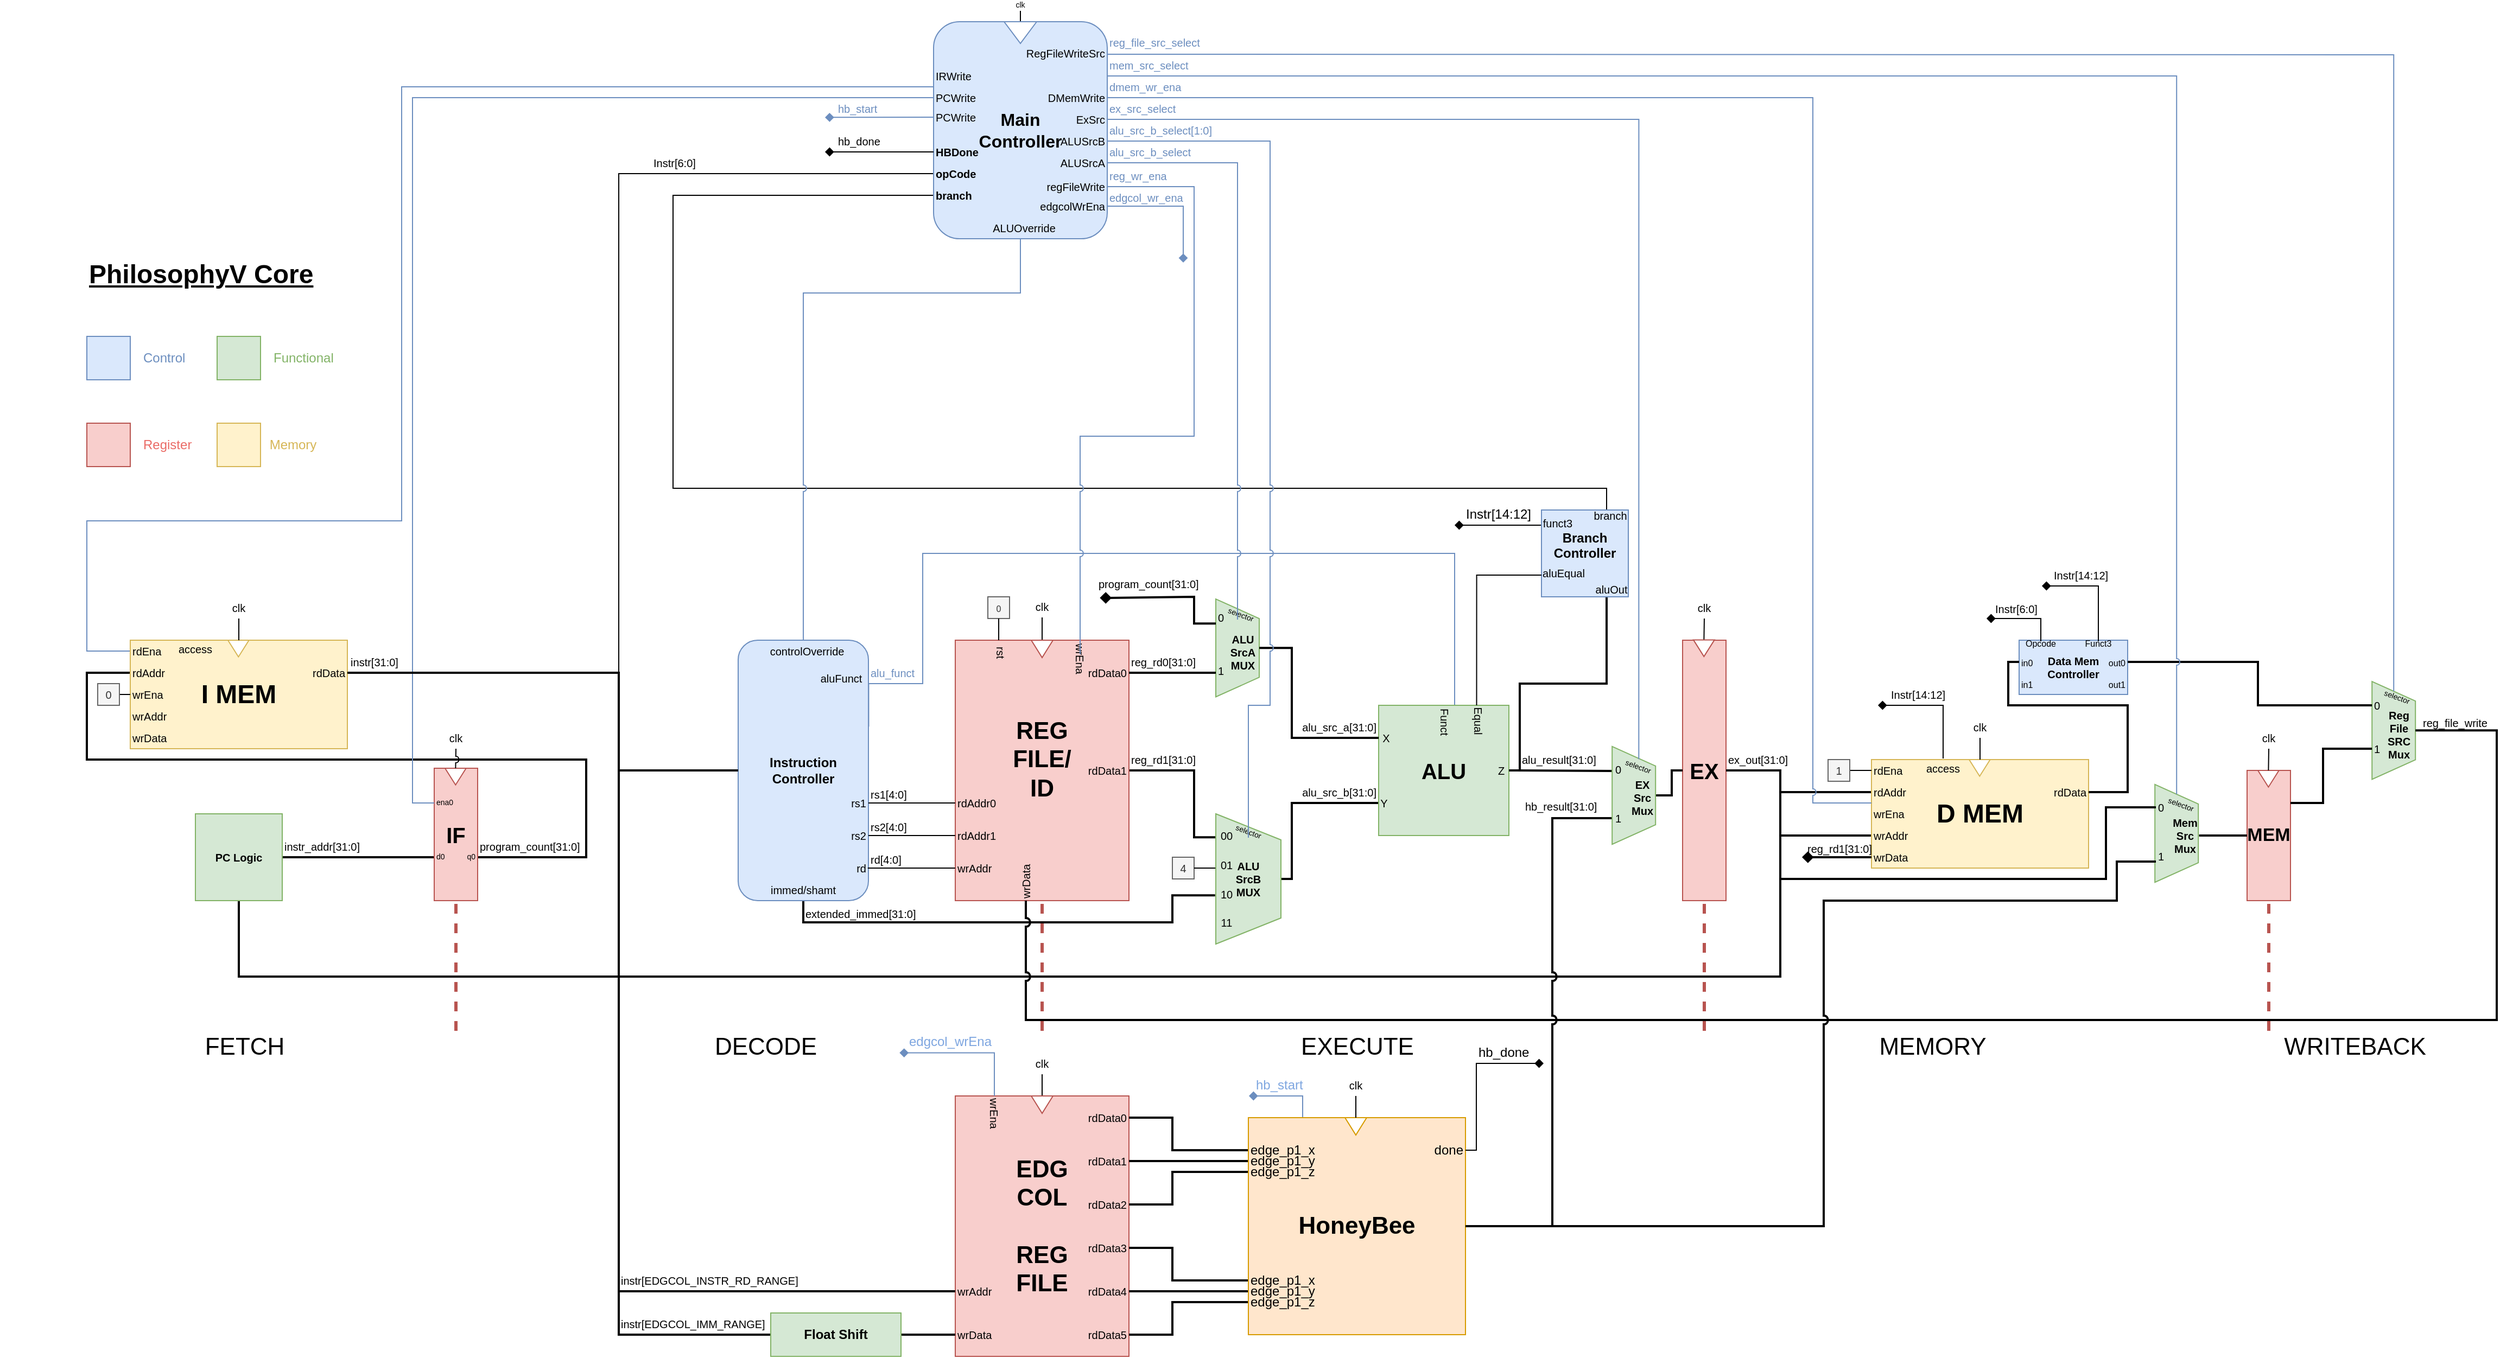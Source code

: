 <mxfile version="12.9.4" type="github" pages="4">
  <diagram id="l-QONBMP0DDUvviEroiV" name="Core">
    <mxGraphModel dx="2426" dy="1669" grid="1" gridSize="10" guides="0" tooltips="1" connect="1" arrows="0" fold="0" page="1" pageScale="1" pageWidth="1654" pageHeight="1169" math="0" shadow="0">
      <root>
        <mxCell id="0" />
        <mxCell id="1" parent="0" />
        <mxCell id="HOlAsRSi7wnQ6gfCSoNq-4" style="edgeStyle=orthogonalEdgeStyle;rounded=0;orthogonalLoop=1;jettySize=auto;html=1;exitX=0.75;exitY=0;exitDx=0;exitDy=0;endArrow=none;endFill=0;strokeWidth=1;entryX=0;entryY=0.5;entryDx=0;entryDy=0;" parent="1" source="HOlAsRSi7wnQ6gfCSoNq-1" target="HOlAsRSi7wnQ6gfCSoNq-5" edge="1">
          <mxGeometry relative="1" as="geometry">
            <mxPoint x="-240" y="-500" as="targetPoint" />
            <Array as="points">
              <mxPoint x="600" y="-260" />
              <mxPoint x="-260" y="-260" />
              <mxPoint x="-260" y="-530" />
            </Array>
          </mxGeometry>
        </mxCell>
        <mxCell id="xL4N-ghUUYKI6hG-xeT8-61" style="edgeStyle=orthogonalEdgeStyle;rounded=0;orthogonalLoop=1;jettySize=auto;html=1;exitX=1;exitY=0.5;exitDx=0;exitDy=0;endArrow=none;endFill=0;fontSize=10;entryX=0;entryY=0.5;entryDx=0;entryDy=0;strokeWidth=2;" parent="1" source="H52QTwc8cEu2d-Yzidcd-16" target="H52QTwc8cEu2d-Yzidcd-69" edge="1">
          <mxGeometry relative="1" as="geometry">
            <mxPoint x="-790" y="-70" as="targetPoint" />
            <Array as="points">
              <mxPoint x="-340" y="80" />
              <mxPoint x="-340" y="-10" />
              <mxPoint x="-800" y="-10" />
              <mxPoint x="-800" y="-90" />
            </Array>
          </mxGeometry>
        </mxCell>
        <mxCell id="hGfVSJJntF7uIiP-9wyQ-5" style="edgeStyle=orthogonalEdgeStyle;rounded=0;jumpStyle=arc;orthogonalLoop=1;jettySize=auto;html=1;exitX=0.5;exitY=1;exitDx=0;exitDy=0;entryX=0.626;entryY=1.011;entryDx=0;entryDy=0;entryPerimeter=0;startArrow=none;startFill=0;endArrow=none;endFill=0;fontSize=10;align=center;strokeWidth=2;" parent="1" source="xL4N-ghUUYKI6hG-xeT8-9" target="JDJYhe-PeFsWq8iMDvUq-151" edge="1">
          <mxGeometry relative="1" as="geometry">
            <Array as="points">
              <mxPoint x="-140" y="140" />
              <mxPoint x="200" y="140" />
              <mxPoint x="200" y="115" />
            </Array>
            <mxPoint x="-60" y="140" as="sourcePoint" />
          </mxGeometry>
        </mxCell>
        <mxCell id="nxd8uxMiezizvUfxafDj-1" style="edgeStyle=orthogonalEdgeStyle;rounded=0;jumpStyle=arc;orthogonalLoop=1;jettySize=auto;html=1;exitX=1;exitY=0.5;exitDx=0;exitDy=0;endArrow=none;endFill=0;fontSize=10;align=center;entryX=0.5;entryY=1;entryDx=0;entryDy=0;strokeWidth=2;" parent="1" source="JDJYhe-PeFsWq8iMDvUq-101" target="H52QTwc8cEu2d-Yzidcd-7" edge="1">
          <mxGeometry relative="1" as="geometry">
            <mxPoint x="160" y="210" as="targetPoint" />
            <Array as="points">
              <mxPoint x="760" />
              <mxPoint x="760" y="190" />
              <mxPoint x="-660" y="190" />
            </Array>
          </mxGeometry>
        </mxCell>
        <mxCell id="z4j0CR-0EhmNLGbJofKO-28" style="edgeStyle=orthogonalEdgeStyle;rounded=0;jumpStyle=arc;orthogonalLoop=1;jettySize=auto;html=1;exitX=0;exitY=0.5;exitDx=0;exitDy=0;endArrow=none;endFill=0;fontSize=10;align=center;entryX=1;entryY=0.5;entryDx=0;entryDy=0;" parent="1" source="JDJYhe-PeFsWq8iMDvUq-144" target="H52QTwc8cEu2d-Yzidcd-70" edge="1">
          <mxGeometry relative="1" as="geometry">
            <mxPoint x="-340" as="targetPoint" />
            <Array as="points">
              <mxPoint x="-310" y="-550" />
              <mxPoint x="-310" y="-90" />
            </Array>
          </mxGeometry>
        </mxCell>
        <mxCell id="b9wL08kcFKdRMESmPfWV-31" value="" style="group;fontSize=10;" parent="1" vertex="1" connectable="0">
          <mxGeometry x="410" y="50" width="160" height="110" as="geometry" />
        </mxCell>
        <mxCell id="JDJYhe-PeFsWq8iMDvUq-91" style="edgeStyle=orthogonalEdgeStyle;rounded=0;orthogonalLoop=1;jettySize=auto;html=1;exitX=1.002;exitY=0.332;exitDx=0;exitDy=0;endArrow=none;endFill=0;strokeWidth=1;fontSize=10;fontColor=#000000;entryX=0.5;entryY=0;entryDx=0;entryDy=0;fillColor=#dae8fc;strokeColor=#6c8ebf;jumpStyle=arc;exitPerimeter=0;" parent="1" source="b9wL08kcFKdRMESmPfWV-22" target="b9wL08kcFKdRMESmPfWV-4" edge="1">
          <mxGeometry relative="1" as="geometry">
            <mxPoint x="440" y="-30" as="targetPoint" />
            <Array as="points">
              <mxPoint x="-80" y="-80" />
              <mxPoint x="-30" y="-80" />
              <mxPoint x="-30" y="-200" />
              <mxPoint x="460" y="-200" />
            </Array>
          </mxGeometry>
        </mxCell>
        <mxCell id="JDJYhe-PeFsWq8iMDvUq-122" style="edgeStyle=orthogonalEdgeStyle;rounded=0;jumpStyle=arc;orthogonalLoop=1;jettySize=auto;html=1;exitX=1;exitY=0.5;exitDx=0;exitDy=0;endArrow=none;endFill=0;strokeWidth=2;fontSize=10;fontColor=#000000;entryX=0.25;entryY=1;entryDx=0;entryDy=0;" parent="1" source="b9wL08kcFKdRMESmPfWV-4" target="aAIYx2HJeKDsSozss50m-56" edge="1">
          <mxGeometry relative="1" as="geometry">
            <mxPoint x="610" y="20" as="targetPoint" />
            <Array as="points">
              <mxPoint x="590" />
              <mxPoint x="590" />
            </Array>
          </mxGeometry>
        </mxCell>
        <mxCell id="JDJYhe-PeFsWq8iMDvUq-132" value="" style="group" parent="1" vertex="1" connectable="0">
          <mxGeometry x="-260" y="-120" width="250" height="240" as="geometry" />
        </mxCell>
        <mxCell id="b9wL08kcFKdRMESmPfWV-39" value="" style="group;rounded=0;fontSize=10;" parent="JDJYhe-PeFsWq8iMDvUq-132" vertex="1" connectable="0">
          <mxGeometry x="30" width="220" height="240" as="geometry" />
        </mxCell>
        <mxCell id="b9wL08kcFKdRMESmPfWV-29" value="" style="group;fontSize=10;" parent="b9wL08kcFKdRMESmPfWV-39" vertex="1" connectable="0">
          <mxGeometry width="210" height="240" as="geometry" />
        </mxCell>
        <mxCell id="xL4N-ghUUYKI6hG-xeT8-17" value="" style="group" parent="b9wL08kcFKdRMESmPfWV-29" vertex="1" connectable="0">
          <mxGeometry x="30" width="120" height="240" as="geometry" />
        </mxCell>
        <mxCell id="b9wL08kcFKdRMESmPfWV-22" value="&lt;b&gt;&lt;font style=&quot;font-size: 12px&quot;&gt;Instruction&lt;br&gt;Controller&lt;/font&gt;&lt;/b&gt;" style="rounded=1;whiteSpace=wrap;html=1;fillColor=#dae8fc;strokeColor=#6c8ebf;fontSize=10;glass=0;shadow=0;comic=0;" parent="xL4N-ghUUYKI6hG-xeT8-17" vertex="1">
          <mxGeometry width="120" height="240" as="geometry" />
        </mxCell>
        <mxCell id="b9wL08kcFKdRMESmPfWV-28" value="&lt;font style=&quot;font-size: 10px&quot;&gt;aluFunct&lt;br style=&quot;font-size: 10px&quot;&gt;&lt;/font&gt;" style="text;html=1;strokeColor=none;fillColor=none;align=center;verticalAlign=middle;whiteSpace=wrap;rounded=0;fontSize=10;" parent="xL4N-ghUUYKI6hG-xeT8-17" vertex="1">
          <mxGeometry x="70" y="30" width="50" height="10" as="geometry" />
        </mxCell>
        <mxCell id="v3qrlSYfu_zY7_g9KZ85-3" value="controlOverride" style="text;html=1;strokeColor=none;fillColor=none;align=center;verticalAlign=middle;whiteSpace=wrap;rounded=0;shadow=0;glass=0;comic=0;fontSize=10;fontColor=#000000;" parent="xL4N-ghUUYKI6hG-xeT8-17" vertex="1">
          <mxGeometry x="30.003" width="66.667" height="20" as="geometry" />
        </mxCell>
        <mxCell id="xL4N-ghUUYKI6hG-xeT8-6" value="rs1" style="text;html=1;strokeColor=none;fillColor=none;align=right;verticalAlign=middle;whiteSpace=wrap;rounded=0;fontSize=10;fontColor=#000000;" parent="xL4N-ghUUYKI6hG-xeT8-17" vertex="1">
          <mxGeometry x="70" y="140" width="50" height="20" as="geometry" />
        </mxCell>
        <mxCell id="xL4N-ghUUYKI6hG-xeT8-7" value="rs2" style="text;html=1;strokeColor=none;fillColor=none;align=right;verticalAlign=middle;whiteSpace=wrap;rounded=0;fontSize=10;fontColor=#000000;" parent="xL4N-ghUUYKI6hG-xeT8-17" vertex="1">
          <mxGeometry x="70" y="170" width="50" height="20" as="geometry" />
        </mxCell>
        <mxCell id="xL4N-ghUUYKI6hG-xeT8-8" value="rd" style="text;html=1;strokeColor=none;fillColor=none;align=right;verticalAlign=middle;whiteSpace=wrap;rounded=0;fontSize=10;fontColor=#000000;" parent="xL4N-ghUUYKI6hG-xeT8-17" vertex="1">
          <mxGeometry x="70" y="200" width="50" height="20" as="geometry" />
        </mxCell>
        <mxCell id="xL4N-ghUUYKI6hG-xeT8-9" value="immed/shamt" style="text;html=1;strokeColor=none;fillColor=none;align=center;verticalAlign=middle;whiteSpace=wrap;rounded=0;fontSize=10;fontColor=#000000;" parent="xL4N-ghUUYKI6hG-xeT8-17" vertex="1">
          <mxGeometry x="30" y="220" width="60" height="20" as="geometry" />
        </mxCell>
        <mxCell id="JDJYhe-PeFsWq8iMDvUq-157" style="edgeStyle=orthogonalEdgeStyle;rounded=0;jumpStyle=arc;orthogonalLoop=1;jettySize=auto;html=1;exitX=1;exitY=0.5;exitDx=0;exitDy=0;endArrow=none;endFill=0;strokeWidth=2;fontSize=10;fontColor=#000000;entryX=0.18;entryY=0.994;entryDx=0;entryDy=0;entryPerimeter=0;" parent="1" source="JDJYhe-PeFsWq8iMDvUq-75" target="JDJYhe-PeFsWq8iMDvUq-151" edge="1">
          <mxGeometry relative="1" as="geometry">
            <mxPoint x="370" y="50.143" as="targetPoint" />
            <mxPoint x="250" y="60" as="sourcePoint" />
            <Array as="points">
              <mxPoint x="220" />
              <mxPoint x="220" y="62" />
            </Array>
          </mxGeometry>
        </mxCell>
        <mxCell id="JDJYhe-PeFsWq8iMDvUq-159" style="edgeStyle=orthogonalEdgeStyle;rounded=0;jumpStyle=arc;orthogonalLoop=1;jettySize=auto;html=1;exitX=0.5;exitY=0;exitDx=0;exitDy=0;entryX=0;entryY=0.75;entryDx=0;entryDy=0;endArrow=none;endFill=0;strokeWidth=2;fontSize=10;fontColor=#000000;" parent="1" source="JDJYhe-PeFsWq8iMDvUq-151" target="b9wL08kcFKdRMESmPfWV-4" edge="1">
          <mxGeometry relative="1" as="geometry">
            <mxPoint x="390" y="60" as="sourcePoint" />
            <Array as="points">
              <mxPoint x="310" y="100" />
              <mxPoint x="310" y="30" />
            </Array>
          </mxGeometry>
        </mxCell>
        <mxCell id="JDJYhe-PeFsWq8iMDvUq-161" value="" style="group" parent="1" vertex="1" connectable="0">
          <mxGeometry x="360" y="-60" width="260" height="120" as="geometry" />
        </mxCell>
        <mxCell id="JDJYhe-PeFsWq8iMDvUq-148" value="" style="group" parent="JDJYhe-PeFsWq8iMDvUq-161" vertex="1" connectable="0">
          <mxGeometry x="50" width="210" height="120" as="geometry" />
        </mxCell>
        <mxCell id="JDJYhe-PeFsWq8iMDvUq-121" value="" style="group" parent="JDJYhe-PeFsWq8iMDvUq-148" vertex="1" connectable="0">
          <mxGeometry x="-20" width="120" height="120" as="geometry" />
        </mxCell>
        <mxCell id="b9wL08kcFKdRMESmPfWV-4" value="&lt;b&gt;&lt;font style=&quot;font-size: 20px&quot;&gt;ALU&lt;/font&gt;&lt;/b&gt;" style="whiteSpace=wrap;html=1;aspect=fixed;fillColor=#d5e8d4;strokeColor=#82b366;fontSize=10;" parent="JDJYhe-PeFsWq8iMDvUq-121" vertex="1">
          <mxGeometry width="120" height="120" as="geometry" />
        </mxCell>
        <mxCell id="b9wL08kcFKdRMESmPfWV-14" value="&lt;span style=&quot;font-size: 10px;&quot;&gt;Z&lt;/span&gt;" style="text;html=1;strokeColor=none;fillColor=none;align=center;verticalAlign=middle;whiteSpace=wrap;rounded=0;fontSize=10;" parent="JDJYhe-PeFsWq8iMDvUq-121" vertex="1">
          <mxGeometry x="108" y="55" width="10" height="10" as="geometry" />
        </mxCell>
        <mxCell id="b9wL08kcFKdRMESmPfWV-24" value="&lt;span style=&quot;font-size: 10px;&quot;&gt;Funct&lt;br style=&quot;font-size: 10px;&quot;&gt;&lt;/span&gt;" style="text;html=1;strokeColor=none;fillColor=none;align=center;verticalAlign=middle;whiteSpace=wrap;rounded=0;rotation=90;fontSize=10;" parent="JDJYhe-PeFsWq8iMDvUq-121" vertex="1">
          <mxGeometry x="47" y="11" width="29" height="9" as="geometry" />
        </mxCell>
        <mxCell id="b9wL08kcFKdRMESmPfWV-7" value="&lt;font style=&quot;font-size: 10px;&quot;&gt;X&lt;/font&gt;" style="text;html=1;strokeColor=none;fillColor=none;align=center;verticalAlign=middle;whiteSpace=wrap;rounded=0;fontSize=10;" parent="JDJYhe-PeFsWq8iMDvUq-121" vertex="1">
          <mxGeometry x="2" y="20" width="10" height="20" as="geometry" />
        </mxCell>
        <mxCell id="b9wL08kcFKdRMESmPfWV-10" value="&lt;span style=&quot;font-size: 10px;&quot;&gt;Y&lt;/span&gt;" style="text;html=1;strokeColor=none;fillColor=none;align=center;verticalAlign=middle;whiteSpace=wrap;rounded=0;fontSize=10;" parent="JDJYhe-PeFsWq8iMDvUq-121" vertex="1">
          <mxGeometry y="80" width="10" height="20" as="geometry" />
        </mxCell>
        <mxCell id="JDJYhe-PeFsWq8iMDvUq-127" value="alu_result[31:0]" style="text;html=1;strokeColor=none;fillColor=none;align=left;verticalAlign=middle;whiteSpace=wrap;rounded=0;fontSize=10;fontColor=#000000;" parent="JDJYhe-PeFsWq8iMDvUq-148" vertex="1">
          <mxGeometry x="110" y="40" width="60" height="20" as="geometry" />
        </mxCell>
        <mxCell id="Y8Nts720FeTVgcT6DSPe-1" value="hb_result[31:0]" style="text;html=1;align=left;verticalAlign=middle;resizable=0;points=[];autosize=1;fontColor=#000000;fontSize=10;" parent="JDJYhe-PeFsWq8iMDvUq-148" vertex="1">
          <mxGeometry x="113" y="83" width="80" height="20" as="geometry" />
        </mxCell>
        <mxCell id="JDJYhe-PeFsWq8iMDvUq-116" value="alu_src_a[31:0]" style="text;html=1;strokeColor=none;fillColor=none;align=right;verticalAlign=middle;whiteSpace=wrap;rounded=0;fontSize=10;fontColor=#000000;" parent="JDJYhe-PeFsWq8iMDvUq-161" vertex="1">
          <mxGeometry x="-20" y="10" width="50" height="20" as="geometry" />
        </mxCell>
        <mxCell id="JDJYhe-PeFsWq8iMDvUq-117" value="alu_src_b[31:0]" style="text;html=1;strokeColor=none;fillColor=none;align=right;verticalAlign=middle;whiteSpace=wrap;rounded=0;fontSize=10;fontColor=#000000;" parent="JDJYhe-PeFsWq8iMDvUq-161" vertex="1">
          <mxGeometry x="-20" y="70" width="50" height="20" as="geometry" />
        </mxCell>
        <mxCell id="JDJYhe-PeFsWq8iMDvUq-147" value="reg_wr_ena" style="text;html=1;strokeColor=none;fillColor=none;align=left;verticalAlign=middle;whiteSpace=wrap;rounded=0;shadow=0;glass=0;comic=0;fontSize=10;fontColor=#6C8EBF;" parent="1" vertex="1">
          <mxGeometry x="140" y="-558" width="70" height="20" as="geometry" />
        </mxCell>
        <mxCell id="JDJYhe-PeFsWq8iMDvUq-169" value="alu_src_b_select[1:0]" style="text;html=1;strokeColor=none;fillColor=none;align=left;verticalAlign=middle;whiteSpace=wrap;rounded=0;shadow=0;glass=0;comic=0;fontSize=10;fontColor=#6C8EBF;" parent="1" vertex="1">
          <mxGeometry x="140" y="-600" width="70" height="20" as="geometry" />
        </mxCell>
        <mxCell id="JDJYhe-PeFsWq8iMDvUq-172" value="" style="group" parent="1" vertex="1" connectable="0">
          <mxGeometry x="270" y="50" width="120" height="100" as="geometry" />
        </mxCell>
        <mxCell id="JDJYhe-PeFsWq8iMDvUq-158" value="" style="group" parent="JDJYhe-PeFsWq8iMDvUq-172" vertex="1" connectable="0">
          <mxGeometry width="120" height="100" as="geometry" />
        </mxCell>
        <mxCell id="JDJYhe-PeFsWq8iMDvUq-151" value="" style="shape=trapezoid;perimeter=trapezoidPerimeter;whiteSpace=wrap;html=1;rounded=0;shadow=0;glass=0;comic=0;fillColor=#d5e8d4;fontSize=10;align=center;rotation=90;strokeColor=#82b366;" parent="JDJYhe-PeFsWq8iMDvUq-158" vertex="1">
          <mxGeometry x="-60" y="20" width="120" height="60" as="geometry" />
        </mxCell>
        <mxCell id="JDJYhe-PeFsWq8iMDvUq-152" value="&lt;b&gt;ALU SrcB&lt;br&gt;MUX&lt;/b&gt;" style="text;html=1;strokeColor=none;fillColor=none;align=center;verticalAlign=middle;whiteSpace=wrap;rounded=0;shadow=0;glass=0;comic=0;fontSize=10;fontColor=#000000;" parent="JDJYhe-PeFsWq8iMDvUq-158" vertex="1">
          <mxGeometry x="-20" y="30" width="40" height="40" as="geometry" />
        </mxCell>
        <mxCell id="JDJYhe-PeFsWq8iMDvUq-153" value="00" style="text;html=1;strokeColor=none;fillColor=none;align=center;verticalAlign=middle;whiteSpace=wrap;rounded=0;shadow=0;glass=0;comic=0;fontSize=10;fontColor=#000000;" parent="JDJYhe-PeFsWq8iMDvUq-158" vertex="1">
          <mxGeometry x="-30" width="20" height="20" as="geometry" />
        </mxCell>
        <mxCell id="JDJYhe-PeFsWq8iMDvUq-154" value="01" style="text;html=1;strokeColor=none;fillColor=none;align=center;verticalAlign=middle;whiteSpace=wrap;rounded=0;shadow=0;glass=0;comic=0;fontSize=10;fontColor=#000000;" parent="JDJYhe-PeFsWq8iMDvUq-158" vertex="1">
          <mxGeometry x="-30" y="27" width="20" height="20" as="geometry" />
        </mxCell>
        <mxCell id="JDJYhe-PeFsWq8iMDvUq-155" value="10" style="text;html=1;strokeColor=none;fillColor=none;align=center;verticalAlign=middle;whiteSpace=wrap;rounded=0;shadow=0;glass=0;comic=0;fontSize=10;fontColor=#000000;" parent="JDJYhe-PeFsWq8iMDvUq-158" vertex="1">
          <mxGeometry x="-30" y="54" width="20" height="20" as="geometry" />
        </mxCell>
        <mxCell id="JDJYhe-PeFsWq8iMDvUq-156" value="11" style="text;html=1;strokeColor=none;fillColor=none;align=center;verticalAlign=middle;whiteSpace=wrap;rounded=0;shadow=0;glass=0;comic=0;fontSize=10;fontColor=#000000;" parent="JDJYhe-PeFsWq8iMDvUq-158" vertex="1">
          <mxGeometry x="-30" y="80" width="20" height="20" as="geometry" />
        </mxCell>
        <mxCell id="JDJYhe-PeFsWq8iMDvUq-162" value="4" style="whiteSpace=wrap;html=1;aspect=fixed;rounded=0;shadow=0;glass=0;comic=0;fillColor=#f5f5f5;fontSize=10;fontColor=#333333;align=center;strokeColor=#666666;" parent="JDJYhe-PeFsWq8iMDvUq-158" vertex="1">
          <mxGeometry x="-70" y="30" width="20" height="20" as="geometry" />
        </mxCell>
        <mxCell id="JDJYhe-PeFsWq8iMDvUq-163" style="edgeStyle=orthogonalEdgeStyle;rounded=0;jumpStyle=arc;orthogonalLoop=1;jettySize=auto;html=1;exitX=1;exitY=0.5;exitDx=0;exitDy=0;entryX=0.415;entryY=1.006;entryDx=0;entryDy=0;entryPerimeter=0;endArrow=none;endFill=0;strokeWidth=1;fontSize=10;fontColor=#000000;" parent="JDJYhe-PeFsWq8iMDvUq-158" source="JDJYhe-PeFsWq8iMDvUq-162" target="JDJYhe-PeFsWq8iMDvUq-151" edge="1">
          <mxGeometry relative="1" as="geometry" />
        </mxCell>
        <mxCell id="JDJYhe-PeFsWq8iMDvUq-170" value="selector" style="text;html=1;strokeColor=none;fillColor=none;align=center;verticalAlign=middle;whiteSpace=wrap;rounded=0;shadow=0;glass=0;comic=0;fontSize=7;fontColor=#000000;rotation=20;" parent="JDJYhe-PeFsWq8iMDvUq-158" vertex="1">
          <mxGeometry x="-20" y="-3" width="40" height="20" as="geometry" />
        </mxCell>
        <mxCell id="JDJYhe-PeFsWq8iMDvUq-175" style="edgeStyle=orthogonalEdgeStyle;rounded=0;jumpStyle=arc;orthogonalLoop=1;jettySize=auto;html=1;exitX=0;exitY=0.5;exitDx=0;exitDy=0;entryX=0.5;entryY=1;entryDx=0;entryDy=0;endArrow=none;endFill=0;strokeWidth=1;fontSize=7;fontColor=#000000;" parent="1" source="JDJYhe-PeFsWq8iMDvUq-173" edge="1">
          <mxGeometry relative="1" as="geometry">
            <mxPoint x="60" y="-700" as="targetPoint" />
          </mxGeometry>
        </mxCell>
        <mxCell id="H52QTwc8cEu2d-Yzidcd-14" style="edgeStyle=orthogonalEdgeStyle;rounded=0;jumpStyle=arc;orthogonalLoop=1;jettySize=auto;html=1;exitX=1;exitY=0.5;exitDx=0;exitDy=0;entryX=0;entryY=0.5;entryDx=0;entryDy=0;endArrow=none;endFill=0;strokeWidth=2;fontSize=2;fontColor=#000000;" parent="1" source="H52QTwc8cEu2d-Yzidcd-7" target="H52QTwc8cEu2d-Yzidcd-15" edge="1">
          <mxGeometry relative="1" as="geometry">
            <Array as="points">
              <mxPoint x="-650" y="80" />
              <mxPoint x="-650" y="80" />
            </Array>
          </mxGeometry>
        </mxCell>
        <mxCell id="H52QTwc8cEu2d-Yzidcd-28" value="" style="group" parent="1" vertex="1" connectable="0">
          <mxGeometry x="-20" y="-710" width="160" height="220" as="geometry" />
        </mxCell>
        <mxCell id="JDJYhe-PeFsWq8iMDvUq-164" value="" style="group" parent="H52QTwc8cEu2d-Yzidcd-28" vertex="1" connectable="0">
          <mxGeometry y="20" width="160" height="200" as="geometry" />
        </mxCell>
        <mxCell id="JDJYhe-PeFsWq8iMDvUq-133" value="&lt;font style=&quot;font-size: 16px&quot;&gt;&lt;b&gt;Main&lt;br&gt;Controller&lt;br&gt;&lt;/b&gt;&lt;/font&gt;" style="rounded=1;whiteSpace=wrap;html=1;shadow=0;glass=0;comic=0;fillColor=#dae8fc;fontSize=10;align=center;strokeColor=#6c8ebf;" parent="JDJYhe-PeFsWq8iMDvUq-164" vertex="1">
          <mxGeometry width="160" height="200" as="geometry" />
        </mxCell>
        <mxCell id="JDJYhe-PeFsWq8iMDvUq-134" value="PCWrite" style="text;html=1;strokeColor=none;fillColor=none;align=left;verticalAlign=middle;whiteSpace=wrap;rounded=0;shadow=0;glass=0;comic=0;fontSize=10;fontColor=#000000;" parent="JDJYhe-PeFsWq8iMDvUq-164" vertex="1">
          <mxGeometry x="0.003" y="60" width="66.667" height="20" as="geometry" />
        </mxCell>
        <mxCell id="JDJYhe-PeFsWq8iMDvUq-144" value="opCode" style="text;html=1;strokeColor=none;fillColor=none;align=left;verticalAlign=middle;whiteSpace=wrap;rounded=0;shadow=0;glass=0;comic=0;fontSize=10;fontColor=#000000;fontStyle=1" parent="JDJYhe-PeFsWq8iMDvUq-164" vertex="1">
          <mxGeometry y="130" width="53.333" height="20" as="geometry" />
        </mxCell>
        <mxCell id="JDJYhe-PeFsWq8iMDvUq-146" value="regFileWrite" style="text;html=1;strokeColor=none;fillColor=none;align=right;verticalAlign=middle;whiteSpace=wrap;rounded=0;shadow=0;glass=0;comic=0;fontSize=10;fontColor=#000000;" parent="JDJYhe-PeFsWq8iMDvUq-164" vertex="1">
          <mxGeometry x="93.333" y="142" width="66.667" height="20" as="geometry" />
        </mxCell>
        <mxCell id="JDJYhe-PeFsWq8iMDvUq-167" value="ALUSrcB" style="text;html=1;strokeColor=none;fillColor=none;align=right;verticalAlign=middle;whiteSpace=wrap;rounded=0;shadow=0;glass=0;comic=0;fontSize=10;fontColor=#000000;" parent="JDJYhe-PeFsWq8iMDvUq-164" vertex="1">
          <mxGeometry x="110" y="100" width="50" height="20" as="geometry" />
        </mxCell>
        <mxCell id="JDJYhe-PeFsWq8iMDvUq-173" value="" style="triangle;whiteSpace=wrap;html=1;rounded=0;shadow=0;glass=0;comic=0;fillColor=#FFFFFF;fontSize=7;align=left;rotation=90;strokeColor=#6c8ebf;" parent="JDJYhe-PeFsWq8iMDvUq-164" vertex="1">
          <mxGeometry x="70" y="-5" width="20" height="30" as="geometry" />
        </mxCell>
        <mxCell id="z4j0CR-0EhmNLGbJofKO-23" value="ALUSrcA" style="text;html=1;strokeColor=none;fillColor=none;align=right;verticalAlign=middle;whiteSpace=wrap;rounded=0;shadow=0;glass=0;comic=0;fontSize=10;fontColor=#000000;" parent="JDJYhe-PeFsWq8iMDvUq-164" vertex="1">
          <mxGeometry x="110" y="120" width="50" height="20" as="geometry" />
        </mxCell>
        <mxCell id="583djeTrPw9-yn3PCTqU-1" value="IRWrite" style="text;html=1;strokeColor=none;fillColor=none;align=left;verticalAlign=middle;whiteSpace=wrap;rounded=0;shadow=0;glass=0;comic=0;fontSize=10;fontColor=#000000;" parent="JDJYhe-PeFsWq8iMDvUq-164" vertex="1">
          <mxGeometry y="40" width="53.333" height="20" as="geometry" />
        </mxCell>
        <mxCell id="v3qrlSYfu_zY7_g9KZ85-2" value="ALUOverride" style="text;html=1;strokeColor=none;fillColor=none;align=center;verticalAlign=middle;whiteSpace=wrap;rounded=0;shadow=0;glass=0;comic=0;fontSize=10;fontColor=#000000;" parent="JDJYhe-PeFsWq8iMDvUq-164" vertex="1">
          <mxGeometry x="50.003" y="180" width="66.667" height="20" as="geometry" />
        </mxCell>
        <mxCell id="xL4N-ghUUYKI6hG-xeT8-38" value="RegFileWriteSrc" style="text;html=1;strokeColor=none;fillColor=none;align=right;verticalAlign=middle;whiteSpace=wrap;rounded=0;shadow=0;glass=0;comic=0;fontSize=10;fontColor=#000000;" parent="JDJYhe-PeFsWq8iMDvUq-164" vertex="1">
          <mxGeometry x="90" y="19" width="70" height="20" as="geometry" />
        </mxCell>
        <mxCell id="shFazQquoVVio-rWoz1f-1" value="DMemWrite" style="text;html=1;strokeColor=none;fillColor=none;align=right;verticalAlign=middle;whiteSpace=wrap;rounded=0;shadow=0;glass=0;comic=0;fontSize=10;fontColor=#000000;" parent="JDJYhe-PeFsWq8iMDvUq-164" vertex="1">
          <mxGeometry x="90" y="60" width="70" height="20" as="geometry" />
        </mxCell>
        <mxCell id="HOlAsRSi7wnQ6gfCSoNq-5" value="branch" style="text;html=1;strokeColor=none;fillColor=none;align=left;verticalAlign=middle;whiteSpace=wrap;rounded=0;shadow=0;glass=0;comic=0;fontSize=10;fontColor=#000000;fontStyle=1" parent="JDJYhe-PeFsWq8iMDvUq-164" vertex="1">
          <mxGeometry y="150" width="53.333" height="20" as="geometry" />
        </mxCell>
        <mxCell id="aAIYx2HJeKDsSozss50m-25" value="edgcolWrEna" style="text;html=1;strokeColor=none;fillColor=none;align=right;verticalAlign=middle;whiteSpace=wrap;rounded=0;shadow=0;glass=0;comic=0;fontSize=10;fontColor=#000000;" parent="JDJYhe-PeFsWq8iMDvUq-164" vertex="1">
          <mxGeometry x="93.003" y="160" width="66.667" height="20" as="geometry" />
        </mxCell>
        <mxCell id="aAIYx2HJeKDsSozss50m-67" value="ExSrc" style="text;html=1;strokeColor=none;fillColor=none;align=right;verticalAlign=middle;whiteSpace=wrap;rounded=0;shadow=0;glass=0;comic=0;fontSize=10;fontColor=#000000;" parent="JDJYhe-PeFsWq8iMDvUq-164" vertex="1">
          <mxGeometry x="90" y="80" width="70" height="20" as="geometry" />
        </mxCell>
        <mxCell id="aAIYx2HJeKDsSozss50m-70" value="HBDone" style="text;html=1;strokeColor=none;fillColor=none;align=left;verticalAlign=middle;whiteSpace=wrap;rounded=0;shadow=0;glass=0;comic=0;fontSize=10;fontColor=#000000;fontStyle=1" parent="JDJYhe-PeFsWq8iMDvUq-164" vertex="1">
          <mxGeometry y="110" width="53.333" height="20" as="geometry" />
        </mxCell>
        <mxCell id="aAIYx2HJeKDsSozss50m-73" value="PCWrite" style="text;html=1;strokeColor=none;fillColor=none;align=left;verticalAlign=middle;whiteSpace=wrap;rounded=0;shadow=0;glass=0;comic=0;fontSize=10;fontColor=#000000;" parent="JDJYhe-PeFsWq8iMDvUq-164" vertex="1">
          <mxGeometry x="0.003" y="78" width="66.667" height="20" as="geometry" />
        </mxCell>
        <mxCell id="JDJYhe-PeFsWq8iMDvUq-174" value="clk" style="text;html=1;strokeColor=none;fillColor=none;align=center;verticalAlign=middle;whiteSpace=wrap;rounded=0;shadow=0;glass=0;comic=0;fontSize=7;fontColor=#000000;" parent="H52QTwc8cEu2d-Yzidcd-28" vertex="1">
          <mxGeometry x="60" width="40" height="10" as="geometry" />
        </mxCell>
        <mxCell id="H52QTwc8cEu2d-Yzidcd-32" value="" style="group" parent="1" vertex="1" connectable="0">
          <mxGeometry x="-100" y="-180" width="405.106" height="300" as="geometry" />
        </mxCell>
        <mxCell id="z4j0CR-0EhmNLGbJofKO-16" value="" style="group" parent="H52QTwc8cEu2d-Yzidcd-32" vertex="1" connectable="0">
          <mxGeometry x="339.786" y="30.003" width="65.32" height="82.237" as="geometry" />
        </mxCell>
        <mxCell id="z4j0CR-0EhmNLGbJofKO-15" value="" style="group" parent="z4j0CR-0EhmNLGbJofKO-16" vertex="1" connectable="0">
          <mxGeometry width="65.32" height="82.237" as="geometry" />
        </mxCell>
        <mxCell id="z4j0CR-0EhmNLGbJofKO-14" value="" style="group" parent="z4j0CR-0EhmNLGbJofKO-15" vertex="1" connectable="0">
          <mxGeometry width="65.32" height="82.237" as="geometry" />
        </mxCell>
        <mxCell id="z4j0CR-0EhmNLGbJofKO-20" value="" style="group" parent="z4j0CR-0EhmNLGbJofKO-14" vertex="1" connectable="0">
          <mxGeometry y="7.105e-15" width="65.32" height="82.237" as="geometry" />
        </mxCell>
        <mxCell id="z4j0CR-0EhmNLGbJofKO-3" value="" style="shape=trapezoid;perimeter=trapezoidPerimeter;whiteSpace=wrap;html=1;rounded=0;shadow=0;glass=0;comic=0;fillColor=#d5e8d4;fontSize=10;align=center;rotation=90;strokeColor=#82b366;" parent="z4j0CR-0EhmNLGbJofKO-20" vertex="1">
          <mxGeometry x="-24.89" y="17.13" width="90.21" height="40" as="geometry" />
        </mxCell>
        <mxCell id="z4j0CR-0EhmNLGbJofKO-4" value="&lt;b&gt;ALU SrcA&lt;br&gt;MUX&lt;/b&gt;" style="text;html=1;strokeColor=none;fillColor=none;align=center;verticalAlign=middle;whiteSpace=wrap;rounded=0;shadow=0;glass=0;comic=0;fontSize=10;fontColor=#000000;" parent="z4j0CR-0EhmNLGbJofKO-20" vertex="1">
          <mxGeometry x="12.21" y="26.24" width="25.79" height="30" as="geometry" />
        </mxCell>
        <mxCell id="z4j0CR-0EhmNLGbJofKO-13" value="1" style="text;html=1;strokeColor=none;fillColor=none;align=left;verticalAlign=middle;whiteSpace=wrap;rounded=0;fontSize=10;" parent="z4j0CR-0EhmNLGbJofKO-20" vertex="1">
          <mxGeometry x="0.214" y="48.237" width="10" height="20" as="geometry" />
        </mxCell>
        <mxCell id="z4j0CR-0EhmNLGbJofKO-12" value="0" style="text;html=1;strokeColor=none;fillColor=none;align=left;verticalAlign=middle;whiteSpace=wrap;rounded=0;fontSize=10;" parent="z4j0CR-0EhmNLGbJofKO-20" vertex="1">
          <mxGeometry x="0.214" y="-1.003" width="10" height="20" as="geometry" />
        </mxCell>
        <mxCell id="z4j0CR-0EhmNLGbJofKO-11" value="selector" style="text;html=1;strokeColor=none;fillColor=none;align=center;verticalAlign=middle;whiteSpace=wrap;rounded=0;shadow=0;glass=0;comic=0;fontSize=7;fontColor=#000000;rotation=20;" parent="z4j0CR-0EhmNLGbJofKO-20" vertex="1">
          <mxGeometry x="3.214" y="-3.003" width="40" height="20" as="geometry" />
        </mxCell>
        <mxCell id="JDJYhe-PeFsWq8iMDvUq-60" value="clk" style="text;html=1;strokeColor=none;fillColor=none;align=center;verticalAlign=middle;whiteSpace=wrap;rounded=0;fontSize=10;" parent="H52QTwc8cEu2d-Yzidcd-32" vertex="1">
          <mxGeometry x="160" y="19" width="40" height="20" as="geometry" />
        </mxCell>
        <mxCell id="JDJYhe-PeFsWq8iMDvUq-64" value="&lt;font style=&quot;font-size: 8px&quot;&gt;0&lt;/font&gt;" style="whiteSpace=wrap;html=1;aspect=fixed;fillColor=#f5f5f5;fontSize=10;fontColor=#333333;align=center;strokeColor=#666666;" parent="H52QTwc8cEu2d-Yzidcd-32" vertex="1">
          <mxGeometry x="130" y="20" width="20" height="20" as="geometry" />
        </mxCell>
        <mxCell id="JDJYhe-PeFsWq8iMDvUq-56" value="" style="group;fillColor=#f8cecc;strokeColor=#b85450;fontSize=10;" parent="H52QTwc8cEu2d-Yzidcd-32" vertex="1" connectable="0">
          <mxGeometry x="100" y="60" width="160" height="240" as="geometry" />
        </mxCell>
        <mxCell id="JDJYhe-PeFsWq8iMDvUq-114" value="reg_rd0[31:0]" style="text;html=1;strokeColor=none;fillColor=none;align=left;verticalAlign=middle;whiteSpace=wrap;rounded=0;fontSize=10;fontColor=#000000;" parent="H52QTwc8cEu2d-Yzidcd-32" vertex="1">
          <mxGeometry x="260" y="70" width="70" height="20" as="geometry" />
        </mxCell>
        <mxCell id="JDJYhe-PeFsWq8iMDvUq-115" value="reg_rd1[31:0]" style="text;html=1;strokeColor=none;fillColor=none;align=left;verticalAlign=middle;whiteSpace=wrap;rounded=0;fontSize=10;fontColor=#000000;" parent="H52QTwc8cEu2d-Yzidcd-32" vertex="1">
          <mxGeometry x="260" y="160" width="50" height="20" as="geometry" />
        </mxCell>
        <mxCell id="z4j0CR-0EhmNLGbJofKO-26" style="edgeStyle=orthogonalEdgeStyle;rounded=0;jumpStyle=arc;orthogonalLoop=1;jettySize=auto;html=1;exitX=0;exitY=0.5;exitDx=0;exitDy=0;endArrow=none;endFill=0;fontSize=10;entryX=0.5;entryY=1;entryDx=0;entryDy=0;align=center;" parent="H52QTwc8cEu2d-Yzidcd-32" source="JDJYhe-PeFsWq8iMDvUq-58" target="JDJYhe-PeFsWq8iMDvUq-60" edge="1">
          <mxGeometry relative="1" as="geometry">
            <mxPoint x="200" y="49" as="targetPoint" />
            <Array as="points">
              <mxPoint x="180" y="40" />
              <mxPoint x="180" y="40" />
            </Array>
          </mxGeometry>
        </mxCell>
        <mxCell id="JDJYhe-PeFsWq8iMDvUq-58" value="" style="triangle;whiteSpace=wrap;html=1;fontSize=10;rotation=90;fillColor=#FFFFFF;strokeColor=#b85450;" parent="H52QTwc8cEu2d-Yzidcd-32" vertex="1">
          <mxGeometry x="172" y="58" width="16" height="20" as="geometry" />
        </mxCell>
        <mxCell id="JDJYhe-PeFsWq8iMDvUq-59" value="rdData0" style="text;html=1;strokeColor=none;fillColor=none;align=right;verticalAlign=middle;whiteSpace=wrap;rounded=0;fontSize=10;" parent="H52QTwc8cEu2d-Yzidcd-32" vertex="1">
          <mxGeometry x="200" y="80" width="60" height="20" as="geometry" />
        </mxCell>
        <mxCell id="JDJYhe-PeFsWq8iMDvUq-62" value="rst" style="text;html=1;strokeColor=none;fillColor=none;align=left;verticalAlign=middle;whiteSpace=wrap;rounded=0;fontSize=10;fontColor=#000000;rotation=90;" parent="H52QTwc8cEu2d-Yzidcd-32" vertex="1">
          <mxGeometry x="126" y="70" width="32" height="20" as="geometry" />
        </mxCell>
        <mxCell id="JDJYhe-PeFsWq8iMDvUq-71" value="rdAddr0" style="text;html=1;strokeColor=none;fillColor=none;align=left;verticalAlign=middle;whiteSpace=wrap;rounded=0;fontSize=10;fontColor=#000000;" parent="H52QTwc8cEu2d-Yzidcd-32" vertex="1">
          <mxGeometry x="100" y="200" width="50" height="20" as="geometry" />
        </mxCell>
        <mxCell id="JDJYhe-PeFsWq8iMDvUq-72" value="rdAddr1" style="text;html=1;strokeColor=none;fillColor=none;align=left;verticalAlign=middle;whiteSpace=wrap;rounded=0;fontSize=10;fontColor=#000000;" parent="H52QTwc8cEu2d-Yzidcd-32" vertex="1">
          <mxGeometry x="100" y="230" width="50" height="20" as="geometry" />
        </mxCell>
        <mxCell id="JDJYhe-PeFsWq8iMDvUq-74" value="wrAddr" style="text;html=1;strokeColor=none;fillColor=none;align=left;verticalAlign=middle;whiteSpace=wrap;rounded=0;fontSize=10;fontColor=#000000;" parent="H52QTwc8cEu2d-Yzidcd-32" vertex="1">
          <mxGeometry x="100" y="260" width="50" height="20" as="geometry" />
        </mxCell>
        <mxCell id="JDJYhe-PeFsWq8iMDvUq-75" value="rdData1" style="text;html=1;strokeColor=none;fillColor=none;align=right;verticalAlign=middle;whiteSpace=wrap;rounded=0;fontSize=10;" parent="H52QTwc8cEu2d-Yzidcd-32" vertex="1">
          <mxGeometry x="200" y="170" width="60" height="20" as="geometry" />
        </mxCell>
        <mxCell id="JDJYhe-PeFsWq8iMDvUq-79" value="wrEna" style="text;html=1;strokeColor=none;fillColor=none;align=left;verticalAlign=middle;whiteSpace=wrap;rounded=0;fontSize=10;fontColor=#000000;rotation=90;" parent="H52QTwc8cEu2d-Yzidcd-32" vertex="1">
          <mxGeometry x="199" y="67" width="32" height="20" as="geometry" />
        </mxCell>
        <mxCell id="JDJYhe-PeFsWq8iMDvUq-82" value="wrData" style="text;html=1;strokeColor=none;fillColor=none;align=left;verticalAlign=middle;whiteSpace=wrap;rounded=0;fontSize=10;fontColor=#000000;rotation=-90;" parent="H52QTwc8cEu2d-Yzidcd-32" vertex="1">
          <mxGeometry x="140" y="265" width="50" height="20" as="geometry" />
        </mxCell>
        <mxCell id="H52QTwc8cEu2d-Yzidcd-33" value="&lt;b style=&quot;font-size: 22px&quot;&gt;REG FILE/&lt;br&gt;ID&lt;br&gt;&lt;/b&gt;" style="text;html=1;strokeColor=none;fillColor=none;align=center;verticalAlign=middle;whiteSpace=wrap;rounded=0;shadow=0;glass=0;comic=0;fontSize=22;fontColor=#000000;" parent="H52QTwc8cEu2d-Yzidcd-32" vertex="1">
          <mxGeometry x="160" y="160" width="40" height="20" as="geometry" />
        </mxCell>
        <mxCell id="JDJYhe-PeFsWq8iMDvUq-66" style="edgeStyle=orthogonalEdgeStyle;rounded=0;orthogonalLoop=1;jettySize=auto;html=1;exitX=0.5;exitY=1;exitDx=0;exitDy=0;entryX=0.25;entryY=0;entryDx=0;entryDy=0;endArrow=none;endFill=0;strokeWidth=1;fontSize=10;fontColor=#000000;jumpStyle=arc;" parent="H52QTwc8cEu2d-Yzidcd-32" source="JDJYhe-PeFsWq8iMDvUq-64" edge="1">
          <mxGeometry relative="1" as="geometry">
            <mxPoint x="140" y="60" as="targetPoint" />
          </mxGeometry>
        </mxCell>
        <mxCell id="nxd8uxMiezizvUfxafDj-7" value="&lt;font style=&quot;font-size: 10px&quot;&gt;program_count[31:0]&lt;/font&gt;" style="text;html=1;align=left;verticalAlign=middle;resizable=0;points=[];autosize=1;fontSize=22;fontColor=#000000;" parent="H52QTwc8cEu2d-Yzidcd-32" vertex="1">
          <mxGeometry x="230" y="-10" width="110" height="30" as="geometry" />
        </mxCell>
        <mxCell id="nxd8uxMiezizvUfxafDj-6" style="edgeStyle=orthogonalEdgeStyle;rounded=0;jumpStyle=arc;orthogonalLoop=1;jettySize=auto;html=1;exitX=0.25;exitY=1;exitDx=0;exitDy=0;endArrow=diamond;endFill=1;fontSize=10;align=center;entryX=0.029;entryY=1.033;entryDx=0;entryDy=0;entryPerimeter=0;strokeWidth=2;" parent="H52QTwc8cEu2d-Yzidcd-32" source="z4j0CR-0EhmNLGbJofKO-3" target="nxd8uxMiezizvUfxafDj-7" edge="1">
          <mxGeometry relative="1" as="geometry">
            <mxPoint x="250" y="20" as="targetPoint" />
            <Array as="points">
              <mxPoint x="320" y="45" />
              <mxPoint x="320" y="20" />
              <mxPoint x="260" y="20" />
              <mxPoint x="260" y="21" />
            </Array>
          </mxGeometry>
        </mxCell>
        <mxCell id="JDJYhe-PeFsWq8iMDvUq-145" value="alu_funct" style="text;html=1;strokeColor=none;fillColor=none;align=left;verticalAlign=middle;whiteSpace=wrap;rounded=0;shadow=0;glass=0;comic=0;fontSize=10;fontColor=#6C8EBF;" parent="H52QTwc8cEu2d-Yzidcd-32" vertex="1">
          <mxGeometry x="20" y="80" width="40" height="20" as="geometry" />
        </mxCell>
        <mxCell id="xL4N-ghUUYKI6hG-xeT8-18" value="rs1[4:0]" style="text;html=1;fontSize=10;" parent="H52QTwc8cEu2d-Yzidcd-32" vertex="1">
          <mxGeometry x="20" y="190" width="40" height="30" as="geometry" />
        </mxCell>
        <mxCell id="xL4N-ghUUYKI6hG-xeT8-19" value="rs2[4:0]" style="text;html=1;fontSize=10;" parent="H52QTwc8cEu2d-Yzidcd-32" vertex="1">
          <mxGeometry x="20" y="220" width="40" height="30" as="geometry" />
        </mxCell>
        <mxCell id="xL4N-ghUUYKI6hG-xeT8-21" value="rd[4:0]" style="text;html=1;fontSize=10;" parent="H52QTwc8cEu2d-Yzidcd-32" vertex="1">
          <mxGeometry x="20" y="250" width="40" height="30" as="geometry" />
        </mxCell>
        <mxCell id="H52QTwc8cEu2d-Yzidcd-36" value="FETCH" style="text;html=1;align=center;verticalAlign=middle;resizable=0;points=[];autosize=1;fontSize=22;fontColor=#000000;" parent="1" vertex="1">
          <mxGeometry x="-700" y="240" width="90" height="30" as="geometry" />
        </mxCell>
        <mxCell id="H52QTwc8cEu2d-Yzidcd-37" value="DECODE" style="text;html=1;align=center;verticalAlign=middle;resizable=0;points=[];autosize=1;fontSize=22;fontColor=#000000;" parent="1" vertex="1">
          <mxGeometry x="-230" y="240" width="110" height="30" as="geometry" />
        </mxCell>
        <mxCell id="H52QTwc8cEu2d-Yzidcd-44" value="EXECUTE" style="text;html=1;align=center;verticalAlign=middle;resizable=0;points=[];autosize=1;fontSize=22;fontColor=#000000;" parent="1" vertex="1">
          <mxGeometry x="310" y="240" width="120" height="30" as="geometry" />
        </mxCell>
        <mxCell id="JDJYhe-PeFsWq8iMDvUq-124" value="clk" style="text;html=1;strokeColor=none;fillColor=none;align=center;verticalAlign=middle;whiteSpace=wrap;rounded=0;fontSize=10;fontColor=#000000;" parent="1" vertex="1">
          <mxGeometry x="670" y="-160" width="40" height="20" as="geometry" />
        </mxCell>
        <mxCell id="JDJYhe-PeFsWq8iMDvUq-125" style="edgeStyle=orthogonalEdgeStyle;rounded=0;jumpStyle=arc;orthogonalLoop=1;jettySize=auto;html=1;exitX=0;exitY=0.5;exitDx=0;exitDy=0;entryX=0.5;entryY=1;entryDx=0;entryDy=0;endArrow=none;endFill=0;strokeWidth=1;fontSize=10;fontColor=#000000;" parent="1" source="JDJYhe-PeFsWq8iMDvUq-102" target="JDJYhe-PeFsWq8iMDvUq-124" edge="1">
          <mxGeometry relative="1" as="geometry" />
        </mxCell>
        <mxCell id="H52QTwc8cEu2d-Yzidcd-47" value="" style="group" parent="1" vertex="1" connectable="0">
          <mxGeometry x="640" y="-122.34" width="100" height="242.34" as="geometry" />
        </mxCell>
        <mxCell id="JDJYhe-PeFsWq8iMDvUq-128" value="ex_out[31:0]" style="text;html=1;strokeColor=none;fillColor=none;align=left;verticalAlign=middle;whiteSpace=wrap;rounded=0;fontSize=10;fontColor=#000000;" parent="H52QTwc8cEu2d-Yzidcd-47" vertex="1">
          <mxGeometry x="70" y="102.34" width="60" height="20" as="geometry" />
        </mxCell>
        <mxCell id="JDJYhe-PeFsWq8iMDvUq-101" value="&lt;b&gt;&lt;font style=&quot;font-size: 20px&quot;&gt;EX&lt;/font&gt;&lt;br style=&quot;font-size: 10px&quot;&gt;&lt;/b&gt;" style="rounded=0;whiteSpace=wrap;html=1;fillColor=#f8cecc;fontSize=10;align=center;strokeColor=#b85450;" parent="H52QTwc8cEu2d-Yzidcd-47" vertex="1">
          <mxGeometry x="30" y="2.34" width="40" height="240" as="geometry" />
        </mxCell>
        <mxCell id="JDJYhe-PeFsWq8iMDvUq-102" value="" style="triangle;whiteSpace=wrap;html=1;fillColor=#FFFFFF;fontSize=10;align=left;rotation=90;strokeColor=#b85450;" parent="H52QTwc8cEu2d-Yzidcd-47" vertex="1">
          <mxGeometry x="42.02" width="15.32" height="19.38" as="geometry" />
        </mxCell>
        <mxCell id="H52QTwc8cEu2d-Yzidcd-51" value="" style="group" parent="1" vertex="1" connectable="0">
          <mxGeometry x="1120" y="-120" width="100" height="242.34" as="geometry" />
        </mxCell>
        <mxCell id="H52QTwc8cEu2d-Yzidcd-53" value="&lt;b&gt;&lt;font style=&quot;font-size: 17px&quot;&gt;MEM&lt;/font&gt;&lt;br style=&quot;font-size: 10px&quot;&gt;&lt;/b&gt;" style="rounded=0;whiteSpace=wrap;html=1;fillColor=#f8cecc;fontSize=10;align=center;strokeColor=#b85450;" parent="H52QTwc8cEu2d-Yzidcd-51" vertex="1">
          <mxGeometry x="70" y="120" width="40" height="120" as="geometry" />
        </mxCell>
        <mxCell id="H52QTwc8cEu2d-Yzidcd-54" value="" style="triangle;whiteSpace=wrap;html=1;fillColor=#FFFFFF;fontSize=10;align=left;rotation=90;strokeColor=#b85450;" parent="H52QTwc8cEu2d-Yzidcd-51" vertex="1">
          <mxGeometry x="82.02" y="118" width="15.32" height="19.38" as="geometry" />
        </mxCell>
        <mxCell id="H52QTwc8cEu2d-Yzidcd-56" style="edgeStyle=orthogonalEdgeStyle;rounded=0;jumpStyle=none;orthogonalLoop=1;jettySize=auto;html=1;exitX=0.5;exitY=1;exitDx=0;exitDy=0;entryX=0;entryY=0.5;entryDx=0;entryDy=0;endArrow=none;endFill=0;strokeWidth=1;fontSize=22;fontColor=#000000;" parent="H52QTwc8cEu2d-Yzidcd-51" target="H52QTwc8cEu2d-Yzidcd-54" edge="1">
          <mxGeometry relative="1" as="geometry">
            <mxPoint x="90" y="100" as="sourcePoint" />
          </mxGeometry>
        </mxCell>
        <mxCell id="Y8Nts720FeTVgcT6DSPe-2" value="" style="shape=trapezoid;perimeter=trapezoidPerimeter;whiteSpace=wrap;html=1;rounded=0;shadow=0;glass=0;comic=0;fillColor=#d5e8d4;fontSize=10;align=center;rotation=90;strokeColor=#82b366;" parent="H52QTwc8cEu2d-Yzidcd-51" vertex="1">
          <mxGeometry x="-40.004" y="158.003" width="90.21" height="40" as="geometry" />
        </mxCell>
        <mxCell id="Y8Nts720FeTVgcT6DSPe-3" value="&lt;b&gt;Mem&lt;br&gt;Src&lt;br&gt;Mux&lt;/b&gt;" style="text;html=1;strokeColor=none;fillColor=none;align=center;verticalAlign=middle;whiteSpace=wrap;rounded=0;shadow=0;glass=0;comic=0;fontSize=10;fontColor=#000000;" parent="H52QTwc8cEu2d-Yzidcd-51" vertex="1">
          <mxGeometry x="-0.004" y="165.003" width="25.79" height="30" as="geometry" />
        </mxCell>
        <mxCell id="Y8Nts720FeTVgcT6DSPe-4" value="1" style="text;html=1;strokeColor=none;fillColor=none;align=left;verticalAlign=middle;whiteSpace=wrap;rounded=0;fontSize=10;" parent="H52QTwc8cEu2d-Yzidcd-51" vertex="1">
          <mxGeometry x="-14" y="189" width="10" height="20" as="geometry" />
        </mxCell>
        <mxCell id="Y8Nts720FeTVgcT6DSPe-5" value="0" style="text;html=1;strokeColor=none;fillColor=none;align=left;verticalAlign=middle;whiteSpace=wrap;rounded=0;fontSize=10;" parent="H52QTwc8cEu2d-Yzidcd-51" vertex="1">
          <mxGeometry x="-14" y="144" width="10" height="20" as="geometry" />
        </mxCell>
        <mxCell id="Y8Nts720FeTVgcT6DSPe-6" value="selector" style="text;html=1;strokeColor=none;fillColor=none;align=center;verticalAlign=middle;whiteSpace=wrap;rounded=0;shadow=0;glass=0;comic=0;fontSize=7;fontColor=#000000;rotation=20;" parent="H52QTwc8cEu2d-Yzidcd-51" vertex="1">
          <mxGeometry x="-11" y="142" width="40" height="20" as="geometry" />
        </mxCell>
        <mxCell id="Y8Nts720FeTVgcT6DSPe-9" style="edgeStyle=orthogonalEdgeStyle;rounded=0;jumpStyle=arc;orthogonalLoop=1;jettySize=auto;html=1;exitX=1;exitY=0.5;exitDx=0;exitDy=0;entryX=0;entryY=0.5;entryDx=0;entryDy=0;endArrow=none;endFill=0;strokeWidth=2;fontSize=10;" parent="H52QTwc8cEu2d-Yzidcd-51" source="Y8Nts720FeTVgcT6DSPe-3" target="H52QTwc8cEu2d-Yzidcd-53" edge="1">
          <mxGeometry relative="1" as="geometry" />
        </mxCell>
        <mxCell id="H52QTwc8cEu2d-Yzidcd-58" value="MEMORY" style="text;html=1;align=center;verticalAlign=middle;resizable=0;points=[];autosize=1;fontSize=22;fontColor=#000000;" parent="1" vertex="1">
          <mxGeometry x="845" y="240" width="110" height="30" as="geometry" />
        </mxCell>
        <mxCell id="H52QTwc8cEu2d-Yzidcd-59" value="WRITEBACK" style="text;html=1;align=center;verticalAlign=middle;resizable=0;points=[];autosize=1;fontSize=22;fontColor=#000000;" parent="1" vertex="1">
          <mxGeometry x="1214" y="240" width="150" height="30" as="geometry" />
        </mxCell>
        <mxCell id="H52QTwc8cEu2d-Yzidcd-68" value="&lt;font style=&quot;font-size: 10px&quot;&gt;program_count[31:0]&lt;/font&gt;" style="text;html=1;align=left;verticalAlign=middle;resizable=0;points=[];autosize=1;fontSize=10;fontColor=#000000;" parent="1" vertex="1">
          <mxGeometry x="-440" y="60" width="110" height="20" as="geometry" />
        </mxCell>
        <mxCell id="z4j0CR-0EhmNLGbJofKO-17" style="edgeStyle=orthogonalEdgeStyle;rounded=0;orthogonalLoop=1;jettySize=auto;html=1;exitX=1;exitY=0.5;exitDx=0;exitDy=0;endArrow=none;endFill=0;fontSize=10;strokeWidth=2;" parent="1" source="JDJYhe-PeFsWq8iMDvUq-59" edge="1">
          <mxGeometry relative="1" as="geometry">
            <mxPoint x="240" y="-90" as="targetPoint" />
          </mxGeometry>
        </mxCell>
        <mxCell id="z4j0CR-0EhmNLGbJofKO-21" style="edgeStyle=orthogonalEdgeStyle;rounded=0;orthogonalLoop=1;jettySize=auto;html=1;exitX=0.5;exitY=0;exitDx=0;exitDy=0;entryX=0;entryY=0.25;entryDx=0;entryDy=0;endArrow=none;endFill=0;fontSize=10;strokeWidth=2;" parent="1" source="z4j0CR-0EhmNLGbJofKO-3" target="b9wL08kcFKdRMESmPfWV-4" edge="1">
          <mxGeometry relative="1" as="geometry">
            <Array as="points">
              <mxPoint x="310" y="-113" />
              <mxPoint x="310" y="-30" />
            </Array>
          </mxGeometry>
        </mxCell>
        <mxCell id="JDJYhe-PeFsWq8iMDvUq-168" style="edgeStyle=orthogonalEdgeStyle;rounded=0;jumpStyle=arc;orthogonalLoop=1;jettySize=auto;html=1;exitX=0;exitY=0.5;exitDx=0;exitDy=0;endArrow=none;endFill=0;strokeWidth=1;fontSize=10;fontColor=#000000;fillColor=#dae8fc;strokeColor=#6c8ebf;entryX=1;entryY=0.5;entryDx=0;entryDy=0;" parent="1" target="JDJYhe-PeFsWq8iMDvUq-167" edge="1">
          <mxGeometry relative="1" as="geometry">
            <mxPoint x="190" y="-570" as="targetPoint" />
            <Array as="points">
              <mxPoint x="270" y="-60" />
              <mxPoint x="290" y="-60" />
              <mxPoint x="290" y="-580" />
            </Array>
            <mxPoint x="270" y="62" as="sourcePoint" />
          </mxGeometry>
        </mxCell>
        <mxCell id="z4j0CR-0EhmNLGbJofKO-24" value="alu_src_b_select" style="text;html=1;strokeColor=none;fillColor=none;align=left;verticalAlign=middle;whiteSpace=wrap;rounded=0;shadow=0;glass=0;comic=0;fontSize=10;fontColor=#6C8EBF;" parent="1" vertex="1">
          <mxGeometry x="140" y="-580" width="70" height="20" as="geometry" />
        </mxCell>
        <mxCell id="z4j0CR-0EhmNLGbJofKO-25" style="edgeStyle=orthogonalEdgeStyle;rounded=0;jumpStyle=arc;orthogonalLoop=1;jettySize=auto;html=1;exitX=0;exitY=0.5;exitDx=0;exitDy=0;endArrow=none;endFill=0;fontSize=10;entryX=1;entryY=0.5;entryDx=0;entryDy=0;fillColor=#dae8fc;strokeColor=#6c8ebf;" parent="1" target="z4j0CR-0EhmNLGbJofKO-23" edge="1">
          <mxGeometry relative="1" as="geometry">
            <mxPoint x="260" y="-490" as="targetPoint" />
            <Array as="points">
              <mxPoint x="260" y="-560" />
            </Array>
            <mxPoint x="260.001" y="-138.951" as="sourcePoint" />
          </mxGeometry>
        </mxCell>
        <mxCell id="JDJYhe-PeFsWq8iMDvUq-78" style="edgeStyle=orthogonalEdgeStyle;rounded=0;orthogonalLoop=1;jettySize=auto;html=1;exitX=0;exitY=0.5;exitDx=0;exitDy=0;endArrow=none;endFill=0;strokeWidth=1;fontSize=10;fontColor=#000000;fillColor=#dae8fc;strokeColor=#6c8ebf;entryX=1;entryY=0.5;entryDx=0;entryDy=0;jumpStyle=arc;" parent="1" target="JDJYhe-PeFsWq8iMDvUq-146" edge="1">
          <mxGeometry relative="1" as="geometry">
            <mxPoint x="120" y="-148" as="targetPoint" />
            <mxPoint x="115" y="-107.0" as="sourcePoint" />
            <Array as="points">
              <mxPoint x="115" y="-308" />
              <mxPoint x="220" y="-308" />
              <mxPoint x="220" y="-538" />
            </Array>
          </mxGeometry>
        </mxCell>
        <mxCell id="v3qrlSYfu_zY7_g9KZ85-1" style="edgeStyle=orthogonalEdgeStyle;rounded=0;jumpStyle=arc;orthogonalLoop=1;jettySize=auto;html=1;exitX=0.5;exitY=1;exitDx=0;exitDy=0;endArrow=none;endFill=0;fontSize=10;align=center;fillColor=#dae8fc;strokeColor=#6c8ebf;" parent="1" source="JDJYhe-PeFsWq8iMDvUq-133" target="b9wL08kcFKdRMESmPfWV-22" edge="1">
          <mxGeometry relative="1" as="geometry">
            <Array as="points">
              <mxPoint x="60" y="-440" />
              <mxPoint x="-140" y="-440" />
            </Array>
          </mxGeometry>
        </mxCell>
        <mxCell id="583djeTrPw9-yn3PCTqU-3" style="edgeStyle=orthogonalEdgeStyle;rounded=0;jumpStyle=arc;orthogonalLoop=1;jettySize=auto;html=1;endArrow=none;endFill=0;fontSize=10;align=center;fillColor=#dae8fc;strokeColor=#6c8ebf;entryX=0;entryY=0.5;entryDx=0;entryDy=0;" parent="1" target="xL4N-ghUUYKI6hG-xeT8-56" edge="1">
          <mxGeometry relative="1" as="geometry">
            <mxPoint x="-630" y="-180" as="targetPoint" />
            <mxPoint x="-20" y="-630" as="sourcePoint" />
            <Array as="points">
              <mxPoint x="-510" y="-630" />
              <mxPoint x="-510" y="-230" />
              <mxPoint x="-800" y="-230" />
              <mxPoint x="-800" y="-110" />
            </Array>
          </mxGeometry>
        </mxCell>
        <mxCell id="nxd8uxMiezizvUfxafDj-4" value="" style="group" parent="1" vertex="1" connectable="0">
          <mxGeometry x="-700" y="40" width="120" height="80" as="geometry" />
        </mxCell>
        <mxCell id="H52QTwc8cEu2d-Yzidcd-7" value="&lt;font size=&quot;1&quot;&gt;&lt;b&gt;PC Logic&lt;br&gt;&lt;/b&gt;&lt;/font&gt;" style="whiteSpace=wrap;html=1;aspect=fixed;rounded=0;shadow=0;glass=0;comic=0;fillColor=#d5e8d4;fontSize=7;align=center;strokeColor=#82b366;" parent="nxd8uxMiezizvUfxafDj-4" vertex="1">
          <mxGeometry width="80" height="80" as="geometry" />
        </mxCell>
        <mxCell id="H52QTwc8cEu2d-Yzidcd-66" value="&lt;font style=&quot;font-size: 10px&quot;&gt;instr_addr[31:0]&lt;br&gt;&lt;/font&gt;" style="text;html=1;strokeColor=none;fillColor=none;align=left;verticalAlign=middle;whiteSpace=wrap;rounded=0;shadow=0;glass=0;comic=0;fontSize=10;fontColor=#000000;" parent="nxd8uxMiezizvUfxafDj-4" vertex="1">
          <mxGeometry x="80" y="20" width="40" height="20" as="geometry" />
        </mxCell>
        <mxCell id="xL4N-ghUUYKI6hG-xeT8-5" style="edgeStyle=orthogonalEdgeStyle;rounded=0;orthogonalLoop=1;jettySize=auto;html=1;exitX=0;exitY=0.5;exitDx=0;exitDy=0;endArrow=none;endFill=0;entryX=1;entryY=0.5;entryDx=0;entryDy=0;strokeWidth=2;" parent="1" source="b9wL08kcFKdRMESmPfWV-22" target="H52QTwc8cEu2d-Yzidcd-70" edge="1">
          <mxGeometry relative="1" as="geometry">
            <mxPoint x="-300" as="targetPoint" />
            <Array as="points">
              <mxPoint x="-310" />
              <mxPoint x="-310" y="-90" />
            </Array>
          </mxGeometry>
        </mxCell>
        <mxCell id="xL4N-ghUUYKI6hG-xeT8-10" value="extended_immed[31:0]" style="text;html=1;fontSize=10;" parent="1" vertex="1">
          <mxGeometry x="-140" y="120" width="40" height="30" as="geometry" />
        </mxCell>
        <mxCell id="xL4N-ghUUYKI6hG-xeT8-11" style="edgeStyle=orthogonalEdgeStyle;rounded=0;orthogonalLoop=1;jettySize=auto;html=1;exitX=0.995;exitY=0.875;exitDx=0;exitDy=0;entryX=0;entryY=0.5;entryDx=0;entryDy=0;endArrow=none;endFill=0;exitPerimeter=0;" parent="1" source="b9wL08kcFKdRMESmPfWV-22" target="JDJYhe-PeFsWq8iMDvUq-74" edge="1">
          <mxGeometry relative="1" as="geometry" />
        </mxCell>
        <mxCell id="xL4N-ghUUYKI6hG-xeT8-12" style="edgeStyle=orthogonalEdgeStyle;rounded=0;orthogonalLoop=1;jettySize=auto;html=1;exitX=1;exitY=0.5;exitDx=0;exitDy=0;entryX=0;entryY=0.5;entryDx=0;entryDy=0;endArrow=none;endFill=0;" parent="1" source="xL4N-ghUUYKI6hG-xeT8-7" target="JDJYhe-PeFsWq8iMDvUq-72" edge="1">
          <mxGeometry relative="1" as="geometry" />
        </mxCell>
        <mxCell id="xL4N-ghUUYKI6hG-xeT8-13" style="edgeStyle=orthogonalEdgeStyle;rounded=0;orthogonalLoop=1;jettySize=auto;html=1;exitX=1;exitY=0.5;exitDx=0;exitDy=0;entryX=0;entryY=0.5;entryDx=0;entryDy=0;endArrow=none;endFill=0;" parent="1" source="xL4N-ghUUYKI6hG-xeT8-6" target="JDJYhe-PeFsWq8iMDvUq-71" edge="1">
          <mxGeometry relative="1" as="geometry" />
        </mxCell>
        <mxCell id="xL4N-ghUUYKI6hG-xeT8-22" value="" style="group" parent="1" vertex="1" connectable="0">
          <mxGeometry x="-880" y="-440" width="90" height="280" as="geometry" />
        </mxCell>
        <mxCell id="xL4N-ghUUYKI6hG-xeT8-26" value="" style="group" parent="xL4N-ghUUYKI6hG-xeT8-22" vertex="1" connectable="0">
          <mxGeometry x="80" y="40" width="90" height="120" as="geometry" />
        </mxCell>
        <mxCell id="b9wL08kcFKdRMESmPfWV-15" value="" style="whiteSpace=wrap;html=1;aspect=fixed;fillColor=#dae8fc;strokeColor=#6c8ebf;" parent="xL4N-ghUUYKI6hG-xeT8-26" vertex="1">
          <mxGeometry width="40" height="40" as="geometry" />
        </mxCell>
        <mxCell id="b9wL08kcFKdRMESmPfWV-18" value="&lt;font color=&quot;#6c8ebf&quot;&gt;Control&lt;/font&gt;" style="text;html=1;strokeColor=none;fillColor=none;align=left;verticalAlign=middle;whiteSpace=wrap;rounded=0;" parent="xL4N-ghUUYKI6hG-xeT8-26" vertex="1">
          <mxGeometry x="50" y="10" width="40" height="20" as="geometry" />
        </mxCell>
        <mxCell id="JDJYhe-PeFsWq8iMDvUq-45" value="" style="whiteSpace=wrap;html=1;aspect=fixed;fillColor=#f8cecc;strokeColor=#b85450;" parent="xL4N-ghUUYKI6hG-xeT8-26" vertex="1">
          <mxGeometry y="80" width="40" height="40" as="geometry" />
        </mxCell>
        <mxCell id="JDJYhe-PeFsWq8iMDvUq-46" value="&lt;font&gt;Register&lt;/font&gt;" style="text;html=1;strokeColor=none;fillColor=none;align=left;verticalAlign=middle;whiteSpace=wrap;rounded=0;fontColor=#EA6B66;" parent="xL4N-ghUUYKI6hG-xeT8-26" vertex="1">
          <mxGeometry x="50" y="90" width="40" height="20" as="geometry" />
        </mxCell>
        <mxCell id="b9wL08kcFKdRMESmPfWV-16" value="" style="whiteSpace=wrap;html=1;aspect=fixed;fillColor=#d5e8d4;strokeColor=#82b366;" parent="1" vertex="1">
          <mxGeometry x="-680" y="-400" width="40" height="40" as="geometry" />
        </mxCell>
        <mxCell id="b9wL08kcFKdRMESmPfWV-17" value="" style="whiteSpace=wrap;html=1;aspect=fixed;fillColor=#fff2cc;strokeColor=#d6b656;" parent="1" vertex="1">
          <mxGeometry x="-680" y="-320" width="40" height="40" as="geometry" />
        </mxCell>
        <mxCell id="b9wL08kcFKdRMESmPfWV-19" value="Functional" style="text;html=1;strokeColor=none;fillColor=none;align=left;verticalAlign=middle;whiteSpace=wrap;rounded=0;fontColor=#82B366;" parent="1" vertex="1">
          <mxGeometry x="-630" y="-390" width="40" height="20" as="geometry" />
        </mxCell>
        <mxCell id="b9wL08kcFKdRMESmPfWV-20" value="&lt;font&gt;Memory&lt;/font&gt;" style="text;html=1;strokeColor=none;fillColor=none;align=center;verticalAlign=middle;whiteSpace=wrap;rounded=0;fontColor=#D6B656;" parent="1" vertex="1">
          <mxGeometry x="-630" y="-312.5" width="40" height="25" as="geometry" />
        </mxCell>
        <mxCell id="xL4N-ghUUYKI6hG-xeT8-28" value="PhilosophyV Core" style="text;html=1;strokeColor=none;fillColor=none;align=left;verticalAlign=bottom;whiteSpace=wrap;rounded=0;fontSize=24;fontStyle=5" parent="1" vertex="1">
          <mxGeometry x="-800" y="-480" width="260" height="40" as="geometry" />
        </mxCell>
        <mxCell id="xL4N-ghUUYKI6hG-xeT8-29" style="edgeStyle=orthogonalEdgeStyle;rounded=0;orthogonalLoop=1;jettySize=auto;html=1;exitX=1;exitY=0.5;exitDx=0;exitDy=0;entryX=0;entryY=0.5;entryDx=0;entryDy=0;endArrow=none;endFill=0;fontSize=24;strokeWidth=2;" parent="1" source="JDJYhe-PeFsWq8iMDvUq-101" target="xL4N-ghUUYKI6hG-xeT8-69" edge="1">
          <mxGeometry relative="1" as="geometry">
            <mxPoint x="800" y="-40.0" as="targetPoint" />
            <Array as="points">
              <mxPoint x="760" />
              <mxPoint x="760" y="20" />
            </Array>
          </mxGeometry>
        </mxCell>
        <mxCell id="xL4N-ghUUYKI6hG-xeT8-32" value="" style="shape=trapezoid;perimeter=trapezoidPerimeter;whiteSpace=wrap;html=1;rounded=0;shadow=0;glass=0;comic=0;fillColor=#d5e8d4;fontSize=10;align=center;rotation=90;strokeColor=#82b366;" parent="1" vertex="1">
          <mxGeometry x="1279.996" y="-56.867" width="90.21" height="40" as="geometry" />
        </mxCell>
        <mxCell id="xL4N-ghUUYKI6hG-xeT8-33" value="&lt;b&gt;Reg&lt;br&gt;File SRC Mux&lt;/b&gt;" style="text;html=1;strokeColor=none;fillColor=none;align=center;verticalAlign=middle;whiteSpace=wrap;rounded=0;shadow=0;glass=0;comic=0;fontSize=10;fontColor=#000000;" parent="1" vertex="1">
          <mxGeometry x="1317.096" y="-47.757" width="25.79" height="30" as="geometry" />
        </mxCell>
        <mxCell id="xL4N-ghUUYKI6hG-xeT8-34" value="1" style="text;html=1;strokeColor=none;fillColor=none;align=left;verticalAlign=middle;whiteSpace=wrap;rounded=0;fontSize=10;" parent="1" vertex="1">
          <mxGeometry x="1305.1" y="-30.0" width="10" height="20" as="geometry" />
        </mxCell>
        <mxCell id="xL4N-ghUUYKI6hG-xeT8-35" value="0" style="text;html=1;strokeColor=none;fillColor=none;align=left;verticalAlign=middle;whiteSpace=wrap;rounded=0;fontSize=10;" parent="1" vertex="1">
          <mxGeometry x="1305.1" y="-70" width="10" height="20" as="geometry" />
        </mxCell>
        <mxCell id="xL4N-ghUUYKI6hG-xeT8-36" value="selector" style="text;html=1;strokeColor=none;fillColor=none;align=center;verticalAlign=middle;whiteSpace=wrap;rounded=0;shadow=0;glass=0;comic=0;fontSize=7;fontColor=#000000;rotation=20;" parent="1" vertex="1">
          <mxGeometry x="1308.1" y="-77" width="40" height="20" as="geometry" />
        </mxCell>
        <mxCell id="xL4N-ghUUYKI6hG-xeT8-39" style="edgeStyle=orthogonalEdgeStyle;rounded=0;orthogonalLoop=1;jettySize=auto;html=1;exitX=1;exitY=0.5;exitDx=0;exitDy=0;endArrow=none;endFill=0;fontSize=24;fillColor=#dae8fc;strokeColor=#6c8ebf;entryX=0;entryY=0.5;entryDx=0;entryDy=0;" parent="1" target="xL4N-ghUUYKI6hG-xeT8-32" edge="1">
          <mxGeometry relative="1" as="geometry">
            <mxPoint x="1325" y="-100" as="targetPoint" />
            <mxPoint x="140.0" y="-660" as="sourcePoint" />
          </mxGeometry>
        </mxCell>
        <mxCell id="xL4N-ghUUYKI6hG-xeT8-40" value="reg_file_src_select" style="text;html=1;strokeColor=none;fillColor=none;align=left;verticalAlign=middle;whiteSpace=wrap;rounded=0;shadow=0;glass=0;comic=0;fontSize=10;fontColor=#6C8EBF;" parent="1" vertex="1">
          <mxGeometry x="140" y="-681" width="70" height="20" as="geometry" />
        </mxCell>
        <mxCell id="xL4N-ghUUYKI6hG-xeT8-42" value="reg_file_write" style="text;html=1;strokeColor=none;fillColor=none;align=left;verticalAlign=middle;whiteSpace=wrap;rounded=0;fontSize=10;" parent="1" vertex="1">
          <mxGeometry x="1350" y="-54" width="40" height="20" as="geometry" />
        </mxCell>
        <mxCell id="H52QTwc8cEu2d-Yzidcd-34" value="" style="endArrow=none;dashed=1;html=1;strokeWidth=3;fontSize=7;fontColor=#000000;fillColor=#f8cecc;strokeColor=#b85450;entryX=0.5;entryY=1;entryDx=0;entryDy=0;" parent="1" target="JDJYhe-PeFsWq8iMDvUq-47" edge="1">
          <mxGeometry width="50" height="50" relative="1" as="geometry">
            <mxPoint x="-460" y="240" as="sourcePoint" />
            <mxPoint x="-470" y="140" as="targetPoint" />
          </mxGeometry>
        </mxCell>
        <mxCell id="xL4N-ghUUYKI6hG-xeT8-50" value="" style="group" parent="1" vertex="1" connectable="0">
          <mxGeometry x="-480" y="-40" width="40" height="160" as="geometry" />
        </mxCell>
        <mxCell id="JDJYhe-PeFsWq8iMDvUq-47" value="&lt;b&gt;&lt;font style=&quot;font-size: 20px&quot;&gt;&lt;br&gt;IF&lt;br&gt;&lt;br&gt;&lt;/font&gt;&lt;/b&gt;" style="rounded=0;whiteSpace=wrap;html=1;fillColor=#f8cecc;fontSize=10;align=center;strokeColor=#b85450;" parent="xL4N-ghUUYKI6hG-xeT8-50" vertex="1">
          <mxGeometry y="38" width="40" height="122" as="geometry" />
        </mxCell>
        <mxCell id="JDJYhe-PeFsWq8iMDvUq-48" value="" style="triangle;whiteSpace=wrap;html=1;fillColor=#FFFFFF;fontSize=10;align=left;rotation=90;strokeColor=#b85450;" parent="xL4N-ghUUYKI6hG-xeT8-50" vertex="1">
          <mxGeometry x="12.02" y="36" width="15.32" height="19.38" as="geometry" />
        </mxCell>
        <mxCell id="H52QTwc8cEu2d-Yzidcd-15" value="d0" style="text;html=1;strokeColor=none;fillColor=none;align=left;verticalAlign=middle;whiteSpace=wrap;rounded=0;shadow=0;glass=0;comic=0;fontSize=7;fontColor=#000000;" parent="xL4N-ghUUYKI6hG-xeT8-50" vertex="1">
          <mxGeometry y="110" width="20" height="20" as="geometry" />
        </mxCell>
        <mxCell id="H52QTwc8cEu2d-Yzidcd-16" value="q0" style="text;html=1;strokeColor=none;fillColor=none;align=right;verticalAlign=middle;whiteSpace=wrap;rounded=0;shadow=0;glass=0;comic=0;fontSize=7;fontColor=#000000;" parent="xL4N-ghUUYKI6hG-xeT8-50" vertex="1">
          <mxGeometry x="20" y="110" width="20" height="20" as="geometry" />
        </mxCell>
        <mxCell id="JDJYhe-PeFsWq8iMDvUq-53" value="clk" style="text;html=1;strokeColor=none;fillColor=none;align=center;verticalAlign=middle;whiteSpace=wrap;rounded=0;fontSize=10;fontColor=#000000;" parent="xL4N-ghUUYKI6hG-xeT8-50" vertex="1">
          <mxGeometry width="40" height="20" as="geometry" />
        </mxCell>
        <mxCell id="xL4N-ghUUYKI6hG-xeT8-59" value="ena0" style="text;html=1;strokeColor=none;fillColor=none;align=left;verticalAlign=middle;whiteSpace=wrap;rounded=0;shadow=0;glass=0;comic=0;fontSize=7;fontColor=#000000;" parent="xL4N-ghUUYKI6hG-xeT8-50" vertex="1">
          <mxGeometry y="60" width="20" height="20" as="geometry" />
        </mxCell>
        <mxCell id="H52QTwc8cEu2d-Yzidcd-43" style="edgeStyle=orthogonalEdgeStyle;rounded=0;jumpStyle=arc;orthogonalLoop=1;jettySize=auto;html=1;entryX=0;entryY=0.5;entryDx=0;entryDy=0;endArrow=none;endFill=0;strokeWidth=1;fontSize=22;fontColor=#000000;exitX=0.5;exitY=1;exitDx=0;exitDy=0;" parent="xL4N-ghUUYKI6hG-xeT8-50" source="JDJYhe-PeFsWq8iMDvUq-53" target="JDJYhe-PeFsWq8iMDvUq-48" edge="1">
          <mxGeometry relative="1" as="geometry">
            <mxPoint x="40" y="-90" as="sourcePoint" />
          </mxGeometry>
        </mxCell>
        <mxCell id="xL4N-ghUUYKI6hG-xeT8-63" style="edgeStyle=orthogonalEdgeStyle;rounded=0;orthogonalLoop=1;jettySize=auto;html=1;exitX=0;exitY=0.5;exitDx=0;exitDy=0;endArrow=none;endFill=0;fontSize=10;fillColor=#dae8fc;strokeColor=#6c8ebf;entryX=0;entryY=0.5;entryDx=0;entryDy=0;" parent="1" source="JDJYhe-PeFsWq8iMDvUq-134" target="xL4N-ghUUYKI6hG-xeT8-59" edge="1">
          <mxGeometry relative="1" as="geometry">
            <mxPoint x="-440" y="-80" as="targetPoint" />
            <Array as="points">
              <mxPoint x="-500" y="-620" />
              <mxPoint x="-500" y="30" />
            </Array>
          </mxGeometry>
        </mxCell>
        <mxCell id="xL4N-ghUUYKI6hG-xeT8-64" value="" style="group" parent="1" vertex="1" connectable="0">
          <mxGeometry x="-760" y="-160" width="250" height="140" as="geometry" />
        </mxCell>
        <mxCell id="JDJYhe-PeFsWq8iMDvUq-6" value="instr[31:0]" style="text;html=1;strokeColor=none;fillColor=none;align=center;verticalAlign=middle;whiteSpace=wrap;rounded=0;fontSize=10;" parent="xL4N-ghUUYKI6hG-xeT8-64" vertex="1">
          <mxGeometry x="200" y="50" width="50" height="20" as="geometry" />
        </mxCell>
        <mxCell id="xL4N-ghUUYKI6hG-xeT8-52" value="clk" style="text;html=1;strokeColor=none;fillColor=none;align=center;verticalAlign=middle;whiteSpace=wrap;rounded=0;fontSize=10;fontColor=#000000;" parent="xL4N-ghUUYKI6hG-xeT8-64" vertex="1">
          <mxGeometry x="80" width="40" height="20" as="geometry" />
        </mxCell>
        <mxCell id="JDJYhe-PeFsWq8iMDvUq-18" value="&lt;b&gt;&lt;font style=&quot;font-size: 24px&quot;&gt;I MEM&lt;/font&gt;&lt;/b&gt;" style="rounded=0;whiteSpace=wrap;html=1;fontSize=10;fillColor=#fff2cc;strokeColor=#d6b656;" parent="xL4N-ghUUYKI6hG-xeT8-64" vertex="1">
          <mxGeometry y="40" width="200" height="100" as="geometry" />
        </mxCell>
        <mxCell id="H52QTwc8cEu2d-Yzidcd-69" value="&lt;font style=&quot;font-size: 10px&quot;&gt;rdAddr&lt;/font&gt;" style="text;html=1;strokeColor=none;fillColor=none;align=left;verticalAlign=middle;whiteSpace=wrap;rounded=0;shadow=0;glass=0;comic=0;fontSize=12;fontColor=#000000;" parent="xL4N-ghUUYKI6hG-xeT8-64" vertex="1">
          <mxGeometry y="60" width="40" height="20" as="geometry" />
        </mxCell>
        <mxCell id="H52QTwc8cEu2d-Yzidcd-70" value="&lt;font style=&quot;font-size: 10px&quot;&gt;rdData&lt;br&gt;&lt;/font&gt;" style="text;html=1;strokeColor=none;fillColor=none;align=right;verticalAlign=middle;whiteSpace=wrap;rounded=0;shadow=0;glass=0;comic=0;fontSize=12;fontColor=#000000;" parent="xL4N-ghUUYKI6hG-xeT8-64" vertex="1">
          <mxGeometry x="160" y="60" width="40" height="20" as="geometry" />
        </mxCell>
        <mxCell id="H52QTwc8cEu2d-Yzidcd-71" value="&lt;font style=&quot;font-size: 10px&quot;&gt;wrEna&lt;br&gt;&lt;/font&gt;" style="text;html=1;strokeColor=none;fillColor=none;align=left;verticalAlign=middle;whiteSpace=wrap;rounded=0;shadow=0;glass=0;comic=0;fontSize=12;fontColor=#000000;rotation=0;" parent="xL4N-ghUUYKI6hG-xeT8-64" vertex="1">
          <mxGeometry y="80" width="40" height="20" as="geometry" />
        </mxCell>
        <mxCell id="xL4N-ghUUYKI6hG-xeT8-51" value="" style="triangle;whiteSpace=wrap;html=1;fillColor=#FFFFFF;fontSize=10;align=left;rotation=90;strokeColor=#d6b656;" parent="xL4N-ghUUYKI6hG-xeT8-64" vertex="1">
          <mxGeometry x="92" y="38" width="15.32" height="19.38" as="geometry" />
        </mxCell>
        <mxCell id="xL4N-ghUUYKI6hG-xeT8-56" value="&lt;font style=&quot;font-size: 10px&quot;&gt;rdEna&lt;/font&gt;" style="text;html=1;strokeColor=none;fillColor=none;align=left;verticalAlign=middle;whiteSpace=wrap;rounded=0;shadow=0;glass=0;comic=0;fontSize=12;fontColor=#000000;" parent="xL4N-ghUUYKI6hG-xeT8-64" vertex="1">
          <mxGeometry y="40" width="40" height="20" as="geometry" />
        </mxCell>
        <mxCell id="xL4N-ghUUYKI6hG-xeT8-57" value="&lt;font style=&quot;font-size: 10px&quot;&gt;wrAddr&lt;/font&gt;" style="text;html=1;strokeColor=none;fillColor=none;align=left;verticalAlign=middle;whiteSpace=wrap;rounded=0;shadow=0;glass=0;comic=0;fontSize=12;fontColor=#000000;" parent="xL4N-ghUUYKI6hG-xeT8-64" vertex="1">
          <mxGeometry y="100" width="40" height="20" as="geometry" />
        </mxCell>
        <mxCell id="xL4N-ghUUYKI6hG-xeT8-58" value="&lt;font style=&quot;font-size: 10px&quot;&gt;wrData&lt;/font&gt;" style="text;html=1;strokeColor=none;fillColor=none;align=left;verticalAlign=middle;whiteSpace=wrap;rounded=0;shadow=0;glass=0;comic=0;fontSize=12;fontColor=#000000;" parent="xL4N-ghUUYKI6hG-xeT8-64" vertex="1">
          <mxGeometry y="120" width="40" height="20" as="geometry" />
        </mxCell>
        <mxCell id="xL4N-ghUUYKI6hG-xeT8-53" style="edgeStyle=orthogonalEdgeStyle;rounded=0;orthogonalLoop=1;jettySize=auto;html=1;exitX=0.5;exitY=1;exitDx=0;exitDy=0;entryX=0.5;entryY=0;entryDx=0;entryDy=0;endArrow=none;endFill=0;fontSize=10;" parent="xL4N-ghUUYKI6hG-xeT8-64" source="xL4N-ghUUYKI6hG-xeT8-52" target="JDJYhe-PeFsWq8iMDvUq-18" edge="1">
          <mxGeometry relative="1" as="geometry" />
        </mxCell>
        <mxCell id="xL4N-ghUUYKI6hG-xeT8-65" value="" style="group;fontSize=10;verticalAlign=middle;" parent="1" vertex="1" connectable="0">
          <mxGeometry x="870" y="-160" width="360" height="140" as="geometry" />
        </mxCell>
        <mxCell id="L26YPAB_BLw897oIPKdw-6" value="Data Mem&lt;br&gt;Controller" style="rounded=0;whiteSpace=wrap;html=1;fontSize=10;fillColor=#dae8fc;strokeColor=#6c8ebf;fontStyle=1" parent="xL4N-ghUUYKI6hG-xeT8-65" vertex="1">
          <mxGeometry x="110" y="40" width="100" height="50" as="geometry" />
        </mxCell>
        <mxCell id="L26YPAB_BLw897oIPKdw-12" value="Instr[6:0]" style="text;html=1;strokeColor=none;fillColor=none;align=left;verticalAlign=middle;whiteSpace=wrap;rounded=0;fontSize=10;" parent="xL4N-ghUUYKI6hG-xeT8-65" vertex="1">
          <mxGeometry x="86" y="1" width="50" height="20" as="geometry" />
        </mxCell>
        <mxCell id="L26YPAB_BLw897oIPKdw-22" value="&lt;font style=&quot;font-size: 8px&quot;&gt;in0&lt;/font&gt;" style="text;html=1;strokeColor=none;fillColor=none;align=left;verticalAlign=middle;whiteSpace=wrap;rounded=0;fontSize=10;" parent="xL4N-ghUUYKI6hG-xeT8-65" vertex="1">
          <mxGeometry x="110" y="50" width="20" height="20" as="geometry" />
        </mxCell>
        <mxCell id="L26YPAB_BLw897oIPKdw-23" value="&lt;font style=&quot;font-size: 8px&quot;&gt;in1&lt;/font&gt;" style="text;html=1;strokeColor=none;fillColor=none;align=left;verticalAlign=middle;whiteSpace=wrap;rounded=0;fontSize=10;" parent="xL4N-ghUUYKI6hG-xeT8-65" vertex="1">
          <mxGeometry x="110" y="70" width="20" height="20" as="geometry" />
        </mxCell>
        <mxCell id="L26YPAB_BLw897oIPKdw-24" value="&lt;font style=&quot;font-size: 8px&quot;&gt;out0&lt;/font&gt;" style="text;html=1;strokeColor=none;fillColor=none;align=right;verticalAlign=middle;whiteSpace=wrap;rounded=0;fontSize=10;" parent="xL4N-ghUUYKI6hG-xeT8-65" vertex="1">
          <mxGeometry x="190" y="50" width="20" height="20" as="geometry" />
        </mxCell>
        <mxCell id="L26YPAB_BLw897oIPKdw-25" value="&lt;font style=&quot;font-size: 8px&quot;&gt;out1&lt;/font&gt;" style="text;html=1;strokeColor=none;fillColor=none;align=right;verticalAlign=middle;whiteSpace=wrap;rounded=0;fontSize=10;" parent="xL4N-ghUUYKI6hG-xeT8-65" vertex="1">
          <mxGeometry x="190" y="70" width="20" height="20" as="geometry" />
        </mxCell>
        <mxCell id="L26YPAB_BLw897oIPKdw-35" value="Instr[14:12]" style="text;html=1;strokeColor=none;fillColor=none;align=left;verticalAlign=middle;whiteSpace=wrap;rounded=0;fontSize=10;" parent="xL4N-ghUUYKI6hG-xeT8-65" vertex="1">
          <mxGeometry x="-10" y="80" width="60" height="20" as="geometry" />
        </mxCell>
        <mxCell id="H52QTwc8cEu2d-Yzidcd-55" value="clk" style="text;html=1;strokeColor=none;fillColor=none;align=center;verticalAlign=middle;whiteSpace=wrap;rounded=0;fontSize=10;fontColor=#000000;" parent="xL4N-ghUUYKI6hG-xeT8-65" vertex="1">
          <mxGeometry x="320" y="120" width="40" height="20" as="geometry" />
        </mxCell>
        <mxCell id="xVut5vQQYQSTZJyPjltA-1" style="edgeStyle=orthogonalEdgeStyle;rounded=0;jumpStyle=arc;orthogonalLoop=1;jettySize=auto;html=1;exitX=1;exitY=0.5;exitDx=0;exitDy=0;entryX=0;entryY=0.5;entryDx=0;entryDy=0;endArrow=none;endFill=0;strokeWidth=2;fontSize=20;" parent="1" source="JDJYhe-PeFsWq8iMDvUq-101" target="xL4N-ghUUYKI6hG-xeT8-74" edge="1">
          <mxGeometry relative="1" as="geometry">
            <Array as="points">
              <mxPoint x="760" />
              <mxPoint x="760" y="60" />
            </Array>
          </mxGeometry>
        </mxCell>
        <mxCell id="shFazQquoVVio-rWoz1f-3" value="dmem_wr_ena" style="text;html=1;strokeColor=none;fillColor=none;align=left;verticalAlign=middle;whiteSpace=wrap;rounded=0;shadow=0;glass=0;comic=0;fontSize=10;fontColor=#6C8EBF;" parent="1" vertex="1">
          <mxGeometry x="140" y="-640" width="70" height="20" as="geometry" />
        </mxCell>
        <mxCell id="xL4N-ghUUYKI6hG-xeT8-41" style="edgeStyle=orthogonalEdgeStyle;rounded=0;orthogonalLoop=1;jettySize=auto;html=1;exitX=1;exitY=0.25;exitDx=0;exitDy=0;entryX=0;entryY=0.5;entryDx=0;entryDy=0;endArrow=none;endFill=0;fontSize=24;strokeWidth=2;jumpStyle=arc;" parent="1" source="H52QTwc8cEu2d-Yzidcd-53" target="xL4N-ghUUYKI6hG-xeT8-34" edge="1">
          <mxGeometry relative="1" as="geometry">
            <Array as="points">
              <mxPoint x="1260" y="30" />
              <mxPoint x="1260" y="-20" />
            </Array>
          </mxGeometry>
        </mxCell>
        <mxCell id="L26YPAB_BLw897oIPKdw-9" style="edgeStyle=orthogonalEdgeStyle;rounded=0;jumpStyle=arc;orthogonalLoop=1;jettySize=auto;html=1;exitX=1;exitY=0.5;exitDx=0;exitDy=0;entryX=0;entryY=0.5;entryDx=0;entryDy=0;endArrow=none;endFill=0;strokeWidth=2;fontSize=10;" parent="1" source="L26YPAB_BLw897oIPKdw-24" target="xL4N-ghUUYKI6hG-xeT8-35" edge="1">
          <mxGeometry relative="1" as="geometry">
            <Array as="points">
              <mxPoint x="1200" y="-100" />
              <mxPoint x="1200" y="-60" />
            </Array>
          </mxGeometry>
        </mxCell>
        <mxCell id="s02TYjQidGqxEzfGsm-3-4" style="edgeStyle=orthogonalEdgeStyle;rounded=0;orthogonalLoop=1;jettySize=auto;html=1;endArrow=none;endFill=0;entryX=0;entryY=0.5;entryDx=0;entryDy=0;jumpStyle=arc;exitX=0.5;exitY=0;exitDx=0;exitDy=0;strokeWidth=2;" parent="1" source="xL4N-ghUUYKI6hG-xeT8-32" target="JDJYhe-PeFsWq8iMDvUq-82" edge="1">
          <mxGeometry relative="1" as="geometry">
            <mxPoint x="40" y="170" as="targetPoint" />
            <Array as="points">
              <mxPoint x="1420" y="-37" />
              <mxPoint x="1420" y="230" />
              <mxPoint x="65" y="230" />
            </Array>
            <mxPoint x="1160" y="40" as="sourcePoint" />
          </mxGeometry>
        </mxCell>
        <mxCell id="L26YPAB_BLw897oIPKdw-13" value="Instr[14:12]" style="text;html=1;strokeColor=none;fillColor=none;align=left;verticalAlign=middle;whiteSpace=wrap;rounded=0;fontSize=10;" parent="1" vertex="1">
          <mxGeometry x="1010" y="-190" width="60" height="20" as="geometry" />
        </mxCell>
        <mxCell id="L26YPAB_BLw897oIPKdw-11" style="edgeStyle=orthogonalEdgeStyle;rounded=0;jumpStyle=arc;orthogonalLoop=1;jettySize=auto;html=1;startArrow=none;startFill=0;endArrow=diamond;endFill=1;strokeWidth=1;fontSize=10;exitX=0.5;exitY=0;exitDx=0;exitDy=0;" parent="1" source="L26YPAB_BLw897oIPKdw-8" edge="1">
          <mxGeometry relative="1" as="geometry">
            <mxPoint x="1001" y="-170" as="targetPoint" />
            <mxPoint x="1050" y="-130" as="sourcePoint" />
            <Array as="points">
              <mxPoint x="1053" y="-170" />
            </Array>
          </mxGeometry>
        </mxCell>
        <mxCell id="L26YPAB_BLw897oIPKdw-10" style="edgeStyle=orthogonalEdgeStyle;rounded=0;jumpStyle=arc;orthogonalLoop=1;jettySize=auto;html=1;exitX=0.5;exitY=0;exitDx=0;exitDy=0;endArrow=diamond;endFill=1;strokeWidth=1;fontSize=10;startArrow=none;startFill=0;" parent="1" source="L26YPAB_BLw897oIPKdw-7" edge="1">
          <mxGeometry relative="1" as="geometry">
            <mxPoint x="950" y="-140" as="targetPoint" />
            <Array as="points">
              <mxPoint x="1000" y="-140" />
            </Array>
          </mxGeometry>
        </mxCell>
        <mxCell id="xL4N-ghUUYKI6hG-xeT8-67" value="clk" style="text;html=1;strokeColor=none;fillColor=none;align=center;verticalAlign=middle;whiteSpace=wrap;rounded=0;fontSize=10;fontColor=#000000;" parent="1" vertex="1">
          <mxGeometry x="924" y="-50" width="40" height="20" as="geometry" />
        </mxCell>
        <mxCell id="xL4N-ghUUYKI6hG-xeT8-68" value="&lt;b&gt;&lt;font style=&quot;font-size: 24px&quot;&gt;D MEM&lt;/font&gt;&lt;/b&gt;" style="rounded=0;whiteSpace=wrap;html=1;fontSize=10;fillColor=#fff2cc;strokeColor=#d6b656;" parent="1" vertex="1">
          <mxGeometry x="844" y="-10" width="200" height="100" as="geometry" />
        </mxCell>
        <mxCell id="xL4N-ghUUYKI6hG-xeT8-69" value="&lt;font style=&quot;font-size: 10px&quot;&gt;rdAddr&lt;/font&gt;" style="text;html=1;strokeColor=none;fillColor=none;align=left;verticalAlign=middle;whiteSpace=wrap;rounded=0;shadow=0;glass=0;comic=0;fontSize=12;fontColor=#000000;" parent="1" vertex="1">
          <mxGeometry x="844" y="10" width="40" height="20" as="geometry" />
        </mxCell>
        <mxCell id="L26YPAB_BLw897oIPKdw-21" style="edgeStyle=orthogonalEdgeStyle;rounded=0;jumpStyle=arc;orthogonalLoop=1;jettySize=auto;html=1;exitX=1;exitY=0.5;exitDx=0;exitDy=0;entryX=0;entryY=0.5;entryDx=0;entryDy=0;startArrow=none;startFill=0;endArrow=none;endFill=0;strokeColor=#000000;strokeWidth=2;fontSize=10;" parent="1" source="xL4N-ghUUYKI6hG-xeT8-70" target="L26YPAB_BLw897oIPKdw-22" edge="1">
          <mxGeometry relative="1" as="geometry">
            <Array as="points">
              <mxPoint x="1080" y="20" />
              <mxPoint x="1080" y="-60" />
              <mxPoint x="970" y="-60" />
              <mxPoint x="970" y="-100" />
            </Array>
          </mxGeometry>
        </mxCell>
        <mxCell id="xL4N-ghUUYKI6hG-xeT8-70" value="&lt;font style=&quot;font-size: 10px&quot;&gt;rdData&lt;br&gt;&lt;/font&gt;" style="text;html=1;strokeColor=none;fillColor=none;align=right;verticalAlign=middle;whiteSpace=wrap;rounded=0;shadow=0;glass=0;comic=0;fontSize=12;fontColor=#000000;" parent="1" vertex="1">
          <mxGeometry x="1004" y="10" width="40" height="20" as="geometry" />
        </mxCell>
        <mxCell id="xL4N-ghUUYKI6hG-xeT8-71" value="&lt;font style=&quot;font-size: 10px&quot;&gt;wrEna&lt;br&gt;&lt;/font&gt;" style="text;html=1;strokeColor=none;fillColor=none;align=left;verticalAlign=middle;whiteSpace=wrap;rounded=0;shadow=0;glass=0;comic=0;fontSize=12;fontColor=#000000;rotation=0;" parent="1" vertex="1">
          <mxGeometry x="844" y="30" width="40" height="20" as="geometry" />
        </mxCell>
        <mxCell id="xL4N-ghUUYKI6hG-xeT8-72" value="" style="triangle;whiteSpace=wrap;html=1;fillColor=#FFFFFF;fontSize=10;align=left;rotation=90;strokeColor=#d6b656;" parent="1" vertex="1">
          <mxGeometry x="936" y="-12" width="15.32" height="19.38" as="geometry" />
        </mxCell>
        <mxCell id="xL4N-ghUUYKI6hG-xeT8-73" value="&lt;font style=&quot;font-size: 10px&quot;&gt;rdEna&lt;/font&gt;" style="text;html=1;strokeColor=none;fillColor=none;align=left;verticalAlign=middle;whiteSpace=wrap;rounded=0;shadow=0;glass=0;comic=0;fontSize=12;fontColor=#000000;" parent="1" vertex="1">
          <mxGeometry x="844" y="-10" width="40" height="20" as="geometry" />
        </mxCell>
        <mxCell id="xL4N-ghUUYKI6hG-xeT8-74" value="&lt;font style=&quot;font-size: 10px&quot;&gt;wrAddr&lt;/font&gt;" style="text;html=1;strokeColor=none;fillColor=none;align=left;verticalAlign=middle;whiteSpace=wrap;rounded=0;shadow=0;glass=0;comic=0;fontSize=12;fontColor=#000000;" parent="1" vertex="1">
          <mxGeometry x="844" y="50" width="40" height="20" as="geometry" />
        </mxCell>
        <mxCell id="xL4N-ghUUYKI6hG-xeT8-75" value="&lt;font style=&quot;font-size: 10px&quot;&gt;wrData&lt;/font&gt;" style="text;html=1;strokeColor=none;fillColor=none;align=left;verticalAlign=middle;whiteSpace=wrap;rounded=0;shadow=0;glass=0;comic=0;fontSize=12;fontColor=#000000;" parent="1" vertex="1">
          <mxGeometry x="844" y="70" width="40" height="20" as="geometry" />
        </mxCell>
        <mxCell id="xL4N-ghUUYKI6hG-xeT8-76" style="edgeStyle=orthogonalEdgeStyle;rounded=0;orthogonalLoop=1;jettySize=auto;html=1;exitX=0.5;exitY=1;exitDx=0;exitDy=0;entryX=0.5;entryY=0;entryDx=0;entryDy=0;endArrow=none;endFill=0;fontSize=10;" parent="1" source="xL4N-ghUUYKI6hG-xeT8-67" target="xL4N-ghUUYKI6hG-xeT8-68" edge="1">
          <mxGeometry relative="1" as="geometry" />
        </mxCell>
        <mxCell id="xL4N-ghUUYKI6hG-xeT8-82" style="edgeStyle=orthogonalEdgeStyle;rounded=0;jumpStyle=arc;orthogonalLoop=1;jettySize=auto;html=1;exitX=0;exitY=0.5;exitDx=0;exitDy=0;endArrow=none;endFill=0;strokeWidth=1;fontSize=2;fillColor=#dae8fc;strokeColor=#000000;entryX=1;entryY=0.5;entryDx=0;entryDy=0;" parent="1" source="xL4N-ghUUYKI6hG-xeT8-73" target="xL4N-ghUUYKI6hG-xeT8-83" edge="1">
          <mxGeometry relative="1" as="geometry">
            <mxPoint x="774" as="targetPoint" />
          </mxGeometry>
        </mxCell>
        <mxCell id="xL4N-ghUUYKI6hG-xeT8-83" value="1" style="whiteSpace=wrap;html=1;aspect=fixed;rounded=0;shadow=0;glass=0;comic=0;fillColor=#f5f5f5;fontSize=10;fontColor=#333333;align=center;strokeColor=#666666;" parent="1" vertex="1">
          <mxGeometry x="804" y="-10" width="20" height="20" as="geometry" />
        </mxCell>
        <mxCell id="L26YPAB_BLw897oIPKdw-7" value="&lt;font style=&quot;font-size: 8px&quot;&gt;Opcode&lt;/font&gt;" style="text;html=1;strokeColor=none;fillColor=none;align=center;verticalAlign=bottom;whiteSpace=wrap;rounded=0;fontSize=10;" parent="1" vertex="1">
          <mxGeometry x="990" y="-119" width="20" height="10" as="geometry" />
        </mxCell>
        <mxCell id="L26YPAB_BLw897oIPKdw-8" value="&lt;font style=&quot;font-size: 8px&quot;&gt;Funct3&lt;/font&gt;" style="text;html=1;strokeColor=none;fillColor=none;align=center;verticalAlign=bottom;whiteSpace=wrap;rounded=0;fontSize=10;" parent="1" vertex="1">
          <mxGeometry x="1040" y="-119" width="26" height="10" as="geometry" />
        </mxCell>
        <mxCell id="shFazQquoVVio-rWoz1f-2" style="edgeStyle=orthogonalEdgeStyle;rounded=0;jumpStyle=arc;orthogonalLoop=1;jettySize=auto;html=1;exitX=1;exitY=0.5;exitDx=0;exitDy=0;startArrow=none;startFill=0;endArrow=none;endFill=0;strokeWidth=1;fontSize=20;fillColor=#dae8fc;strokeColor=#6c8ebf;entryX=0;entryY=0.5;entryDx=0;entryDy=0;" parent="1" source="shFazQquoVVio-rWoz1f-1" edge="1">
          <mxGeometry relative="1" as="geometry">
            <mxPoint x="844" y="30" as="targetPoint" />
            <Array as="points">
              <mxPoint x="790" y="-620" />
              <mxPoint x="790" y="30" />
            </Array>
          </mxGeometry>
        </mxCell>
        <mxCell id="L26YPAB_BLw897oIPKdw-31" style="edgeStyle=orthogonalEdgeStyle;rounded=0;jumpStyle=arc;orthogonalLoop=1;jettySize=auto;html=1;startArrow=none;startFill=0;endArrow=diamond;endFill=1;strokeColor=#000000;strokeWidth=2;fontSize=10;exitX=0;exitY=0.5;exitDx=0;exitDy=0;" parent="1" source="xL4N-ghUUYKI6hG-xeT8-75" edge="1">
          <mxGeometry relative="1" as="geometry">
            <mxPoint x="780" y="80" as="targetPoint" />
            <mxPoint x="830" y="88" as="sourcePoint" />
          </mxGeometry>
        </mxCell>
        <mxCell id="L26YPAB_BLw897oIPKdw-32" value="reg_rd1[31:0]" style="text;html=1;strokeColor=none;fillColor=none;align=left;verticalAlign=middle;whiteSpace=wrap;rounded=0;fontSize=10;fontColor=#000000;" parent="1" vertex="1">
          <mxGeometry x="783" y="62" width="50" height="20" as="geometry" />
        </mxCell>
        <mxCell id="L26YPAB_BLw897oIPKdw-34" style="edgeStyle=orthogonalEdgeStyle;rounded=0;jumpStyle=arc;orthogonalLoop=1;jettySize=auto;html=1;exitX=0.5;exitY=0;exitDx=0;exitDy=0;startArrow=none;startFill=0;endArrow=diamond;endFill=1;strokeColor=#000000;strokeWidth=1;fontSize=10;" parent="1" source="L26YPAB_BLw897oIPKdw-33" edge="1">
          <mxGeometry relative="1" as="geometry">
            <mxPoint x="850" y="-60" as="targetPoint" />
            <Array as="points">
              <mxPoint x="910" y="-60" />
            </Array>
          </mxGeometry>
        </mxCell>
        <mxCell id="L26YPAB_BLw897oIPKdw-33" value="access" style="text;html=1;strokeColor=none;fillColor=none;align=center;verticalAlign=bottom;whiteSpace=wrap;rounded=0;fontSize=10;" parent="1" vertex="1">
          <mxGeometry x="890" y="-11" width="40" height="18" as="geometry" />
        </mxCell>
        <mxCell id="L26YPAB_BLw897oIPKdw-39" value="access" style="text;html=1;strokeColor=none;fillColor=none;align=center;verticalAlign=bottom;whiteSpace=wrap;rounded=0;fontSize=10;" parent="1" vertex="1">
          <mxGeometry x="-720" y="-121" width="40" height="18" as="geometry" />
        </mxCell>
        <mxCell id="L26YPAB_BLw897oIPKdw-41" style="edgeStyle=orthogonalEdgeStyle;rounded=0;jumpStyle=arc;orthogonalLoop=1;jettySize=auto;html=1;exitX=0;exitY=0.5;exitDx=0;exitDy=0;startArrow=none;startFill=0;endArrow=none;endFill=0;strokeColor=#000000;strokeWidth=1;fontSize=10;" parent="1" source="H52QTwc8cEu2d-Yzidcd-71" edge="1">
          <mxGeometry relative="1" as="geometry">
            <mxPoint x="-770.0" y="-70.103" as="targetPoint" />
          </mxGeometry>
        </mxCell>
        <mxCell id="L26YPAB_BLw897oIPKdw-42" value="0" style="whiteSpace=wrap;html=1;aspect=fixed;rounded=0;shadow=0;glass=0;comic=0;fillColor=#f5f5f5;fontSize=10;fontColor=#333333;align=center;strokeColor=#666666;" parent="1" vertex="1">
          <mxGeometry x="-790" y="-80" width="20" height="20" as="geometry" />
        </mxCell>
        <mxCell id="HOlAsRSi7wnQ6gfCSoNq-2" style="edgeStyle=orthogonalEdgeStyle;rounded=0;orthogonalLoop=1;jettySize=auto;html=1;exitX=0.75;exitY=1;exitDx=0;exitDy=0;entryX=1;entryY=0.5;entryDx=0;entryDy=0;endArrow=none;endFill=0;strokeWidth=2;" parent="1" source="HOlAsRSi7wnQ6gfCSoNq-1" target="b9wL08kcFKdRMESmPfWV-4" edge="1">
          <mxGeometry relative="1" as="geometry">
            <Array as="points">
              <mxPoint x="600" y="-80" />
              <mxPoint x="520" y="-80" />
              <mxPoint x="520" />
            </Array>
          </mxGeometry>
        </mxCell>
        <mxCell id="HOlAsRSi7wnQ6gfCSoNq-8" style="edgeStyle=orthogonalEdgeStyle;rounded=0;orthogonalLoop=1;jettySize=auto;html=1;exitX=0;exitY=0.25;exitDx=0;exitDy=0;endArrow=diamond;endFill=1;strokeWidth=1;" parent="1" edge="1">
          <mxGeometry relative="1" as="geometry">
            <mxPoint x="460" y="-226" as="targetPoint" />
            <mxPoint x="540" y="-226" as="sourcePoint" />
          </mxGeometry>
        </mxCell>
        <mxCell id="HOlAsRSi7wnQ6gfCSoNq-1" value="&lt;b&gt;Branch&lt;br&gt;Controller&lt;br&gt;&lt;br&gt;&lt;/b&gt;" style="whiteSpace=wrap;html=1;aspect=fixed;fillColor=#dae8fc;strokeColor=#6c8ebf;" parent="1" vertex="1">
          <mxGeometry x="540" y="-240" width="80" height="80" as="geometry" />
        </mxCell>
        <mxCell id="JDJYhe-PeFsWq8iMDvUq-143" value="Instr[6:0]" style="text;html=1;strokeColor=none;fillColor=none;align=left;verticalAlign=middle;whiteSpace=wrap;rounded=0;fontSize=10;" parent="1" vertex="1">
          <mxGeometry x="-280" y="-570" width="80" height="20" as="geometry" />
        </mxCell>
        <mxCell id="HOlAsRSi7wnQ6gfCSoNq-7" style="edgeStyle=orthogonalEdgeStyle;rounded=0;orthogonalLoop=1;jettySize=auto;html=1;exitX=0;exitY=0.75;exitDx=0;exitDy=0;entryX=0;entryY=0.75;entryDx=0;entryDy=0;endArrow=none;endFill=0;strokeWidth=1;" parent="1" source="HOlAsRSi7wnQ6gfCSoNq-6" target="HOlAsRSi7wnQ6gfCSoNq-1" edge="1">
          <mxGeometry relative="1" as="geometry" />
        </mxCell>
        <mxCell id="HOlAsRSi7wnQ6gfCSoNq-6" value="&lt;span style=&quot;font-size: 10px&quot;&gt;Equal&lt;br style=&quot;font-size: 10px&quot;&gt;&lt;/span&gt;" style="text;html=1;strokeColor=none;fillColor=none;align=center;verticalAlign=middle;whiteSpace=wrap;rounded=0;rotation=90;fontSize=10;" parent="1" vertex="1">
          <mxGeometry x="468" y="-50" width="29" height="9" as="geometry" />
        </mxCell>
        <mxCell id="HOlAsRSi7wnQ6gfCSoNq-9" value="Instr[14:12]" style="text;html=1;align=center;verticalAlign=middle;resizable=0;points=[];autosize=1;" parent="1" vertex="1">
          <mxGeometry x="460" y="-246" width="80" height="20" as="geometry" />
        </mxCell>
        <mxCell id="aAIYx2HJeKDsSozss50m-1" value="" style="group;fillColor=#f8cecc;strokeColor=#b85450;fontSize=10;" parent="1" vertex="1" connectable="0">
          <mxGeometry y="300" width="160" height="240" as="geometry" />
        </mxCell>
        <mxCell id="aAIYx2HJeKDsSozss50m-2" value="&lt;b style=&quot;font-size: 22px&quot;&gt;EDG&lt;br&gt;COL&lt;br&gt;&lt;br&gt;REG&lt;br&gt;FILE&lt;br&gt;&lt;/b&gt;" style="text;html=1;strokeColor=none;fillColor=none;align=center;verticalAlign=middle;whiteSpace=wrap;rounded=0;shadow=0;glass=0;comic=0;fontSize=22;fontColor=#000000;" parent="1" vertex="1">
          <mxGeometry x="60" y="410" width="40" height="20" as="geometry" />
        </mxCell>
        <mxCell id="aAIYx2HJeKDsSozss50m-3" value="clk" style="text;html=1;strokeColor=none;fillColor=none;align=center;verticalAlign=middle;whiteSpace=wrap;rounded=0;fontSize=10;" parent="1" vertex="1">
          <mxGeometry x="60" y="260" width="40" height="20" as="geometry" />
        </mxCell>
        <mxCell id="aAIYx2HJeKDsSozss50m-4" style="edgeStyle=orthogonalEdgeStyle;rounded=0;jumpStyle=arc;orthogonalLoop=1;jettySize=auto;html=1;exitX=0;exitY=0.5;exitDx=0;exitDy=0;endArrow=none;endFill=0;fontSize=10;entryX=0.5;entryY=1;entryDx=0;entryDy=0;align=center;" parent="1" source="aAIYx2HJeKDsSozss50m-5" edge="1">
          <mxGeometry relative="1" as="geometry">
            <mxPoint x="80" y="280.0" as="targetPoint" />
            <Array as="points">
              <mxPoint x="80" y="281" />
              <mxPoint x="80" y="281" />
            </Array>
          </mxGeometry>
        </mxCell>
        <mxCell id="aAIYx2HJeKDsSozss50m-5" value="" style="triangle;whiteSpace=wrap;html=1;fontSize=10;rotation=90;fillColor=#FFFFFF;strokeColor=#b85450;" parent="1" vertex="1">
          <mxGeometry x="72" y="298" width="16" height="20" as="geometry" />
        </mxCell>
        <mxCell id="aAIYx2HJeKDsSozss50m-23" style="edgeStyle=orthogonalEdgeStyle;rounded=0;orthogonalLoop=1;jettySize=auto;html=1;exitX=0;exitY=0.5;exitDx=0;exitDy=0;endArrow=diamond;endFill=1;fillColor=#dae8fc;strokeColor=#6c8ebf;entryX=-0.015;entryY=1.014;entryDx=0;entryDy=0;entryPerimeter=0;" parent="1" source="aAIYx2HJeKDsSozss50m-6" target="aAIYx2HJeKDsSozss50m-24" edge="1">
          <mxGeometry relative="1" as="geometry">
            <mxPoint x="-40" y="260" as="targetPoint" />
            <Array as="points">
              <mxPoint x="36" y="260" />
            </Array>
          </mxGeometry>
        </mxCell>
        <mxCell id="aAIYx2HJeKDsSozss50m-6" value="wrEna" style="text;html=1;strokeColor=none;fillColor=none;align=left;verticalAlign=middle;whiteSpace=wrap;rounded=0;fontSize=10;fontColor=#000000;rotation=90;" parent="1" vertex="1">
          <mxGeometry x="20" y="306" width="32" height="20" as="geometry" />
        </mxCell>
        <mxCell id="aAIYx2HJeKDsSozss50m-14" style="edgeStyle=orthogonalEdgeStyle;rounded=0;orthogonalLoop=1;jettySize=auto;html=1;exitX=1;exitY=0.5;exitDx=0;exitDy=0;endArrow=none;endFill=0;entryX=0;entryY=0.5;entryDx=0;entryDy=0;strokeWidth=2;" parent="1" source="aAIYx2HJeKDsSozss50m-7" target="aAIYx2HJeKDsSozss50m-38" edge="1">
          <mxGeometry relative="1" as="geometry">
            <mxPoint x="280" y="350" as="targetPoint" />
            <Array as="points">
              <mxPoint x="200" y="320" />
              <mxPoint x="200" y="350" />
            </Array>
          </mxGeometry>
        </mxCell>
        <mxCell id="aAIYx2HJeKDsSozss50m-7" value="rdData0" style="text;html=1;strokeColor=none;fillColor=none;align=right;verticalAlign=middle;whiteSpace=wrap;rounded=0;fontSize=10;" parent="1" vertex="1">
          <mxGeometry x="100" y="310" width="60" height="20" as="geometry" />
        </mxCell>
        <mxCell id="aAIYx2HJeKDsSozss50m-16" style="edgeStyle=orthogonalEdgeStyle;rounded=0;orthogonalLoop=1;jettySize=auto;html=1;exitX=1;exitY=0.5;exitDx=0;exitDy=0;endArrow=none;endFill=0;entryX=0;entryY=0.5;entryDx=0;entryDy=0;strokeWidth=2;" parent="1" source="aAIYx2HJeKDsSozss50m-9" target="aAIYx2HJeKDsSozss50m-39" edge="1">
          <mxGeometry relative="1" as="geometry">
            <mxPoint x="280" y="360.143" as="targetPoint" />
          </mxGeometry>
        </mxCell>
        <mxCell id="aAIYx2HJeKDsSozss50m-9" value="rdData1" style="text;html=1;strokeColor=none;fillColor=none;align=right;verticalAlign=middle;whiteSpace=wrap;rounded=0;fontSize=10;" parent="1" vertex="1">
          <mxGeometry x="100" y="350" width="60" height="20" as="geometry" />
        </mxCell>
        <mxCell id="aAIYx2HJeKDsSozss50m-17" style="edgeStyle=orthogonalEdgeStyle;rounded=0;orthogonalLoop=1;jettySize=auto;html=1;exitX=1;exitY=0.5;exitDx=0;exitDy=0;endArrow=none;endFill=0;entryX=0;entryY=0.5;entryDx=0;entryDy=0;strokeWidth=2;" parent="1" source="aAIYx2HJeKDsSozss50m-10" target="aAIYx2HJeKDsSozss50m-40" edge="1">
          <mxGeometry relative="1" as="geometry">
            <mxPoint x="280" y="370" as="targetPoint" />
            <Array as="points">
              <mxPoint x="200" y="400" />
              <mxPoint x="200" y="370" />
            </Array>
          </mxGeometry>
        </mxCell>
        <mxCell id="aAIYx2HJeKDsSozss50m-10" value="rdData2" style="text;html=1;strokeColor=none;fillColor=none;align=right;verticalAlign=middle;whiteSpace=wrap;rounded=0;fontSize=10;" parent="1" vertex="1">
          <mxGeometry x="100" y="390" width="60" height="20" as="geometry" />
        </mxCell>
        <mxCell id="aAIYx2HJeKDsSozss50m-19" style="edgeStyle=orthogonalEdgeStyle;rounded=0;orthogonalLoop=1;jettySize=auto;html=1;exitX=1;exitY=0.5;exitDx=0;exitDy=0;endArrow=none;endFill=0;entryX=0;entryY=0.5;entryDx=0;entryDy=0;strokeWidth=2;" parent="1" source="aAIYx2HJeKDsSozss50m-11" target="aAIYx2HJeKDsSozss50m-41" edge="1">
          <mxGeometry relative="1" as="geometry">
            <mxPoint x="280" y="470" as="targetPoint" />
            <Array as="points">
              <mxPoint x="200" y="440" />
              <mxPoint x="200" y="470" />
            </Array>
          </mxGeometry>
        </mxCell>
        <mxCell id="aAIYx2HJeKDsSozss50m-11" value="rdData3" style="text;html=1;strokeColor=none;fillColor=none;align=right;verticalAlign=middle;whiteSpace=wrap;rounded=0;fontSize=10;" parent="1" vertex="1">
          <mxGeometry x="100" y="430" width="60" height="20" as="geometry" />
        </mxCell>
        <mxCell id="aAIYx2HJeKDsSozss50m-18" style="edgeStyle=orthogonalEdgeStyle;rounded=0;orthogonalLoop=1;jettySize=auto;html=1;exitX=1;exitY=0.5;exitDx=0;exitDy=0;endArrow=none;endFill=0;entryX=0;entryY=0.5;entryDx=0;entryDy=0;strokeWidth=2;" parent="1" source="aAIYx2HJeKDsSozss50m-12" target="aAIYx2HJeKDsSozss50m-42" edge="1">
          <mxGeometry relative="1" as="geometry">
            <mxPoint x="280" y="480" as="targetPoint" />
          </mxGeometry>
        </mxCell>
        <mxCell id="aAIYx2HJeKDsSozss50m-12" value="rdData4" style="text;html=1;strokeColor=none;fillColor=none;align=right;verticalAlign=middle;whiteSpace=wrap;rounded=0;fontSize=10;" parent="1" vertex="1">
          <mxGeometry x="100" y="470" width="60" height="20" as="geometry" />
        </mxCell>
        <mxCell id="aAIYx2HJeKDsSozss50m-20" style="edgeStyle=orthogonalEdgeStyle;rounded=0;orthogonalLoop=1;jettySize=auto;html=1;exitX=1;exitY=0.5;exitDx=0;exitDy=0;endArrow=none;endFill=0;entryX=0;entryY=0.5;entryDx=0;entryDy=0;strokeWidth=2;" parent="1" source="aAIYx2HJeKDsSozss50m-13" target="aAIYx2HJeKDsSozss50m-43" edge="1">
          <mxGeometry relative="1" as="geometry">
            <mxPoint x="280" y="490" as="targetPoint" />
            <Array as="points">
              <mxPoint x="200" y="520" />
              <mxPoint x="200" y="490" />
            </Array>
          </mxGeometry>
        </mxCell>
        <mxCell id="aAIYx2HJeKDsSozss50m-13" value="rdData5" style="text;html=1;strokeColor=none;fillColor=none;align=right;verticalAlign=middle;whiteSpace=wrap;rounded=0;fontSize=10;" parent="1" vertex="1">
          <mxGeometry x="100" y="510" width="60" height="20" as="geometry" />
        </mxCell>
        <mxCell id="aAIYx2HJeKDsSozss50m-21" value="wrData" style="text;html=1;strokeColor=none;fillColor=none;align=left;verticalAlign=middle;whiteSpace=wrap;rounded=0;fontSize=10;fontColor=#000000;" parent="1" vertex="1">
          <mxGeometry y="510" width="50" height="20" as="geometry" />
        </mxCell>
        <mxCell id="aAIYx2HJeKDsSozss50m-22" value="wrAddr" style="text;html=1;strokeColor=none;fillColor=none;align=left;verticalAlign=middle;whiteSpace=wrap;rounded=0;fontSize=10;fontColor=#000000;" parent="1" vertex="1">
          <mxGeometry y="470" width="50" height="20" as="geometry" />
        </mxCell>
        <mxCell id="aAIYx2HJeKDsSozss50m-24" value="edgcol_wrEna" style="text;html=1;align=center;verticalAlign=middle;resizable=0;points=[];autosize=1;fontColor=#7EA6E0;" parent="1" vertex="1">
          <mxGeometry x="-50" y="240" width="90" height="20" as="geometry" />
        </mxCell>
        <mxCell id="aAIYx2HJeKDsSozss50m-26" style="edgeStyle=orthogonalEdgeStyle;rounded=0;orthogonalLoop=1;jettySize=auto;html=1;exitX=1;exitY=0.5;exitDx=0;exitDy=0;endArrow=diamond;endFill=1;fontColor=#7EA6E0;fillColor=#dae8fc;strokeColor=#6c8ebf;" parent="1" source="aAIYx2HJeKDsSozss50m-25" edge="1">
          <mxGeometry relative="1" as="geometry">
            <mxPoint x="210" y="-468" as="targetPoint" />
            <Array as="points">
              <mxPoint x="210" y="-520" />
              <mxPoint x="210" y="-468" />
            </Array>
          </mxGeometry>
        </mxCell>
        <mxCell id="aAIYx2HJeKDsSozss50m-27" value="edgcol_wr_ena" style="text;html=1;strokeColor=none;fillColor=none;align=left;verticalAlign=middle;whiteSpace=wrap;rounded=0;shadow=0;glass=0;comic=0;fontSize=10;fontColor=#6C8EBF;" parent="1" vertex="1">
          <mxGeometry x="140" y="-538" width="70" height="20" as="geometry" />
        </mxCell>
        <mxCell id="aAIYx2HJeKDsSozss50m-28" style="edgeStyle=orthogonalEdgeStyle;rounded=0;orthogonalLoop=1;jettySize=auto;html=1;exitX=1;exitY=0.5;exitDx=0;exitDy=0;entryX=0;entryY=0.5;entryDx=0;entryDy=0;endArrow=none;endFill=0;fontColor=#7EA6E0;strokeWidth=2;" parent="1" source="H52QTwc8cEu2d-Yzidcd-70" target="aAIYx2HJeKDsSozss50m-22" edge="1">
          <mxGeometry relative="1" as="geometry">
            <Array as="points">
              <mxPoint x="-310" y="-90" />
              <mxPoint x="-310" y="480" />
            </Array>
          </mxGeometry>
        </mxCell>
        <mxCell id="aAIYx2HJeKDsSozss50m-29" value="instr[EDGCOL_INSTR_RD_RANGE]" style="text;html=1;strokeColor=none;fillColor=none;align=left;verticalAlign=middle;whiteSpace=wrap;rounded=0;fontSize=10;" parent="1" vertex="1">
          <mxGeometry x="-310" y="460" width="50" height="20" as="geometry" />
        </mxCell>
        <mxCell id="aAIYx2HJeKDsSozss50m-31" style="edgeStyle=orthogonalEdgeStyle;rounded=0;orthogonalLoop=1;jettySize=auto;html=1;exitX=1;exitY=0.5;exitDx=0;exitDy=0;endArrow=none;endFill=0;strokeWidth=2;fontColor=#7EA6E0;entryX=0;entryY=0.5;entryDx=0;entryDy=0;" parent="1" source="H52QTwc8cEu2d-Yzidcd-70" target="aAIYx2HJeKDsSozss50m-32" edge="1">
          <mxGeometry relative="1" as="geometry">
            <mxPoint x="-240" y="520.0" as="targetPoint" />
            <Array as="points">
              <mxPoint x="-310" y="-90" />
              <mxPoint x="-310" y="520" />
            </Array>
          </mxGeometry>
        </mxCell>
        <mxCell id="aAIYx2HJeKDsSozss50m-36" style="edgeStyle=orthogonalEdgeStyle;rounded=0;orthogonalLoop=1;jettySize=auto;html=1;exitX=1;exitY=0.5;exitDx=0;exitDy=0;entryX=0;entryY=0.5;entryDx=0;entryDy=0;endArrow=none;endFill=0;strokeWidth=2;fontColor=#7EA6E0;" parent="1" source="aAIYx2HJeKDsSozss50m-32" target="aAIYx2HJeKDsSozss50m-21" edge="1">
          <mxGeometry relative="1" as="geometry" />
        </mxCell>
        <mxCell id="aAIYx2HJeKDsSozss50m-32" value="&lt;b&gt;Float Shift&lt;/b&gt;" style="rounded=0;whiteSpace=wrap;html=1;fillColor=#d5e8d4;strokeColor=#82b366;" parent="1" vertex="1">
          <mxGeometry x="-170" y="500" width="120" height="40" as="geometry" />
        </mxCell>
        <mxCell id="aAIYx2HJeKDsSozss50m-34" value="instr[EDGCOL_IMM_RANGE]" style="text;html=1;strokeColor=none;fillColor=none;align=left;verticalAlign=middle;whiteSpace=wrap;rounded=0;fontSize=10;" parent="1" vertex="1">
          <mxGeometry x="-310" y="500" width="50" height="20" as="geometry" />
        </mxCell>
        <mxCell id="aAIYx2HJeKDsSozss50m-50" style="edgeStyle=orthogonalEdgeStyle;rounded=0;orthogonalLoop=1;jettySize=auto;html=1;exitX=0.25;exitY=0;exitDx=0;exitDy=0;endArrow=diamond;endFill=1;strokeWidth=1;fontColor=#000000;fillColor=#dae8fc;strokeColor=#6c8ebf;" parent="1" source="aAIYx2HJeKDsSozss50m-37" edge="1">
          <mxGeometry relative="1" as="geometry">
            <mxPoint x="270" y="300" as="targetPoint" />
          </mxGeometry>
        </mxCell>
        <mxCell id="Y8Nts720FeTVgcT6DSPe-8" style="edgeStyle=orthogonalEdgeStyle;rounded=0;orthogonalLoop=1;jettySize=auto;html=1;exitX=1;exitY=0.5;exitDx=0;exitDy=0;entryX=0;entryY=0.75;entryDx=0;entryDy=0;endArrow=none;endFill=0;strokeWidth=2;fontSize=10;jumpStyle=arc;" parent="1" source="aAIYx2HJeKDsSozss50m-37" target="Y8Nts720FeTVgcT6DSPe-4" edge="1">
          <mxGeometry relative="1" as="geometry">
            <Array as="points">
              <mxPoint x="800" y="420" />
              <mxPoint x="800" y="120" />
              <mxPoint x="1070" y="120" />
              <mxPoint x="1070" y="84" />
            </Array>
          </mxGeometry>
        </mxCell>
        <mxCell id="aAIYx2HJeKDsSozss50m-37" value="" style="whiteSpace=wrap;html=1;aspect=fixed;align=left;fillColor=#ffe6cc;strokeColor=#d79b00;" parent="1" vertex="1">
          <mxGeometry x="270" y="320" width="200" height="200" as="geometry" />
        </mxCell>
        <mxCell id="aAIYx2HJeKDsSozss50m-38" value="edge_p1_x" style="text;html=1;strokeColor=none;fillColor=none;align=left;verticalAlign=middle;whiteSpace=wrap;rounded=0;fontColor=#000000;" parent="1" vertex="1">
          <mxGeometry x="270" y="340" width="40" height="20" as="geometry" />
        </mxCell>
        <mxCell id="aAIYx2HJeKDsSozss50m-39" value="edge_p1_y" style="text;html=1;strokeColor=none;fillColor=none;align=left;verticalAlign=middle;whiteSpace=wrap;rounded=0;fontColor=#000000;" parent="1" vertex="1">
          <mxGeometry x="270" y="350" width="40" height="20" as="geometry" />
        </mxCell>
        <mxCell id="aAIYx2HJeKDsSozss50m-40" value="edge_p1_z" style="text;html=1;strokeColor=none;fillColor=none;align=left;verticalAlign=middle;whiteSpace=wrap;rounded=0;fontColor=#000000;" parent="1" vertex="1">
          <mxGeometry x="270" y="360" width="40" height="20" as="geometry" />
        </mxCell>
        <mxCell id="aAIYx2HJeKDsSozss50m-41" value="edge_p1_x" style="text;html=1;strokeColor=none;fillColor=none;align=left;verticalAlign=middle;whiteSpace=wrap;rounded=0;fontColor=#000000;" parent="1" vertex="1">
          <mxGeometry x="270" y="460" width="40" height="20" as="geometry" />
        </mxCell>
        <mxCell id="aAIYx2HJeKDsSozss50m-42" value="edge_p1_y" style="text;html=1;strokeColor=none;fillColor=none;align=left;verticalAlign=middle;whiteSpace=wrap;rounded=0;fontColor=#000000;" parent="1" vertex="1">
          <mxGeometry x="270" y="470" width="40" height="20" as="geometry" />
        </mxCell>
        <mxCell id="aAIYx2HJeKDsSozss50m-43" value="edge_p1_z" style="text;html=1;strokeColor=none;fillColor=none;align=left;verticalAlign=middle;whiteSpace=wrap;rounded=0;fontColor=#000000;" parent="1" vertex="1">
          <mxGeometry x="270" y="480" width="40" height="20" as="geometry" />
        </mxCell>
        <mxCell id="aAIYx2HJeKDsSozss50m-44" value="" style="triangle;whiteSpace=wrap;html=1;fontSize=10;rotation=90;fillColor=#FFFFFF;strokeColor=#d79b00;" parent="1" vertex="1">
          <mxGeometry x="361" y="318" width="16" height="20" as="geometry" />
        </mxCell>
        <mxCell id="aAIYx2HJeKDsSozss50m-45" value="clk" style="text;html=1;strokeColor=none;fillColor=none;align=center;verticalAlign=middle;whiteSpace=wrap;rounded=0;fontSize=10;" parent="1" vertex="1">
          <mxGeometry x="349" y="280" width="40" height="20" as="geometry" />
        </mxCell>
        <mxCell id="aAIYx2HJeKDsSozss50m-46" style="edgeStyle=orthogonalEdgeStyle;rounded=0;jumpStyle=arc;orthogonalLoop=1;jettySize=auto;html=1;exitX=0;exitY=0.5;exitDx=0;exitDy=0;endArrow=none;endFill=0;fontSize=10;entryX=0.5;entryY=1;entryDx=0;entryDy=0;align=center;" parent="1" edge="1">
          <mxGeometry relative="1" as="geometry">
            <mxPoint x="369" y="300.0" as="targetPoint" />
            <Array as="points">
              <mxPoint x="369" y="301" />
              <mxPoint x="369" y="301" />
            </Array>
            <mxPoint x="369" y="320.0" as="sourcePoint" />
          </mxGeometry>
        </mxCell>
        <mxCell id="aAIYx2HJeKDsSozss50m-47" value="&lt;b style=&quot;font-size: 22px&quot;&gt;HoneyBee&lt;br&gt;&lt;/b&gt;" style="text;html=1;strokeColor=none;fillColor=none;align=center;verticalAlign=middle;whiteSpace=wrap;rounded=0;shadow=0;glass=0;comic=0;fontSize=22;fontColor=#000000;" parent="1" vertex="1">
          <mxGeometry x="350" y="410" width="40" height="20" as="geometry" />
        </mxCell>
        <mxCell id="aAIYx2HJeKDsSozss50m-51" value="hb_start" style="text;html=1;align=left;verticalAlign=middle;resizable=0;points=[];autosize=1;fontColor=#7EA6E0;" parent="1" vertex="1">
          <mxGeometry x="275" y="280" width="60" height="20" as="geometry" />
        </mxCell>
        <mxCell id="aAIYx2HJeKDsSozss50m-76" style="edgeStyle=orthogonalEdgeStyle;rounded=0;jumpStyle=arc;orthogonalLoop=1;jettySize=auto;html=1;exitX=1;exitY=0.5;exitDx=0;exitDy=0;endArrow=diamond;endFill=1;strokeWidth=1;fontColor=#000000;" parent="1" source="aAIYx2HJeKDsSozss50m-54" edge="1">
          <mxGeometry relative="1" as="geometry">
            <mxPoint x="542" y="270" as="targetPoint" />
            <Array as="points">
              <mxPoint x="480" y="350" />
              <mxPoint x="480" y="270" />
              <mxPoint x="532" y="270" />
            </Array>
          </mxGeometry>
        </mxCell>
        <mxCell id="aAIYx2HJeKDsSozss50m-54" value="done" style="text;html=1;strokeColor=none;fillColor=none;align=right;verticalAlign=middle;whiteSpace=wrap;rounded=0;fontColor=#000000;" parent="1" vertex="1">
          <mxGeometry x="430" y="340" width="40" height="20" as="geometry" />
        </mxCell>
        <mxCell id="aAIYx2HJeKDsSozss50m-57" style="edgeStyle=orthogonalEdgeStyle;rounded=0;orthogonalLoop=1;jettySize=auto;html=1;exitX=0.5;exitY=0;exitDx=0;exitDy=0;entryX=0;entryY=0.5;entryDx=0;entryDy=0;endArrow=none;endFill=0;strokeWidth=2;fontColor=#000000;" parent="1" source="aAIYx2HJeKDsSozss50m-56" target="JDJYhe-PeFsWq8iMDvUq-101" edge="1">
          <mxGeometry relative="1" as="geometry">
            <Array as="points">
              <mxPoint x="660" y="23" />
              <mxPoint x="660" />
            </Array>
          </mxGeometry>
        </mxCell>
        <mxCell id="aAIYx2HJeKDsSozss50m-61" style="edgeStyle=orthogonalEdgeStyle;rounded=0;orthogonalLoop=1;jettySize=auto;html=1;endArrow=none;endFill=0;strokeWidth=2;fontColor=#000000;entryX=1;entryY=0.5;entryDx=0;entryDy=0;jumpStyle=arc;exitX=0;exitY=0.5;exitDx=0;exitDy=0;" parent="1" source="aAIYx2HJeKDsSozss50m-60" target="aAIYx2HJeKDsSozss50m-37" edge="1">
          <mxGeometry relative="1" as="geometry">
            <mxPoint x="660" y="290" as="targetPoint" />
            <mxPoint x="620" y="420" as="sourcePoint" />
            <Array as="points">
              <mxPoint x="550" y="44" />
              <mxPoint x="550" y="420" />
            </Array>
          </mxGeometry>
        </mxCell>
        <mxCell id="aAIYx2HJeKDsSozss50m-56" value="" style="shape=trapezoid;perimeter=trapezoidPerimeter;whiteSpace=wrap;html=1;rounded=0;shadow=0;glass=0;comic=0;fillColor=#d5e8d4;fontSize=10;align=center;rotation=90;strokeColor=#82b366;" parent="1" vertex="1">
          <mxGeometry x="579.996" y="3.003" width="90.21" height="40" as="geometry" />
        </mxCell>
        <mxCell id="aAIYx2HJeKDsSozss50m-59" value="&lt;b&gt;EX&lt;br&gt;Src&lt;br&gt;Mux&lt;/b&gt;" style="text;html=1;strokeColor=none;fillColor=none;align=center;verticalAlign=middle;whiteSpace=wrap;rounded=0;shadow=0;glass=0;comic=0;fontSize=10;fontColor=#000000;" parent="1" vertex="1">
          <mxGeometry x="619.996" y="10.003" width="25.79" height="30" as="geometry" />
        </mxCell>
        <mxCell id="aAIYx2HJeKDsSozss50m-60" value="1" style="text;html=1;strokeColor=none;fillColor=none;align=left;verticalAlign=middle;whiteSpace=wrap;rounded=0;fontSize=10;" parent="1" vertex="1">
          <mxGeometry x="606" y="34" width="10" height="20" as="geometry" />
        </mxCell>
        <mxCell id="aAIYx2HJeKDsSozss50m-62" value="0" style="text;html=1;strokeColor=none;fillColor=none;align=left;verticalAlign=middle;whiteSpace=wrap;rounded=0;fontSize=10;" parent="1" vertex="1">
          <mxGeometry x="606" y="-11" width="10" height="20" as="geometry" />
        </mxCell>
        <mxCell id="aAIYx2HJeKDsSozss50m-63" value="selector" style="text;html=1;strokeColor=none;fillColor=none;align=center;verticalAlign=middle;whiteSpace=wrap;rounded=0;shadow=0;glass=0;comic=0;fontSize=7;fontColor=#000000;rotation=20;" parent="1" vertex="1">
          <mxGeometry x="609" y="-13" width="40" height="20" as="geometry" />
        </mxCell>
        <mxCell id="H52QTwc8cEu2d-Yzidcd-48" value="" style="endArrow=none;dashed=1;html=1;strokeWidth=3;fontSize=7;fontColor=#000000;fillColor=#f8cecc;strokeColor=#b85450;entryX=0.5;entryY=1;entryDx=0;entryDy=0;" parent="1" target="JDJYhe-PeFsWq8iMDvUq-101" edge="1">
          <mxGeometry width="50" height="50" relative="1" as="geometry">
            <mxPoint x="690" y="240" as="sourcePoint" />
            <mxPoint x="690" y="-280" as="targetPoint" />
          </mxGeometry>
        </mxCell>
        <mxCell id="H52QTwc8cEu2d-Yzidcd-40" value="" style="endArrow=none;dashed=1;html=1;strokeWidth=3;fontSize=7;fontColor=#000000;fillColor=#f8cecc;strokeColor=#b85450;" parent="1" edge="1">
          <mxGeometry width="50" height="50" relative="1" as="geometry">
            <mxPoint x="80" y="240" as="sourcePoint" />
            <mxPoint x="80" y="120" as="targetPoint" />
          </mxGeometry>
        </mxCell>
        <mxCell id="s02TYjQidGqxEzfGsm-3-3" value="" style="endArrow=none;dashed=1;html=1;strokeWidth=3;fontSize=7;fontColor=#000000;fillColor=#f8cecc;strokeColor=#b85450;entryX=0.5;entryY=1;entryDx=0;entryDy=0;" parent="1" target="H52QTwc8cEu2d-Yzidcd-53" edge="1">
          <mxGeometry width="50" height="50" relative="1" as="geometry">
            <mxPoint x="1210" y="240" as="sourcePoint" />
            <mxPoint x="1210" y="140" as="targetPoint" />
          </mxGeometry>
        </mxCell>
        <mxCell id="aAIYx2HJeKDsSozss50m-68" style="edgeStyle=orthogonalEdgeStyle;rounded=0;jumpStyle=arc;orthogonalLoop=1;jettySize=auto;html=1;exitX=1;exitY=0.5;exitDx=0;exitDy=0;endArrow=none;endFill=0;strokeWidth=1;fontColor=#000000;fillColor=#dae8fc;strokeColor=#6c8ebf;entryX=0.13;entryY=0.386;entryDx=0;entryDy=0;entryPerimeter=0;" parent="1" source="aAIYx2HJeKDsSozss50m-67" target="aAIYx2HJeKDsSozss50m-56" edge="1">
          <mxGeometry relative="1" as="geometry">
            <mxPoint x="630" y="-40" as="targetPoint" />
          </mxGeometry>
        </mxCell>
        <mxCell id="aAIYx2HJeKDsSozss50m-69" value="ex_src_select" style="text;html=1;strokeColor=none;fillColor=none;align=left;verticalAlign=middle;whiteSpace=wrap;rounded=0;shadow=0;glass=0;comic=0;fontSize=10;fontColor=#6C8EBF;" parent="1" vertex="1">
          <mxGeometry x="140" y="-620" width="70" height="20" as="geometry" />
        </mxCell>
        <mxCell id="aAIYx2HJeKDsSozss50m-71" style="edgeStyle=orthogonalEdgeStyle;rounded=0;jumpStyle=arc;orthogonalLoop=1;jettySize=auto;html=1;exitX=0;exitY=0.5;exitDx=0;exitDy=0;endArrow=diamond;endFill=1;strokeWidth=1;fontColor=#000000;" parent="1" source="aAIYx2HJeKDsSozss50m-70" edge="1">
          <mxGeometry relative="1" as="geometry">
            <mxPoint x="-120" y="-570" as="targetPoint" />
          </mxGeometry>
        </mxCell>
        <mxCell id="aAIYx2HJeKDsSozss50m-72" value="&lt;font color=&quot;#000000&quot;&gt;hb_done&lt;/font&gt;" style="text;html=1;strokeColor=none;fillColor=none;align=left;verticalAlign=middle;whiteSpace=wrap;rounded=0;shadow=0;glass=0;comic=0;fontSize=10;fontColor=#6C8EBF;" parent="1" vertex="1">
          <mxGeometry x="-110" y="-590" width="70" height="20" as="geometry" />
        </mxCell>
        <mxCell id="aAIYx2HJeKDsSozss50m-74" style="edgeStyle=orthogonalEdgeStyle;rounded=0;jumpStyle=arc;orthogonalLoop=1;jettySize=auto;html=1;exitX=0;exitY=0.5;exitDx=0;exitDy=0;endArrow=diamond;endFill=1;strokeWidth=1;fontColor=#000000;fillColor=#dae8fc;strokeColor=#6c8ebf;" parent="1" source="aAIYx2HJeKDsSozss50m-73" edge="1">
          <mxGeometry relative="1" as="geometry">
            <mxPoint x="-120" y="-601.8" as="targetPoint" />
          </mxGeometry>
        </mxCell>
        <mxCell id="aAIYx2HJeKDsSozss50m-75" value="hb_start" style="text;html=1;strokeColor=none;fillColor=none;align=left;verticalAlign=middle;whiteSpace=wrap;rounded=0;shadow=0;glass=0;comic=0;fontSize=10;fontColor=#6C8EBF;" parent="1" vertex="1">
          <mxGeometry x="-110" y="-620" width="70" height="20" as="geometry" />
        </mxCell>
        <mxCell id="aAIYx2HJeKDsSozss50m-77" value="hb_done" style="text;html=1;align=left;verticalAlign=middle;resizable=0;points=[];autosize=1;fontColor=#000000;" parent="1" vertex="1">
          <mxGeometry x="480" y="250" width="60" height="20" as="geometry" />
        </mxCell>
        <mxCell id="Y8Nts720FeTVgcT6DSPe-7" style="edgeStyle=orthogonalEdgeStyle;rounded=0;orthogonalLoop=1;jettySize=auto;html=1;exitX=1;exitY=0.5;exitDx=0;exitDy=0;entryX=0;entryY=0.5;entryDx=0;entryDy=0;strokeWidth=2;fontSize=10;endArrow=none;endFill=0;" parent="1" source="JDJYhe-PeFsWq8iMDvUq-101" target="Y8Nts720FeTVgcT6DSPe-5" edge="1">
          <mxGeometry relative="1" as="geometry">
            <Array as="points">
              <mxPoint x="760" />
              <mxPoint x="760" y="100" />
              <mxPoint x="1060" y="100" />
              <mxPoint x="1060" y="34" />
            </Array>
          </mxGeometry>
        </mxCell>
        <mxCell id="Y8Nts720FeTVgcT6DSPe-10" style="edgeStyle=orthogonalEdgeStyle;rounded=0;jumpStyle=arc;orthogonalLoop=1;jettySize=auto;html=1;exitX=0;exitY=0.5;exitDx=0;exitDy=0;endArrow=none;endFill=0;strokeWidth=1;fontSize=10;fillColor=#dae8fc;strokeColor=#6c8ebf;entryX=1;entryY=0.25;entryDx=0;entryDy=0;" parent="1" source="Y8Nts720FeTVgcT6DSPe-2" target="JDJYhe-PeFsWq8iMDvUq-133" edge="1">
          <mxGeometry relative="1" as="geometry">
            <mxPoint x="1125" y="-620" as="targetPoint" />
            <Array as="points">
              <mxPoint x="1125" y="-640" />
            </Array>
          </mxGeometry>
        </mxCell>
        <mxCell id="68ipMK_7-DQfEdoV82Tw-1" value="mem_src_select" style="text;html=1;strokeColor=none;fillColor=none;align=left;verticalAlign=middle;whiteSpace=wrap;rounded=0;shadow=0;glass=0;comic=0;fontSize=10;fontColor=#6C8EBF;" parent="1" vertex="1">
          <mxGeometry x="140" y="-660" width="70" height="20" as="geometry" />
        </mxCell>
        <mxCell id="68ipMK_7-DQfEdoV82Tw-3" value="&lt;div style=&quot;text-align: left&quot;&gt;&lt;span&gt;aluOut&lt;/span&gt;&lt;/div&gt;" style="text;html=1;strokeColor=none;fillColor=none;align=center;verticalAlign=middle;whiteSpace=wrap;rounded=0;rotation=0;fontSize=10;" parent="1" vertex="1">
          <mxGeometry x="591" y="-172" width="27" height="9" as="geometry" />
        </mxCell>
        <mxCell id="68ipMK_7-DQfEdoV82Tw-4" value="&lt;div style=&quot;text-align: left&quot;&gt;aluEqual&lt;/div&gt;" style="text;html=1;strokeColor=none;fillColor=none;align=center;verticalAlign=middle;whiteSpace=wrap;rounded=0;rotation=0;fontSize=10;" parent="1" vertex="1">
          <mxGeometry x="547" y="-187" width="27" height="9" as="geometry" />
        </mxCell>
        <mxCell id="68ipMK_7-DQfEdoV82Tw-5" value="&lt;div style=&quot;text-align: left&quot;&gt;funct3&lt;/div&gt;" style="text;html=1;strokeColor=none;fillColor=none;align=center;verticalAlign=middle;whiteSpace=wrap;rounded=0;rotation=0;fontSize=10;" parent="1" vertex="1">
          <mxGeometry x="540" y="-233" width="30" height="9" as="geometry" />
        </mxCell>
        <mxCell id="68ipMK_7-DQfEdoV82Tw-6" value="&lt;div style=&quot;text-align: left&quot;&gt;&lt;span&gt;branch&lt;/span&gt;&lt;/div&gt;" style="text;html=1;strokeColor=none;fillColor=none;align=center;verticalAlign=middle;whiteSpace=wrap;rounded=0;rotation=0;fontSize=10;" parent="1" vertex="1">
          <mxGeometry x="590" y="-240" width="27" height="9" as="geometry" />
        </mxCell>
      </root>
    </mxGraphModel>
  </diagram>
  <diagram name="Simple" id="ERPRXc_2GqWndpkKmZky">
    <mxGraphModel dx="2426" dy="1669" grid="1" gridSize="10" guides="0" tooltips="1" connect="1" arrows="0" fold="0" page="1" pageScale="1" pageWidth="1654" pageHeight="1169" math="0" shadow="0">
      <root>
        <mxCell id="eGtAaPyZXKs_aNChG28p-0" />
        <mxCell id="eGtAaPyZXKs_aNChG28p-1" parent="eGtAaPyZXKs_aNChG28p-0" />
        <mxCell id="eGtAaPyZXKs_aNChG28p-191" style="edgeStyle=orthogonalEdgeStyle;rounded=0;jumpStyle=arc;orthogonalLoop=1;jettySize=auto;html=1;exitX=1;exitY=0.5;exitDx=0;exitDy=0;entryX=0;entryY=0.5;entryDx=0;entryDy=0;endArrow=none;endFill=0;strokeWidth=2;fontSize=20;" parent="eGtAaPyZXKs_aNChG28p-1" source="eGtAaPyZXKs_aNChG28p-109" target="eGtAaPyZXKs_aNChG28p-200" edge="1">
          <mxGeometry relative="1" as="geometry">
            <Array as="points">
              <mxPoint x="840" />
            </Array>
            <mxPoint x="844" y="60" as="targetPoint" />
          </mxGeometry>
        </mxCell>
        <mxCell id="eGtAaPyZXKs_aNChG28p-5" style="edgeStyle=orthogonalEdgeStyle;rounded=0;jumpStyle=arc;orthogonalLoop=1;jettySize=auto;html=1;exitX=1;exitY=0.5;exitDx=0;exitDy=0;endArrow=none;endFill=0;fontSize=10;align=center;entryX=0;entryY=0.5;entryDx=0;entryDy=0;strokeWidth=2;" parent="eGtAaPyZXKs_aNChG28p-1" source="eGtAaPyZXKs_aNChG28p-109" target="eGtAaPyZXKs_aNChG28p-173" edge="1">
          <mxGeometry relative="1" as="geometry">
            <mxPoint x="-660" y="120.0" as="targetPoint" />
            <Array as="points">
              <mxPoint x="640" />
              <mxPoint x="640" y="190" />
              <mxPoint x="-600" y="190" />
              <mxPoint x="-600" />
            </Array>
          </mxGeometry>
        </mxCell>
        <mxCell id="eGtAaPyZXKs_aNChG28p-253" style="edgeStyle=orthogonalEdgeStyle;rounded=0;orthogonalLoop=1;jettySize=auto;html=1;endArrow=none;endFill=0;fontColor=#7EA6E0;strokeWidth=2;jumpStyle=arc;jumpSize=16;" parent="eGtAaPyZXKs_aNChG28p-1" edge="1">
          <mxGeometry relative="1" as="geometry">
            <Array as="points">
              <mxPoint x="-220" />
              <mxPoint x="-220" y="420" />
            </Array>
            <mxPoint x="-290" as="sourcePoint" />
            <mxPoint y="420" as="targetPoint" />
          </mxGeometry>
        </mxCell>
        <mxCell id="eGtAaPyZXKs_aNChG28p-7" value="" style="group;fontSize=10;" parent="eGtAaPyZXKs_aNChG28p-1" vertex="1" connectable="0">
          <mxGeometry x="410" y="50" width="160" height="110" as="geometry" />
        </mxCell>
        <mxCell id="eGtAaPyZXKs_aNChG28p-9" style="edgeStyle=orthogonalEdgeStyle;rounded=0;jumpStyle=arc;orthogonalLoop=1;jettySize=auto;html=1;exitX=1;exitY=0.5;exitDx=0;exitDy=0;endArrow=none;endFill=0;strokeWidth=2;fontSize=10;fontColor=#000000;entryX=0;entryY=0.5;entryDx=0;entryDy=0;" parent="eGtAaPyZXKs_aNChG28p-1" source="eGtAaPyZXKs_aNChG28p-26" target="eGtAaPyZXKs_aNChG28p-109" edge="1">
          <mxGeometry relative="1" as="geometry">
            <mxPoint x="605.101" y="0.45" as="targetPoint" />
            <Array as="points" />
          </mxGeometry>
        </mxCell>
        <mxCell id="eGtAaPyZXKs_aNChG28p-22" style="edgeStyle=orthogonalEdgeStyle;rounded=0;jumpStyle=arc;orthogonalLoop=1;jettySize=auto;html=1;entryX=0;entryY=0.75;entryDx=0;entryDy=0;endArrow=none;endFill=0;strokeWidth=2;fontSize=10;fontColor=#000000;" parent="eGtAaPyZXKs_aNChG28p-1" target="eGtAaPyZXKs_aNChG28p-26" edge="1">
          <mxGeometry relative="1" as="geometry">
            <mxPoint x="160" y="40" as="sourcePoint" />
            <Array as="points">
              <mxPoint x="190" y="40" />
              <mxPoint x="190" y="40" />
            </Array>
          </mxGeometry>
        </mxCell>
        <mxCell id="eGtAaPyZXKs_aNChG28p-37" value="" style="group" parent="eGtAaPyZXKs_aNChG28p-1" vertex="1" connectable="0">
          <mxGeometry x="270" y="50" width="120" height="100" as="geometry" />
        </mxCell>
        <mxCell id="eGtAaPyZXKs_aNChG28p-102" value="&lt;b&gt;&lt;font style=&quot;font-size: 30px&quot;&gt;&lt;u&gt;FETCH&lt;/u&gt;&lt;/font&gt;&lt;/b&gt;" style="text;html=1;align=center;verticalAlign=middle;resizable=0;points=[];autosize=1;fontSize=22;fontColor=#000000;" parent="eGtAaPyZXKs_aNChG28p-1" vertex="1">
          <mxGeometry x="-535" y="-240" width="120" height="30" as="geometry" />
        </mxCell>
        <mxCell id="eGtAaPyZXKs_aNChG28p-103" value="&lt;b&gt;&lt;u&gt;&lt;font style=&quot;font-size: 30px&quot;&gt;DECODE&lt;/font&gt;&lt;/u&gt;&lt;/b&gt;" style="text;html=1;align=center;verticalAlign=middle;resizable=0;points=[];autosize=1;fontSize=22;fontColor=#000000;" parent="eGtAaPyZXKs_aNChG28p-1" vertex="1">
          <mxGeometry x="-195" y="-240" width="140" height="30" as="geometry" />
        </mxCell>
        <mxCell id="eGtAaPyZXKs_aNChG28p-104" value="&lt;b&gt;&lt;u&gt;&lt;font style=&quot;font-size: 30px&quot;&gt;EXECUTE&lt;/font&gt;&lt;/u&gt;&lt;/b&gt;" style="text;html=1;align=center;verticalAlign=middle;resizable=0;points=[];autosize=1;fontSize=22;fontColor=#000000;" parent="eGtAaPyZXKs_aNChG28p-1" vertex="1">
          <mxGeometry x="240" y="-240" width="160" height="30" as="geometry" />
        </mxCell>
        <mxCell id="eGtAaPyZXKs_aNChG28p-107" value="" style="group" parent="eGtAaPyZXKs_aNChG28p-1" vertex="1" connectable="0">
          <mxGeometry x="530" y="-122.34" width="100" height="242.34" as="geometry" />
        </mxCell>
        <mxCell id="eGtAaPyZXKs_aNChG28p-109" value="&lt;b&gt;&lt;font style=&quot;font-size: 20px&quot;&gt;EX&lt;/font&gt;&lt;br style=&quot;font-size: 10px&quot;&gt;&lt;/b&gt;" style="rounded=0;whiteSpace=wrap;html=1;fillColor=#f8cecc;fontSize=10;align=center;strokeColor=#b85450;" parent="eGtAaPyZXKs_aNChG28p-107" vertex="1">
          <mxGeometry x="30" y="2.34" width="40" height="240" as="geometry" />
        </mxCell>
        <mxCell id="eGtAaPyZXKs_aNChG28p-110" value="" style="triangle;whiteSpace=wrap;html=1;fillColor=#FFFFFF;fontSize=10;align=left;rotation=90;strokeColor=#b85450;" parent="eGtAaPyZXKs_aNChG28p-107" vertex="1">
          <mxGeometry x="42.02" width="15.32" height="19.38" as="geometry" />
        </mxCell>
        <mxCell id="eGtAaPyZXKs_aNChG28p-121" value="&lt;b&gt;&lt;u&gt;&lt;font style=&quot;font-size: 30px&quot;&gt;MEMORY&lt;/font&gt;&lt;/u&gt;&lt;/b&gt;" style="text;html=1;align=center;verticalAlign=middle;resizable=0;points=[];autosize=1;fontSize=22;fontColor=#000000;" parent="eGtAaPyZXKs_aNChG28p-1" vertex="1">
          <mxGeometry x="690" y="-240" width="150" height="30" as="geometry" />
        </mxCell>
        <mxCell id="eGtAaPyZXKs_aNChG28p-122" value="&lt;b&gt;&lt;u&gt;&lt;font style=&quot;font-size: 30px&quot;&gt;WRITEBACK&lt;/font&gt;&lt;/u&gt;&lt;/b&gt;" style="text;html=1;align=center;verticalAlign=middle;resizable=0;points=[];autosize=1;fontSize=22;fontColor=#000000;" parent="eGtAaPyZXKs_aNChG28p-1" vertex="1">
          <mxGeometry x="995" y="-240" width="200" height="30" as="geometry" />
        </mxCell>
        <mxCell id="eGtAaPyZXKs_aNChG28p-125" style="edgeStyle=orthogonalEdgeStyle;rounded=0;orthogonalLoop=1;jettySize=auto;html=1;entryX=0;entryY=0.25;entryDx=0;entryDy=0;endArrow=none;endFill=0;fontSize=10;strokeWidth=2;" parent="eGtAaPyZXKs_aNChG28p-1" target="eGtAaPyZXKs_aNChG28p-26" edge="1">
          <mxGeometry relative="1" as="geometry">
            <Array as="points">
              <mxPoint x="190" y="-40" />
              <mxPoint x="190" y="-40" />
            </Array>
            <mxPoint x="160" y="-40" as="sourcePoint" />
          </mxGeometry>
        </mxCell>
        <mxCell id="eGtAaPyZXKs_aNChG28p-195" style="edgeStyle=orthogonalEdgeStyle;rounded=0;orthogonalLoop=1;jettySize=auto;html=1;endArrow=none;endFill=0;entryX=0;entryY=0.5;entryDx=0;entryDy=0;jumpStyle=arc;exitX=1;exitY=0.5;exitDx=0;exitDy=0;strokeWidth=2;jumpSize=16;" parent="eGtAaPyZXKs_aNChG28p-1" source="eGtAaPyZXKs_aNChG28p-112" edge="1">
          <mxGeometry relative="1" as="geometry">
            <mxPoint x="65" y="120.0" as="targetPoint" />
            <Array as="points">
              <mxPoint x="1060" />
              <mxPoint x="1060" y="230" />
              <mxPoint x="65" y="230" />
            </Array>
            <mxPoint x="1345.101" y="-36.867" as="sourcePoint" />
          </mxGeometry>
        </mxCell>
        <mxCell id="hfAJ2suuwOSCI6Ez7utT-3" style="edgeStyle=orthogonalEdgeStyle;rounded=0;jumpStyle=arc;jumpSize=16;orthogonalLoop=1;jettySize=auto;html=1;exitX=1;exitY=0.5;exitDx=0;exitDy=0;entryX=0;entryY=0.5;entryDx=0;entryDy=0;endArrow=none;endFill=0;strokeWidth=2;" parent="eGtAaPyZXKs_aNChG28p-1" source="eGtAaPyZXKs_aNChG28p-200" target="eGtAaPyZXKs_aNChG28p-112" edge="1">
          <mxGeometry relative="1" as="geometry" />
        </mxCell>
        <mxCell id="eGtAaPyZXKs_aNChG28p-200" value="&lt;b&gt;&lt;font style=&quot;font-size: 24px&quot;&gt;DATA&lt;br&gt;MEMORY&lt;br&gt;&lt;/font&gt;&lt;/b&gt;" style="rounded=0;whiteSpace=wrap;html=1;fontSize=10;fillColor=#fff2cc;strokeColor=#d6b656;" parent="eGtAaPyZXKs_aNChG28p-1" vertex="1">
          <mxGeometry x="670" y="-50" width="200" height="102" as="geometry" />
        </mxCell>
        <mxCell id="eGtAaPyZXKs_aNChG28p-205" value="" style="triangle;whiteSpace=wrap;html=1;fillColor=#FFFFFF;fontSize=10;align=left;rotation=90;strokeColor=#d6b656;" parent="eGtAaPyZXKs_aNChG28p-1" vertex="1">
          <mxGeometry x="762" y="-52" width="15.32" height="19.38" as="geometry" />
        </mxCell>
        <mxCell id="eGtAaPyZXKs_aNChG28p-222" style="edgeStyle=orthogonalEdgeStyle;rounded=0;orthogonalLoop=1;jettySize=auto;html=1;exitX=0.5;exitY=1;exitDx=0;exitDy=0;entryX=1;entryY=0.5;entryDx=0;entryDy=0;endArrow=none;endFill=0;strokeWidth=2;" parent="eGtAaPyZXKs_aNChG28p-1" source="eGtAaPyZXKs_aNChG28p-224" target="eGtAaPyZXKs_aNChG28p-26" edge="1">
          <mxGeometry relative="1" as="geometry">
            <Array as="points">
              <mxPoint x="460" />
            </Array>
          </mxGeometry>
        </mxCell>
        <mxCell id="eGtAaPyZXKs_aNChG28p-224" value="&lt;b&gt;Branch&lt;br&gt;Controller&lt;br&gt;&lt;br&gt;&lt;/b&gt;" style="whiteSpace=wrap;html=1;aspect=fixed;fillColor=#dae8fc;strokeColor=#6c8ebf;" parent="eGtAaPyZXKs_aNChG28p-1" vertex="1">
          <mxGeometry x="420" y="-160" width="80" height="80" as="geometry" />
        </mxCell>
        <mxCell id="eGtAaPyZXKs_aNChG28p-227" value="&lt;span style=&quot;font-size: 10px&quot;&gt;Equal&lt;br style=&quot;font-size: 10px&quot;&gt;&lt;/span&gt;" style="text;html=1;strokeColor=none;fillColor=none;align=center;verticalAlign=middle;whiteSpace=wrap;rounded=0;rotation=90;fontSize=10;" parent="eGtAaPyZXKs_aNChG28p-1" vertex="1">
          <mxGeometry x="298" y="-50" width="29" height="9" as="geometry" />
        </mxCell>
        <mxCell id="eGtAaPyZXKs_aNChG28p-229" value="" style="group;fillColor=#f8cecc;strokeColor=#b85450;fontSize=10;" parent="eGtAaPyZXKs_aNChG28p-1" vertex="1" connectable="0">
          <mxGeometry y="300" width="160" height="240" as="geometry" />
        </mxCell>
        <mxCell id="eGtAaPyZXKs_aNChG28p-230" value="&lt;b style=&quot;font-size: 22px&quot;&gt;EXTENSION&lt;br&gt;REGISTER FILE&lt;br&gt;&lt;/b&gt;" style="text;html=1;strokeColor=none;fillColor=none;align=center;verticalAlign=middle;whiteSpace=wrap;rounded=0;shadow=0;glass=0;comic=0;fontSize=22;fontColor=#000000;" parent="eGtAaPyZXKs_aNChG28p-1" vertex="1">
          <mxGeometry x="60" y="410" width="40" height="20" as="geometry" />
        </mxCell>
        <mxCell id="eGtAaPyZXKs_aNChG28p-233" value="" style="triangle;whiteSpace=wrap;html=1;fontSize=10;rotation=90;fillColor=#FFFFFF;strokeColor=#b85450;" parent="eGtAaPyZXKs_aNChG28p-1" vertex="1">
          <mxGeometry x="72" y="298" width="16" height="20" as="geometry" />
        </mxCell>
        <mxCell id="eGtAaPyZXKs_aNChG28p-236" style="edgeStyle=orthogonalEdgeStyle;rounded=0;orthogonalLoop=1;jettySize=auto;html=1;exitX=1;exitY=0.5;exitDx=0;exitDy=0;endArrow=none;endFill=0;entryX=0;entryY=0.5;entryDx=0;entryDy=0;strokeWidth=2;" parent="eGtAaPyZXKs_aNChG28p-1" edge="1">
          <mxGeometry relative="1" as="geometry">
            <mxPoint x="270" y="350" as="targetPoint" />
            <Array as="points">
              <mxPoint x="200" y="320" />
              <mxPoint x="200" y="350" />
            </Array>
            <mxPoint x="160" y="320" as="sourcePoint" />
          </mxGeometry>
        </mxCell>
        <mxCell id="eGtAaPyZXKs_aNChG28p-238" style="edgeStyle=orthogonalEdgeStyle;rounded=0;orthogonalLoop=1;jettySize=auto;html=1;exitX=1;exitY=0.5;exitDx=0;exitDy=0;endArrow=none;endFill=0;entryX=0;entryY=0.5;entryDx=0;entryDy=0;strokeWidth=2;" parent="eGtAaPyZXKs_aNChG28p-1" edge="1">
          <mxGeometry relative="1" as="geometry">
            <mxPoint x="270" y="360" as="targetPoint" />
            <mxPoint x="160" y="360" as="sourcePoint" />
          </mxGeometry>
        </mxCell>
        <mxCell id="eGtAaPyZXKs_aNChG28p-240" style="edgeStyle=orthogonalEdgeStyle;rounded=0;orthogonalLoop=1;jettySize=auto;html=1;exitX=1;exitY=0.5;exitDx=0;exitDy=0;endArrow=none;endFill=0;entryX=0;entryY=0.5;entryDx=0;entryDy=0;strokeWidth=2;" parent="eGtAaPyZXKs_aNChG28p-1" edge="1">
          <mxGeometry relative="1" as="geometry">
            <mxPoint x="270" y="370" as="targetPoint" />
            <Array as="points">
              <mxPoint x="200" y="400" />
              <mxPoint x="200" y="370" />
            </Array>
            <mxPoint x="160" y="400" as="sourcePoint" />
          </mxGeometry>
        </mxCell>
        <mxCell id="eGtAaPyZXKs_aNChG28p-242" style="edgeStyle=orthogonalEdgeStyle;rounded=0;orthogonalLoop=1;jettySize=auto;html=1;exitX=1;exitY=0.5;exitDx=0;exitDy=0;endArrow=none;endFill=0;entryX=0;entryY=0.5;entryDx=0;entryDy=0;strokeWidth=2;" parent="eGtAaPyZXKs_aNChG28p-1" edge="1">
          <mxGeometry relative="1" as="geometry">
            <mxPoint x="270" y="470" as="targetPoint" />
            <Array as="points">
              <mxPoint x="200" y="440" />
              <mxPoint x="200" y="470" />
            </Array>
            <mxPoint x="160" y="440" as="sourcePoint" />
          </mxGeometry>
        </mxCell>
        <mxCell id="eGtAaPyZXKs_aNChG28p-244" style="edgeStyle=orthogonalEdgeStyle;rounded=0;orthogonalLoop=1;jettySize=auto;html=1;exitX=1;exitY=0.5;exitDx=0;exitDy=0;endArrow=none;endFill=0;entryX=0;entryY=0.5;entryDx=0;entryDy=0;strokeWidth=2;" parent="eGtAaPyZXKs_aNChG28p-1" edge="1">
          <mxGeometry relative="1" as="geometry">
            <mxPoint x="270" y="480" as="targetPoint" />
            <mxPoint x="160" y="480" as="sourcePoint" />
          </mxGeometry>
        </mxCell>
        <mxCell id="eGtAaPyZXKs_aNChG28p-246" style="edgeStyle=orthogonalEdgeStyle;rounded=0;orthogonalLoop=1;jettySize=auto;html=1;exitX=1;exitY=0.5;exitDx=0;exitDy=0;endArrow=none;endFill=0;entryX=0;entryY=0.5;entryDx=0;entryDy=0;strokeWidth=2;" parent="eGtAaPyZXKs_aNChG28p-1" edge="1">
          <mxGeometry relative="1" as="geometry">
            <mxPoint x="270" y="490" as="targetPoint" />
            <Array as="points">
              <mxPoint x="200" y="520" />
              <mxPoint x="200" y="490" />
            </Array>
            <mxPoint x="160" y="520" as="sourcePoint" />
          </mxGeometry>
        </mxCell>
        <mxCell id="eGtAaPyZXKs_aNChG28p-260" style="edgeStyle=orthogonalEdgeStyle;rounded=0;orthogonalLoop=1;jettySize=auto;html=1;exitX=1;exitY=0.5;exitDx=0;exitDy=0;entryX=0;entryY=0.75;entryDx=0;entryDy=0;endArrow=none;endFill=0;strokeWidth=2;fontSize=10;jumpStyle=arc;jumpSize=16;" parent="eGtAaPyZXKs_aNChG28p-1" source="eGtAaPyZXKs_aNChG28p-261" target="eGtAaPyZXKs_aNChG28p-112" edge="1">
          <mxGeometry relative="1" as="geometry">
            <Array as="points">
              <mxPoint x="900" y="420" />
              <mxPoint x="900" y="60" />
            </Array>
            <mxPoint x="1106.0" y="84" as="targetPoint" />
          </mxGeometry>
        </mxCell>
        <mxCell id="eGtAaPyZXKs_aNChG28p-261" value="" style="whiteSpace=wrap;html=1;aspect=fixed;align=left;fillColor=#ffe6cc;strokeColor=#d79b00;" parent="eGtAaPyZXKs_aNChG28p-1" vertex="1">
          <mxGeometry x="270" y="320" width="200" height="200" as="geometry" />
        </mxCell>
        <mxCell id="eGtAaPyZXKs_aNChG28p-268" value="" style="triangle;whiteSpace=wrap;html=1;fontSize=10;rotation=90;fillColor=#FFFFFF;strokeColor=#d79b00;" parent="eGtAaPyZXKs_aNChG28p-1" vertex="1">
          <mxGeometry x="361" y="318" width="16" height="20" as="geometry" />
        </mxCell>
        <mxCell id="eGtAaPyZXKs_aNChG28p-271" value="&lt;b style=&quot;font-size: 22px&quot;&gt;HoneyBee&lt;br&gt;&lt;/b&gt;" style="text;html=1;strokeColor=none;fillColor=none;align=center;verticalAlign=middle;whiteSpace=wrap;rounded=0;shadow=0;glass=0;comic=0;fontSize=22;fontColor=#000000;" parent="eGtAaPyZXKs_aNChG28p-1" vertex="1">
          <mxGeometry x="350" y="410" width="40" height="20" as="geometry" />
        </mxCell>
        <mxCell id="eGtAaPyZXKs_aNChG28p-276" style="edgeStyle=orthogonalEdgeStyle;rounded=0;orthogonalLoop=1;jettySize=auto;html=1;endArrow=none;endFill=0;strokeWidth=2;fontColor=#000000;entryX=1;entryY=0.5;entryDx=0;entryDy=0;jumpStyle=arc;exitX=0;exitY=0.75;exitDx=0;exitDy=0;jumpSize=16;" parent="eGtAaPyZXKs_aNChG28p-1" source="eGtAaPyZXKs_aNChG28p-109" target="eGtAaPyZXKs_aNChG28p-261" edge="1">
          <mxGeometry relative="1" as="geometry">
            <mxPoint x="660" y="290" as="targetPoint" />
            <mxPoint x="606" y="44" as="sourcePoint" />
            <Array as="points">
              <mxPoint x="520" y="60" />
              <mxPoint x="520" y="420" />
            </Array>
          </mxGeometry>
        </mxCell>
        <mxCell id="hfAJ2suuwOSCI6Ez7utT-0" style="edgeStyle=orthogonalEdgeStyle;rounded=0;orthogonalLoop=1;jettySize=auto;html=1;exitX=1;exitY=0.5;exitDx=0;exitDy=0;entryX=0;entryY=0.5;entryDx=0;entryDy=0;endArrow=none;endFill=0;strokeWidth=2;" parent="eGtAaPyZXKs_aNChG28p-1" source="eGtAaPyZXKs_aNChG28p-173" target="eGtAaPyZXKs_aNChG28p-162" edge="1">
          <mxGeometry relative="1" as="geometry">
            <Array as="points">
              <mxPoint x="-350" />
              <mxPoint x="-350" />
            </Array>
          </mxGeometry>
        </mxCell>
        <mxCell id="hfAJ2suuwOSCI6Ez7utT-4" style="edgeStyle=orthogonalEdgeStyle;rounded=0;jumpStyle=arc;jumpSize=16;orthogonalLoop=1;jettySize=auto;html=1;exitX=0.5;exitY=0;exitDx=0;exitDy=0;endArrow=none;endFill=0;strokeWidth=4;fillColor=#f8cecc;strokeColor=#b85450;dashed=1;" parent="eGtAaPyZXKs_aNChG28p-1" source="eGtAaPyZXKs_aNChG28p-162" edge="1">
          <mxGeometry relative="1" as="geometry">
            <mxPoint x="-310" y="-280" as="targetPoint" />
          </mxGeometry>
        </mxCell>
        <mxCell id="eGtAaPyZXKs_aNChG28p-162" value="&lt;b&gt;&lt;font style=&quot;font-size: 20px&quot;&gt;&lt;br&gt;IF&lt;br&gt;&lt;br&gt;&lt;/font&gt;&lt;/b&gt;" style="rounded=0;whiteSpace=wrap;html=1;fillColor=#f8cecc;fontSize=10;align=center;strokeColor=#b85450;" parent="eGtAaPyZXKs_aNChG28p-1" vertex="1">
          <mxGeometry x="-330" y="-120" width="40" height="240" as="geometry" />
        </mxCell>
        <mxCell id="eGtAaPyZXKs_aNChG28p-163" value="" style="triangle;whiteSpace=wrap;html=1;fillColor=#FFFFFF;fontSize=10;align=left;rotation=90;strokeColor=#b85450;" parent="eGtAaPyZXKs_aNChG28p-1" vertex="1">
          <mxGeometry x="-317.98" y="-122" width="15.32" height="19.38" as="geometry" />
        </mxCell>
        <mxCell id="eGtAaPyZXKs_aNChG28p-135" style="edgeStyle=orthogonalEdgeStyle;rounded=0;orthogonalLoop=1;jettySize=auto;html=1;exitX=0;exitY=0.5;exitDx=0;exitDy=0;endArrow=none;endFill=0;strokeWidth=2;" parent="eGtAaPyZXKs_aNChG28p-1" source="eGtAaPyZXKs_aNChG28p-14" edge="1">
          <mxGeometry relative="1" as="geometry">
            <mxPoint x="-290" as="targetPoint" />
            <Array as="points">
              <mxPoint x="-230" />
              <mxPoint x="-230" />
            </Array>
          </mxGeometry>
        </mxCell>
        <mxCell id="eGtAaPyZXKs_aNChG28p-13" value="" style="group" parent="eGtAaPyZXKs_aNChG28p-1" vertex="1" connectable="0">
          <mxGeometry x="-170" y="-120" width="200" height="240" as="geometry" />
        </mxCell>
        <mxCell id="eGtAaPyZXKs_aNChG28p-14" value="&lt;b style=&quot;font-size: 20px&quot;&gt;&lt;font style=&quot;font-size: 20px&quot;&gt;Instruction&lt;br&gt;Controller&lt;/font&gt;&lt;/b&gt;" style="rounded=1;whiteSpace=wrap;html=1;fillColor=#dae8fc;strokeColor=#6c8ebf;fontSize=10;glass=0;shadow=0;comic=0;" parent="eGtAaPyZXKs_aNChG28p-13" vertex="1">
          <mxGeometry width="130" height="240" as="geometry" />
        </mxCell>
        <mxCell id="hfAJ2suuwOSCI6Ez7utT-2" style="edgeStyle=orthogonalEdgeStyle;rounded=0;jumpStyle=arc;jumpSize=16;orthogonalLoop=1;jettySize=auto;html=1;exitX=1;exitY=0.5;exitDx=0;exitDy=0;endArrow=none;endFill=0;strokeWidth=2;" parent="eGtAaPyZXKs_aNChG28p-1" source="eGtAaPyZXKs_aNChG28p-14" edge="1">
          <mxGeometry relative="1" as="geometry">
            <mxPoint y="0.241" as="targetPoint" />
          </mxGeometry>
        </mxCell>
        <mxCell id="eGtAaPyZXKs_aNChG28p-81" value="" style="group;fillColor=#f8cecc;strokeColor=#b85450;fontSize=10;" parent="eGtAaPyZXKs_aNChG28p-1" vertex="1" connectable="0">
          <mxGeometry y="-120" width="160" height="240" as="geometry" />
        </mxCell>
        <mxCell id="eGtAaPyZXKs_aNChG28p-85" value="" style="triangle;whiteSpace=wrap;html=1;fontSize=10;rotation=90;fillColor=#FFFFFF;strokeColor=#b85450;" parent="eGtAaPyZXKs_aNChG28p-1" vertex="1">
          <mxGeometry x="72" y="-122" width="16" height="20" as="geometry" />
        </mxCell>
        <mxCell id="eGtAaPyZXKs_aNChG28p-94" value="&lt;b style=&quot;font-size: 22px&quot;&gt;BASE&lt;br&gt;REGISTER&lt;br&gt;FILE&lt;br&gt;&lt;/b&gt;" style="text;html=1;strokeColor=none;fillColor=none;align=center;verticalAlign=middle;whiteSpace=wrap;rounded=0;shadow=0;glass=0;comic=0;fontSize=22;fontColor=#000000;" parent="eGtAaPyZXKs_aNChG28p-1" vertex="1">
          <mxGeometry x="60" y="-20" width="40" height="20" as="geometry" />
        </mxCell>
        <mxCell id="eGtAaPyZXKs_aNChG28p-112" value="&lt;b&gt;&lt;font style=&quot;font-size: 17px&quot;&gt;MEM&lt;/font&gt;&lt;br style=&quot;font-size: 10px&quot;&gt;&lt;/b&gt;" style="rounded=0;whiteSpace=wrap;html=1;fillColor=#f8cecc;fontSize=10;align=center;strokeColor=#b85450;" parent="eGtAaPyZXKs_aNChG28p-1" vertex="1">
          <mxGeometry x="950" y="-120" width="40" height="240" as="geometry" />
        </mxCell>
        <mxCell id="eGtAaPyZXKs_aNChG28p-113" value="" style="triangle;whiteSpace=wrap;html=1;fillColor=#FFFFFF;fontSize=10;align=left;rotation=90;strokeColor=#b85450;" parent="eGtAaPyZXKs_aNChG28p-1" vertex="1">
          <mxGeometry x="962.02" y="-122" width="15.32" height="19.38" as="geometry" />
        </mxCell>
        <mxCell id="hfAJ2suuwOSCI6Ez7utT-5" style="edgeStyle=orthogonalEdgeStyle;rounded=0;jumpStyle=arc;jumpSize=16;orthogonalLoop=1;jettySize=auto;html=1;exitX=0.5;exitY=0;exitDx=0;exitDy=0;endArrow=none;endFill=0;strokeWidth=4;fillColor=#f8cecc;strokeColor=#b85450;dashed=1;" parent="eGtAaPyZXKs_aNChG28p-1" edge="1">
          <mxGeometry relative="1" as="geometry">
            <mxPoint x="80" y="-280" as="targetPoint" />
            <mxPoint x="80" y="-120" as="sourcePoint" />
          </mxGeometry>
        </mxCell>
        <mxCell id="hfAJ2suuwOSCI6Ez7utT-6" style="edgeStyle=orthogonalEdgeStyle;rounded=0;jumpStyle=arc;jumpSize=16;orthogonalLoop=1;jettySize=auto;html=1;exitX=0.5;exitY=0;exitDx=0;exitDy=0;endArrow=none;endFill=0;strokeWidth=4;fillColor=#f8cecc;strokeColor=#b85450;dashed=1;" parent="eGtAaPyZXKs_aNChG28p-1" edge="1">
          <mxGeometry relative="1" as="geometry">
            <mxPoint x="580" y="-280" as="targetPoint" />
            <mxPoint x="580" y="-120" as="sourcePoint" />
          </mxGeometry>
        </mxCell>
        <mxCell id="hfAJ2suuwOSCI6Ez7utT-7" style="edgeStyle=orthogonalEdgeStyle;rounded=0;jumpStyle=arc;jumpSize=16;orthogonalLoop=1;jettySize=auto;html=1;exitX=0.5;exitY=0;exitDx=0;exitDy=0;endArrow=none;endFill=0;strokeWidth=4;fillColor=#f8cecc;strokeColor=#b85450;dashed=1;" parent="eGtAaPyZXKs_aNChG28p-1" edge="1">
          <mxGeometry relative="1" as="geometry">
            <mxPoint x="970" y="-280" as="targetPoint" />
            <mxPoint x="970" y="-120" as="sourcePoint" />
          </mxGeometry>
        </mxCell>
        <mxCell id="eGtAaPyZXKs_aNChG28p-26" value="&lt;b&gt;&lt;font style=&quot;font-size: 20px&quot;&gt;ALU&lt;/font&gt;&lt;/b&gt;" style="whiteSpace=wrap;html=1;aspect=fixed;fillColor=#d5e8d4;strokeColor=#82b366;fontSize=10;" parent="eGtAaPyZXKs_aNChG28p-1" vertex="1">
          <mxGeometry x="220" y="-80" width="160" height="160" as="geometry" />
        </mxCell>
        <mxCell id="eGtAaPyZXKs_aNChG28p-173" value="&lt;b&gt;&lt;font style=&quot;font-size: 24px&quot;&gt;INSTRUCTION MEMORY&lt;/font&gt;&lt;/b&gt;" style="rounded=0;whiteSpace=wrap;html=1;fontSize=10;fillColor=#fff2cc;strokeColor=#d6b656;" parent="eGtAaPyZXKs_aNChG28p-1" vertex="1">
          <mxGeometry x="-570" y="-50" width="200" height="100" as="geometry" />
        </mxCell>
        <mxCell id="eGtAaPyZXKs_aNChG28p-177" value="" style="triangle;whiteSpace=wrap;html=1;fillColor=#FFFFFF;fontSize=10;align=left;rotation=90;strokeColor=#d6b656;" parent="eGtAaPyZXKs_aNChG28p-1" vertex="1">
          <mxGeometry x="-478" y="-52" width="15.32" height="19.38" as="geometry" />
        </mxCell>
        <mxCell id="eGtAaPyZXKs_aNChG28p-52" value="&lt;font&gt;&lt;b&gt;&lt;font&gt;&lt;span style=&quot;font-size: 17px&quot;&gt;&amp;nbsp;&lt;/span&gt;&lt;br&gt;&lt;font style=&quot;font-size: 42px&quot;&gt;MAIN CONTROLLER&lt;/font&gt;&lt;/font&gt;&lt;br&gt;&lt;/b&gt;&lt;/font&gt;" style="rounded=1;whiteSpace=wrap;html=1;shadow=0;glass=0;comic=0;fillColor=#dae8fc;fontSize=10;align=center;strokeColor=#6c8ebf;" parent="eGtAaPyZXKs_aNChG28p-1" vertex="1">
          <mxGeometry x="-630" y="-380" width="1710" height="80" as="geometry" />
        </mxCell>
        <mxCell id="eGtAaPyZXKs_aNChG28p-57" value="" style="triangle;whiteSpace=wrap;html=1;rounded=0;shadow=0;glass=0;comic=0;fillColor=#FFFFFF;fontSize=7;align=left;rotation=90;strokeColor=#6c8ebf;" parent="eGtAaPyZXKs_aNChG28p-1" vertex="1">
          <mxGeometry x="200" y="-385" width="20" height="30" as="geometry" />
        </mxCell>
      </root>
    </mxGraphModel>
  </diagram>
  <diagram name="Copy of Simple" id="4q3hi9RcOMNLmeFhcYd9">
    
    <mxGraphModel dx="5619" dy="3032" grid="1" gridSize="10" guides="0" tooltips="1" connect="1" arrows="0" fold="0" page="1" pageScale="1" pageWidth="1654" pageHeight="1169" math="0" shadow="0">
      
      <root>
        
        <mxCell id="ulm6JMO-Ilno_R5Uy9MG-0" />
        
        <mxCell id="ulm6JMO-Ilno_R5Uy9MG-1" parent="ulm6JMO-Ilno_R5Uy9MG-0" />
        
        <mxCell id="ulm6JMO-Ilno_R5Uy9MG-2" style="edgeStyle=orthogonalEdgeStyle;rounded=0;jumpStyle=arc;orthogonalLoop=1;jettySize=auto;html=1;exitX=1;exitY=0.5;exitDx=0;exitDy=0;entryX=0;entryY=0.5;entryDx=0;entryDy=0;endArrow=none;endFill=0;strokeWidth=2;fontSize=20;" edge="1" parent="ulm6JMO-Ilno_R5Uy9MG-1" source="ulm6JMO-Ilno_R5Uy9MG-13" target="ulm6JMO-Ilno_R5Uy9MG-20">
          
          <mxGeometry relative="1" as="geometry">
            
            <Array as="points">
              
              <mxPoint x="840" />
              
            </Array>
            
            <mxPoint x="844" y="60" as="targetPoint" />
            
          </mxGeometry>
          
        </mxCell>
        
        <mxCell id="ulm6JMO-Ilno_R5Uy9MG-3" style="edgeStyle=orthogonalEdgeStyle;rounded=0;jumpStyle=arc;orthogonalLoop=1;jettySize=auto;html=1;exitX=1;exitY=0.5;exitDx=0;exitDy=0;endArrow=none;endFill=0;fontSize=10;align=center;entryX=0;entryY=0.5;entryDx=0;entryDy=0;strokeWidth=2;" edge="1" parent="ulm6JMO-Ilno_R5Uy9MG-1" source="ulm6JMO-Ilno_R5Uy9MG-13" target="ulm6JMO-Ilno_R5Uy9MG-56">
          
          <mxGeometry relative="1" as="geometry">
            
            <mxPoint x="-660" y="120.0" as="targetPoint" />
            
            <Array as="points">
              
              <mxPoint x="640" />
              
              <mxPoint x="640" y="190" />
              
              <mxPoint x="-600" y="190" />
              
              <mxPoint x="-600" />
              
            </Array>
            
          </mxGeometry>
          
        </mxCell>
        
        <mxCell id="ulm6JMO-Ilno_R5Uy9MG-5" value="" style="group;fontSize=10;" vertex="1" connectable="0" parent="ulm6JMO-Ilno_R5Uy9MG-1">
          
          <mxGeometry x="410" y="50" width="160" height="110" as="geometry" />
          
        </mxCell>
        
        <mxCell id="ulm6JMO-Ilno_R5Uy9MG-6" style="edgeStyle=orthogonalEdgeStyle;rounded=0;jumpStyle=arc;orthogonalLoop=1;jettySize=auto;html=1;exitX=1;exitY=0.5;exitDx=0;exitDy=0;endArrow=none;endFill=0;strokeWidth=2;fontSize=10;fontColor=#000000;entryX=0;entryY=0.5;entryDx=0;entryDy=0;" edge="1" parent="ulm6JMO-Ilno_R5Uy9MG-1" source="ulm6JMO-Ilno_R5Uy9MG-55" target="ulm6JMO-Ilno_R5Uy9MG-13">
          
          <mxGeometry relative="1" as="geometry">
            
            <mxPoint x="605.101" y="0.45" as="targetPoint" />
            
            <Array as="points" />
            
          </mxGeometry>
          
        </mxCell>
        
        <mxCell id="ulm6JMO-Ilno_R5Uy9MG-7" style="edgeStyle=orthogonalEdgeStyle;rounded=0;jumpStyle=arc;orthogonalLoop=1;jettySize=auto;html=1;entryX=0;entryY=0.75;entryDx=0;entryDy=0;endArrow=none;endFill=0;strokeWidth=2;fontSize=10;fontColor=#000000;" edge="1" parent="ulm6JMO-Ilno_R5Uy9MG-1" target="ulm6JMO-Ilno_R5Uy9MG-55">
          
          <mxGeometry relative="1" as="geometry">
            
            <mxPoint x="160" y="40" as="sourcePoint" />
            
            <Array as="points">
              
              <mxPoint x="190" y="40" />
              
              <mxPoint x="190" y="40" />
              
            </Array>
            
          </mxGeometry>
          
        </mxCell>
        
        <mxCell id="ulm6JMO-Ilno_R5Uy9MG-8" value="" style="group" vertex="1" connectable="0" parent="ulm6JMO-Ilno_R5Uy9MG-1">
          
          <mxGeometry x="270" y="50" width="120" height="100" as="geometry" />
          
        </mxCell>
        
        <mxCell id="ulm6JMO-Ilno_R5Uy9MG-9" value="&lt;b&gt;&lt;font style=&quot;font-size: 30px&quot;&gt;&lt;u&gt;FETCH&lt;/u&gt;&lt;/font&gt;&lt;/b&gt;" style="text;html=1;align=center;verticalAlign=middle;resizable=0;points=[];autosize=1;fontSize=22;fontColor=#000000;" vertex="1" parent="ulm6JMO-Ilno_R5Uy9MG-1">
          
          <mxGeometry x="-535" y="-240" width="120" height="30" as="geometry" />
          
        </mxCell>
        
        <mxCell id="ulm6JMO-Ilno_R5Uy9MG-10" value="&lt;b&gt;&lt;u&gt;&lt;font style=&quot;font-size: 30px&quot;&gt;DECODE&lt;/font&gt;&lt;/u&gt;&lt;/b&gt;" style="text;html=1;align=center;verticalAlign=middle;resizable=0;points=[];autosize=1;fontSize=22;fontColor=#000000;" vertex="1" parent="ulm6JMO-Ilno_R5Uy9MG-1">
          
          <mxGeometry x="-195" y="-240" width="140" height="30" as="geometry" />
          
        </mxCell>
        
        <mxCell id="ulm6JMO-Ilno_R5Uy9MG-11" value="&lt;b&gt;&lt;u&gt;&lt;font style=&quot;font-size: 30px&quot;&gt;EXECUTE&lt;/font&gt;&lt;/u&gt;&lt;/b&gt;" style="text;html=1;align=center;verticalAlign=middle;resizable=0;points=[];autosize=1;fontSize=22;fontColor=#000000;" vertex="1" parent="ulm6JMO-Ilno_R5Uy9MG-1">
          
          <mxGeometry x="240" y="-240" width="160" height="30" as="geometry" />
          
        </mxCell>
        
        <mxCell id="ulm6JMO-Ilno_R5Uy9MG-12" value="" style="group" vertex="1" connectable="0" parent="ulm6JMO-Ilno_R5Uy9MG-1">
          
          <mxGeometry x="530" y="-122.34" width="100" height="242.34" as="geometry" />
          
        </mxCell>
        
        <mxCell id="ulm6JMO-Ilno_R5Uy9MG-13" value="&lt;b&gt;&lt;font style=&quot;font-size: 20px&quot;&gt;EX&lt;/font&gt;&lt;br style=&quot;font-size: 10px&quot;&gt;&lt;/b&gt;" style="rounded=0;whiteSpace=wrap;html=1;fillColor=#f8cecc;fontSize=10;align=center;strokeColor=#b85450;" vertex="1" parent="ulm6JMO-Ilno_R5Uy9MG-12">
          
          <mxGeometry x="30" y="2.34" width="40" height="240" as="geometry" />
          
        </mxCell>
        
        <mxCell id="ulm6JMO-Ilno_R5Uy9MG-14" value="" style="triangle;whiteSpace=wrap;html=1;fillColor=#FFFFFF;fontSize=10;align=left;rotation=90;strokeColor=#b85450;" vertex="1" parent="ulm6JMO-Ilno_R5Uy9MG-12">
          
          <mxGeometry x="42.02" width="15.32" height="19.38" as="geometry" />
          
        </mxCell>
        
        <mxCell id="ulm6JMO-Ilno_R5Uy9MG-15" value="&lt;b&gt;&lt;u&gt;&lt;font style=&quot;font-size: 30px&quot;&gt;MEMORY&lt;/font&gt;&lt;/u&gt;&lt;/b&gt;" style="text;html=1;align=center;verticalAlign=middle;resizable=0;points=[];autosize=1;fontSize=22;fontColor=#000000;" vertex="1" parent="ulm6JMO-Ilno_R5Uy9MG-1">
          
          <mxGeometry x="690" y="-240" width="150" height="30" as="geometry" />
          
        </mxCell>
        
        <mxCell id="ulm6JMO-Ilno_R5Uy9MG-16" value="&lt;b&gt;&lt;u&gt;&lt;font style=&quot;font-size: 30px&quot;&gt;WRITEBACK&lt;/font&gt;&lt;/u&gt;&lt;/b&gt;" style="text;html=1;align=center;verticalAlign=middle;resizable=0;points=[];autosize=1;fontSize=22;fontColor=#000000;" vertex="1" parent="ulm6JMO-Ilno_R5Uy9MG-1">
          
          <mxGeometry x="995" y="-240" width="200" height="30" as="geometry" />
          
        </mxCell>
        
        <mxCell id="ulm6JMO-Ilno_R5Uy9MG-17" style="edgeStyle=orthogonalEdgeStyle;rounded=0;orthogonalLoop=1;jettySize=auto;html=1;entryX=0;entryY=0.25;entryDx=0;entryDy=0;endArrow=none;endFill=0;fontSize=10;strokeWidth=2;" edge="1" parent="ulm6JMO-Ilno_R5Uy9MG-1" target="ulm6JMO-Ilno_R5Uy9MG-55">
          
          <mxGeometry relative="1" as="geometry">
            
            <Array as="points">
              
              <mxPoint x="190" y="-40" />
              
              <mxPoint x="190" y="-40" />
              
            </Array>
            
            <mxPoint x="160" y="-40" as="sourcePoint" />
            
          </mxGeometry>
          
        </mxCell>
        
        <mxCell id="ulm6JMO-Ilno_R5Uy9MG-18" style="edgeStyle=orthogonalEdgeStyle;rounded=0;orthogonalLoop=1;jettySize=auto;html=1;endArrow=none;endFill=0;entryX=0;entryY=0.5;entryDx=0;entryDy=0;jumpStyle=arc;exitX=1;exitY=0.5;exitDx=0;exitDy=0;strokeWidth=2;jumpSize=16;" edge="1" parent="ulm6JMO-Ilno_R5Uy9MG-1" source="ulm6JMO-Ilno_R5Uy9MG-50">
          
          <mxGeometry relative="1" as="geometry">
            
            <mxPoint x="65" y="120.0" as="targetPoint" />
            
            <Array as="points">
              
              <mxPoint x="1060" />
              
              <mxPoint x="1060" y="230" />
              
              <mxPoint x="65" y="230" />
              
            </Array>
            
            <mxPoint x="1345.101" y="-36.867" as="sourcePoint" />
            
          </mxGeometry>
          
        </mxCell>
        
        <mxCell id="ulm6JMO-Ilno_R5Uy9MG-19" style="edgeStyle=orthogonalEdgeStyle;rounded=0;jumpStyle=arc;jumpSize=16;orthogonalLoop=1;jettySize=auto;html=1;exitX=1;exitY=0.5;exitDx=0;exitDy=0;entryX=0;entryY=0.5;entryDx=0;entryDy=0;endArrow=none;endFill=0;strokeWidth=2;" edge="1" parent="ulm6JMO-Ilno_R5Uy9MG-1" source="ulm6JMO-Ilno_R5Uy9MG-20" target="ulm6JMO-Ilno_R5Uy9MG-50">
          
          <mxGeometry relative="1" as="geometry" />
          
        </mxCell>
        
        <mxCell id="ulm6JMO-Ilno_R5Uy9MG-20" value="&lt;b&gt;&lt;font style=&quot;font-size: 24px&quot;&gt;DATA&lt;br&gt;MEMORY&lt;br&gt;&lt;/font&gt;&lt;/b&gt;" style="rounded=0;whiteSpace=wrap;html=1;fontSize=10;fillColor=#fff2cc;strokeColor=#d6b656;" vertex="1" parent="ulm6JMO-Ilno_R5Uy9MG-1">
          
          <mxGeometry x="670" y="-50" width="200" height="102" as="geometry" />
          
        </mxCell>
        
        <mxCell id="ulm6JMO-Ilno_R5Uy9MG-21" value="" style="triangle;whiteSpace=wrap;html=1;fillColor=#FFFFFF;fontSize=10;align=left;rotation=90;strokeColor=#d6b656;" vertex="1" parent="ulm6JMO-Ilno_R5Uy9MG-1">
          
          <mxGeometry x="762" y="-52" width="15.32" height="19.38" as="geometry" />
          
        </mxCell>
        
        <mxCell id="ulm6JMO-Ilno_R5Uy9MG-22" style="edgeStyle=orthogonalEdgeStyle;rounded=0;orthogonalLoop=1;jettySize=auto;html=1;exitX=0.5;exitY=1;exitDx=0;exitDy=0;entryX=1;entryY=0.5;entryDx=0;entryDy=0;endArrow=none;endFill=0;strokeWidth=2;" edge="1" parent="ulm6JMO-Ilno_R5Uy9MG-1" source="ulm6JMO-Ilno_R5Uy9MG-23" target="ulm6JMO-Ilno_R5Uy9MG-55">
          
          <mxGeometry relative="1" as="geometry">
            
            <Array as="points">
              
              <mxPoint x="460" />
              
            </Array>
            
          </mxGeometry>
          
        </mxCell>
        
        <mxCell id="ulm6JMO-Ilno_R5Uy9MG-23" value="&lt;b&gt;Branch&lt;br&gt;Controller&lt;br&gt;&lt;br&gt;&lt;/b&gt;" style="whiteSpace=wrap;html=1;aspect=fixed;fillColor=#dae8fc;strokeColor=#6c8ebf;" vertex="1" parent="ulm6JMO-Ilno_R5Uy9MG-1">
          
          <mxGeometry x="420" y="-160" width="80" height="80" as="geometry" />
          
        </mxCell>
        
        <mxCell id="ulm6JMO-Ilno_R5Uy9MG-24" value="&lt;span style=&quot;font-size: 10px&quot;&gt;Equal&lt;br style=&quot;font-size: 10px&quot;&gt;&lt;/span&gt;" style="text;html=1;strokeColor=none;fillColor=none;align=center;verticalAlign=middle;whiteSpace=wrap;rounded=0;rotation=90;fontSize=10;" vertex="1" parent="ulm6JMO-Ilno_R5Uy9MG-1">
          
          <mxGeometry x="298" y="-50" width="29" height="9" as="geometry" />
          
        </mxCell>
        
        <mxCell id="ulm6JMO-Ilno_R5Uy9MG-39" style="edgeStyle=orthogonalEdgeStyle;rounded=0;orthogonalLoop=1;jettySize=auto;html=1;exitX=1;exitY=0.5;exitDx=0;exitDy=0;entryX=0;entryY=0.5;entryDx=0;entryDy=0;endArrow=none;endFill=0;strokeWidth=2;" edge="1" parent="ulm6JMO-Ilno_R5Uy9MG-1" source="ulm6JMO-Ilno_R5Uy9MG-56" target="ulm6JMO-Ilno_R5Uy9MG-41">
          
          <mxGeometry relative="1" as="geometry">
            
            <Array as="points">
              
              <mxPoint x="-350" />
              
              <mxPoint x="-350" />
              
            </Array>
            
          </mxGeometry>
          
        </mxCell>
        
        <mxCell id="ulm6JMO-Ilno_R5Uy9MG-40" style="edgeStyle=orthogonalEdgeStyle;rounded=0;jumpStyle=arc;jumpSize=16;orthogonalLoop=1;jettySize=auto;html=1;exitX=0.5;exitY=0;exitDx=0;exitDy=0;endArrow=none;endFill=0;strokeWidth=4;fillColor=#f8cecc;strokeColor=#b85450;dashed=1;" edge="1" parent="ulm6JMO-Ilno_R5Uy9MG-1" source="ulm6JMO-Ilno_R5Uy9MG-41">
          
          <mxGeometry relative="1" as="geometry">
            
            <mxPoint x="-310" y="-280" as="targetPoint" />
            
          </mxGeometry>
          
        </mxCell>
        
        <mxCell id="ulm6JMO-Ilno_R5Uy9MG-41" value="&lt;b&gt;&lt;font style=&quot;font-size: 20px&quot;&gt;&lt;br&gt;IF&lt;br&gt;&lt;br&gt;&lt;/font&gt;&lt;/b&gt;" style="rounded=0;whiteSpace=wrap;html=1;fillColor=#f8cecc;fontSize=10;align=center;strokeColor=#b85450;" vertex="1" parent="ulm6JMO-Ilno_R5Uy9MG-1">
          
          <mxGeometry x="-330" y="-120" width="40" height="240" as="geometry" />
          
        </mxCell>
        
        <mxCell id="ulm6JMO-Ilno_R5Uy9MG-42" value="" style="triangle;whiteSpace=wrap;html=1;fillColor=#FFFFFF;fontSize=10;align=left;rotation=90;strokeColor=#b85450;" vertex="1" parent="ulm6JMO-Ilno_R5Uy9MG-1">
          
          <mxGeometry x="-317.98" y="-122" width="15.32" height="19.38" as="geometry" />
          
        </mxCell>
        
        <mxCell id="ulm6JMO-Ilno_R5Uy9MG-43" style="edgeStyle=orthogonalEdgeStyle;rounded=0;orthogonalLoop=1;jettySize=auto;html=1;exitX=0;exitY=0.5;exitDx=0;exitDy=0;endArrow=none;endFill=0;strokeWidth=2;" edge="1" parent="ulm6JMO-Ilno_R5Uy9MG-1" source="ulm6JMO-Ilno_R5Uy9MG-45">
          
          <mxGeometry relative="1" as="geometry">
            
            <mxPoint x="-290" as="targetPoint" />
            
            <Array as="points">
              
              <mxPoint x="-230" />
              
              <mxPoint x="-230" />
              
            </Array>
            
          </mxGeometry>
          
        </mxCell>
        
        <mxCell id="ulm6JMO-Ilno_R5Uy9MG-44" value="" style="group" vertex="1" connectable="0" parent="ulm6JMO-Ilno_R5Uy9MG-1">
          
          <mxGeometry x="-170" y="-120" width="200" height="240" as="geometry" />
          
        </mxCell>
        
        <mxCell id="ulm6JMO-Ilno_R5Uy9MG-45" value="&lt;b style=&quot;font-size: 20px&quot;&gt;&lt;font style=&quot;font-size: 20px&quot;&gt;Instruction&lt;br&gt;Controller&lt;/font&gt;&lt;/b&gt;" style="rounded=1;whiteSpace=wrap;html=1;fillColor=#dae8fc;strokeColor=#6c8ebf;fontSize=10;glass=0;shadow=0;comic=0;" vertex="1" parent="ulm6JMO-Ilno_R5Uy9MG-44">
          
          <mxGeometry width="130" height="240" as="geometry" />
          
        </mxCell>
        
        <mxCell id="ulm6JMO-Ilno_R5Uy9MG-46" style="edgeStyle=orthogonalEdgeStyle;rounded=0;jumpStyle=arc;jumpSize=16;orthogonalLoop=1;jettySize=auto;html=1;exitX=1;exitY=0.5;exitDx=0;exitDy=0;endArrow=none;endFill=0;strokeWidth=2;" edge="1" parent="ulm6JMO-Ilno_R5Uy9MG-1" source="ulm6JMO-Ilno_R5Uy9MG-45">
          
          <mxGeometry relative="1" as="geometry">
            
            <mxPoint y="0.241" as="targetPoint" />
            
          </mxGeometry>
          
        </mxCell>
        
        <mxCell id="ulm6JMO-Ilno_R5Uy9MG-47" value="" style="group;fillColor=#f8cecc;strokeColor=#b85450;fontSize=10;" vertex="1" connectable="0" parent="ulm6JMO-Ilno_R5Uy9MG-1">
          
          <mxGeometry y="-120" width="160" height="240" as="geometry" />
          
        </mxCell>
        
        <mxCell id="ulm6JMO-Ilno_R5Uy9MG-48" value="" style="triangle;whiteSpace=wrap;html=1;fontSize=10;rotation=90;fillColor=#FFFFFF;strokeColor=#b85450;" vertex="1" parent="ulm6JMO-Ilno_R5Uy9MG-1">
          
          <mxGeometry x="72" y="-122" width="16" height="20" as="geometry" />
          
        </mxCell>
        
        <mxCell id="ulm6JMO-Ilno_R5Uy9MG-49" value="&lt;b style=&quot;font-size: 22px&quot;&gt;BASE&lt;br&gt;REGISTER&lt;br&gt;FILE&lt;br&gt;&lt;/b&gt;" style="text;html=1;strokeColor=none;fillColor=none;align=center;verticalAlign=middle;whiteSpace=wrap;rounded=0;shadow=0;glass=0;comic=0;fontSize=22;fontColor=#000000;" vertex="1" parent="ulm6JMO-Ilno_R5Uy9MG-1">
          
          <mxGeometry x="60" y="-20" width="40" height="20" as="geometry" />
          
        </mxCell>
        
        <mxCell id="ulm6JMO-Ilno_R5Uy9MG-50" value="&lt;b&gt;&lt;font style=&quot;font-size: 17px&quot;&gt;MEM&lt;/font&gt;&lt;br style=&quot;font-size: 10px&quot;&gt;&lt;/b&gt;" style="rounded=0;whiteSpace=wrap;html=1;fillColor=#f8cecc;fontSize=10;align=center;strokeColor=#b85450;" vertex="1" parent="ulm6JMO-Ilno_R5Uy9MG-1">
          
          <mxGeometry x="950" y="-120" width="40" height="240" as="geometry" />
          
        </mxCell>
        
        <mxCell id="ulm6JMO-Ilno_R5Uy9MG-51" value="" style="triangle;whiteSpace=wrap;html=1;fillColor=#FFFFFF;fontSize=10;align=left;rotation=90;strokeColor=#b85450;" vertex="1" parent="ulm6JMO-Ilno_R5Uy9MG-1">
          
          <mxGeometry x="962.02" y="-122" width="15.32" height="19.38" as="geometry" />
          
        </mxCell>
        
        <mxCell id="ulm6JMO-Ilno_R5Uy9MG-52" style="edgeStyle=orthogonalEdgeStyle;rounded=0;jumpStyle=arc;jumpSize=16;orthogonalLoop=1;jettySize=auto;html=1;exitX=0.5;exitY=0;exitDx=0;exitDy=0;endArrow=none;endFill=0;strokeWidth=4;fillColor=#f8cecc;strokeColor=#b85450;dashed=1;" edge="1" parent="ulm6JMO-Ilno_R5Uy9MG-1">
          
          <mxGeometry relative="1" as="geometry">
            
            <mxPoint x="80" y="-280" as="targetPoint" />
            
            <mxPoint x="80" y="-120" as="sourcePoint" />
            
          </mxGeometry>
          
        </mxCell>
        
        <mxCell id="ulm6JMO-Ilno_R5Uy9MG-53" style="edgeStyle=orthogonalEdgeStyle;rounded=0;jumpStyle=arc;jumpSize=16;orthogonalLoop=1;jettySize=auto;html=1;exitX=0.5;exitY=0;exitDx=0;exitDy=0;endArrow=none;endFill=0;strokeWidth=4;fillColor=#f8cecc;strokeColor=#b85450;dashed=1;" edge="1" parent="ulm6JMO-Ilno_R5Uy9MG-1">
          
          <mxGeometry relative="1" as="geometry">
            
            <mxPoint x="580" y="-280" as="targetPoint" />
            
            <mxPoint x="580" y="-120" as="sourcePoint" />
            
          </mxGeometry>
          
        </mxCell>
        
        <mxCell id="ulm6JMO-Ilno_R5Uy9MG-54" style="edgeStyle=orthogonalEdgeStyle;rounded=0;jumpStyle=arc;jumpSize=16;orthogonalLoop=1;jettySize=auto;html=1;exitX=0.5;exitY=0;exitDx=0;exitDy=0;endArrow=none;endFill=0;strokeWidth=4;fillColor=#f8cecc;strokeColor=#b85450;dashed=1;" edge="1" parent="ulm6JMO-Ilno_R5Uy9MG-1">
          
          <mxGeometry relative="1" as="geometry">
            
            <mxPoint x="970" y="-280" as="targetPoint" />
            
            <mxPoint x="970" y="-120" as="sourcePoint" />
            
          </mxGeometry>
          
        </mxCell>
        
        <mxCell id="ulm6JMO-Ilno_R5Uy9MG-55" value="&lt;b&gt;&lt;font style=&quot;font-size: 20px&quot;&gt;ALU&lt;/font&gt;&lt;/b&gt;" style="whiteSpace=wrap;html=1;aspect=fixed;fillColor=#d5e8d4;strokeColor=#82b366;fontSize=10;" vertex="1" parent="ulm6JMO-Ilno_R5Uy9MG-1">
          
          <mxGeometry x="220" y="-80" width="160" height="160" as="geometry" />
          
        </mxCell>
        
        <mxCell id="ulm6JMO-Ilno_R5Uy9MG-56" value="&lt;b&gt;&lt;font style=&quot;font-size: 24px&quot;&gt;INSTRUCTION MEMORY&lt;/font&gt;&lt;/b&gt;" style="rounded=0;whiteSpace=wrap;html=1;fontSize=10;fillColor=#fff2cc;strokeColor=#d6b656;" vertex="1" parent="ulm6JMO-Ilno_R5Uy9MG-1">
          
          <mxGeometry x="-570" y="-50" width="200" height="100" as="geometry" />
          
        </mxCell>
        
        <mxCell id="ulm6JMO-Ilno_R5Uy9MG-57" value="" style="triangle;whiteSpace=wrap;html=1;fillColor=#FFFFFF;fontSize=10;align=left;rotation=90;strokeColor=#d6b656;" vertex="1" parent="ulm6JMO-Ilno_R5Uy9MG-1">
          
          <mxGeometry x="-478" y="-52" width="15.32" height="19.38" as="geometry" />
          
        </mxCell>
        
        <mxCell id="ulm6JMO-Ilno_R5Uy9MG-58" value="&lt;font&gt;&lt;b&gt;&lt;font&gt;&lt;span style=&quot;font-size: 17px&quot;&gt;&amp;nbsp;&lt;/span&gt;&lt;br&gt;&lt;font style=&quot;font-size: 42px&quot;&gt;MAIN CONTROLLER&lt;/font&gt;&lt;/font&gt;&lt;br&gt;&lt;/b&gt;&lt;/font&gt;" style="rounded=1;whiteSpace=wrap;html=1;shadow=0;glass=0;comic=0;fillColor=#dae8fc;fontSize=10;align=center;strokeColor=#6c8ebf;" vertex="1" parent="ulm6JMO-Ilno_R5Uy9MG-1">
          
          <mxGeometry x="-630" y="-380" width="1710" height="80" as="geometry" />
          
        </mxCell>
        
        <mxCell id="ulm6JMO-Ilno_R5Uy9MG-59" value="" style="triangle;whiteSpace=wrap;html=1;rounded=0;shadow=0;glass=0;comic=0;fillColor=#FFFFFF;fontSize=7;align=left;rotation=90;strokeColor=#6c8ebf;" vertex="1" parent="ulm6JMO-Ilno_R5Uy9MG-1">
          
          <mxGeometry x="200" y="-385" width="20" height="30" as="geometry" />
          
        </mxCell>
        
      </root>
      
    </mxGraphModel>
    
  </diagram>
  <diagram id="tLRsJGVEqHHKasmLKiZ0" name="HoneyBee">
    <mxGraphModel dx="1544" dy="966" grid="1" gridSize="10" guides="1" tooltips="1" connect="1" arrows="1" fold="1" page="1" pageScale="1" pageWidth="2400" pageHeight="2400" math="0" shadow="0" extFonts="Computer Modern^https://fonts.googleapis.com/css?family=Computer+Modern">
      <root>
        <mxCell id="yucTcaGxGMNIJf8wDbqY-0" />
        <mxCell id="yucTcaGxGMNIJf8wDbqY-1" parent="yucTcaGxGMNIJf8wDbqY-0" />
        <mxCell id="uqWX5sFfroWvKUeDKfwF-4" style="edgeStyle=orthogonalEdgeStyle;rounded=0;orthogonalLoop=1;jettySize=auto;html=1;exitX=1;exitY=0.5;exitDx=0;exitDy=0;endArrow=none;endFill=0;strokeWidth=3;fontFamily=Computer Modern;entryX=0;entryY=0.5;entryDx=0;entryDy=0;" edge="1" parent="yucTcaGxGMNIJf8wDbqY-1" source="uqWX5sFfroWvKUeDKfwF-0" target="uqWX5sFfroWvKUeDKfwF-6">
          <mxGeometry relative="1" as="geometry">
            <mxPoint x="560" y="260" as="targetPoint" />
          </mxGeometry>
        </mxCell>
        <mxCell id="uqWX5sFfroWvKUeDKfwF-0" value="" style="whiteSpace=wrap;html=1;aspect=fixed;align=left;fillColor=#FBBC05;strokeColor=#000000;strokeWidth=2;fontFamily=Computer Modern;" vertex="1" parent="yucTcaGxGMNIJf8wDbqY-1">
          <mxGeometry x="280" y="160" width="200" height="200" as="geometry" />
        </mxCell>
        <mxCell id="uqWX5sFfroWvKUeDKfwF-1" value="&lt;b&gt;&lt;font style=&quot;font-size: 28px&quot;&gt;HoneyBee&lt;/font&gt;&lt;br&gt;&lt;/b&gt;" style="text;html=1;strokeColor=none;fillColor=none;align=center;verticalAlign=middle;whiteSpace=wrap;rounded=0;shadow=0;glass=0;comic=0;fontSize=22;fontColor=#000000;fontFamily=Computer Modern;" vertex="1" parent="yucTcaGxGMNIJf8wDbqY-1">
          <mxGeometry x="360" y="250" width="40" height="20" as="geometry" />
        </mxCell>
        <mxCell id="uqWX5sFfroWvKUeDKfwF-6" value="&lt;span style=&quot;font-size: 18px&quot;&gt;Collisions&lt;/span&gt;" style="text;html=1;strokeColor=none;fillColor=none;align=center;verticalAlign=middle;whiteSpace=wrap;rounded=0;fontFamily=Computer Modern;" vertex="1" parent="yucTcaGxGMNIJf8wDbqY-1">
          <mxGeometry x="590" y="245" width="100" height="30" as="geometry" />
        </mxCell>
        <mxCell id="uqWX5sFfroWvKUeDKfwF-16" value="" style="endArrow=none;html=1;strokeWidth=1;fontFamily=Computer Modern;fontSize=8;" edge="1" parent="yucTcaGxGMNIJf8wDbqY-1">
          <mxGeometry width="50" height="50" relative="1" as="geometry">
            <mxPoint x="210" y="210" as="sourcePoint" />
            <mxPoint x="230" y="190" as="targetPoint" />
          </mxGeometry>
        </mxCell>
        <mxCell id="uqWX5sFfroWvKUeDKfwF-17" value="" style="endArrow=none;html=1;strokeWidth=1;fontFamily=Computer Modern;fontSize=8;" edge="1" parent="yucTcaGxGMNIJf8wDbqY-1">
          <mxGeometry width="50" height="50" relative="1" as="geometry">
            <mxPoint x="210" y="230" as="sourcePoint" />
            <mxPoint x="230" y="210" as="targetPoint" />
          </mxGeometry>
        </mxCell>
        <mxCell id="uqWX5sFfroWvKUeDKfwF-18" value="" style="endArrow=none;html=1;strokeWidth=1;fontFamily=Computer Modern;fontSize=8;" edge="1" parent="yucTcaGxGMNIJf8wDbqY-1">
          <mxGeometry width="50" height="50" relative="1" as="geometry">
            <mxPoint x="210" y="250" as="sourcePoint" />
            <mxPoint x="230" y="230" as="targetPoint" />
          </mxGeometry>
        </mxCell>
        <mxCell id="uqWX5sFfroWvKUeDKfwF-23" style="edgeStyle=orthogonalEdgeStyle;rounded=0;orthogonalLoop=1;jettySize=auto;html=1;exitX=1;exitY=0.5;exitDx=0;exitDy=0;entryX=-0.005;entryY=0.2;entryDx=0;entryDy=0;entryPerimeter=0;startArrow=none;startFill=0;endArrow=none;endFill=0;strokeWidth=2;fontFamily=Computer Modern;fontSize=8;" edge="1" parent="yucTcaGxGMNIJf8wDbqY-1" source="uqWX5sFfroWvKUeDKfwF-22" target="uqWX5sFfroWvKUeDKfwF-0">
          <mxGeometry relative="1" as="geometry">
            <Array as="points">
              <mxPoint x="140" y="220" />
              <mxPoint x="140" y="200" />
            </Array>
          </mxGeometry>
        </mxCell>
        <mxCell id="uqWX5sFfroWvKUeDKfwF-24" style="edgeStyle=orthogonalEdgeStyle;rounded=0;orthogonalLoop=1;jettySize=auto;html=1;exitX=1;exitY=0.5;exitDx=0;exitDy=0;entryX=0;entryY=0.3;entryDx=0;entryDy=0;entryPerimeter=0;startArrow=none;startFill=0;endArrow=none;endFill=0;strokeWidth=2;fontFamily=Computer Modern;fontSize=8;" edge="1" parent="yucTcaGxGMNIJf8wDbqY-1" source="uqWX5sFfroWvKUeDKfwF-22" target="uqWX5sFfroWvKUeDKfwF-0">
          <mxGeometry relative="1" as="geometry" />
        </mxCell>
        <mxCell id="uqWX5sFfroWvKUeDKfwF-26" style="edgeStyle=orthogonalEdgeStyle;rounded=0;orthogonalLoop=1;jettySize=auto;html=1;exitX=1;exitY=0.5;exitDx=0;exitDy=0;entryX=0.005;entryY=0.4;entryDx=0;entryDy=0;entryPerimeter=0;startArrow=none;startFill=0;endArrow=none;endFill=0;strokeWidth=2;fontFamily=Computer Modern;fontSize=8;" edge="1" parent="yucTcaGxGMNIJf8wDbqY-1" source="uqWX5sFfroWvKUeDKfwF-22" target="uqWX5sFfroWvKUeDKfwF-0">
          <mxGeometry relative="1" as="geometry">
            <Array as="points">
              <mxPoint x="140" y="220" />
              <mxPoint x="140" y="240" />
            </Array>
          </mxGeometry>
        </mxCell>
        <mxCell id="uqWX5sFfroWvKUeDKfwF-22" value="&lt;span style=&quot;font-size: 18px&quot;&gt;Point 1&lt;/span&gt;" style="text;html=1;strokeColor=none;fillColor=none;align=center;verticalAlign=middle;whiteSpace=wrap;rounded=0;fontFamily=Computer Modern;" vertex="1" parent="yucTcaGxGMNIJf8wDbqY-1">
          <mxGeometry x="40" y="200" width="60" height="40" as="geometry" />
        </mxCell>
        <mxCell id="uqWX5sFfroWvKUeDKfwF-27" value="&lt;span style=&quot;font-size: 14px;&quot;&gt;x&lt;/span&gt;" style="text;html=1;strokeColor=none;fillColor=none;align=left;verticalAlign=middle;whiteSpace=wrap;rounded=0;fontFamily=Computer Modern;fontSize=14;" vertex="1" parent="yucTcaGxGMNIJf8wDbqY-1">
          <mxGeometry x="140" y="180" width="30" height="20" as="geometry" />
        </mxCell>
        <mxCell id="uqWX5sFfroWvKUeDKfwF-28" value="&lt;span style=&quot;font-size: 14px;&quot;&gt;y&lt;/span&gt;" style="text;html=1;strokeColor=none;fillColor=none;align=left;verticalAlign=middle;whiteSpace=wrap;rounded=0;fontFamily=Computer Modern;fontSize=14;" vertex="1" parent="yucTcaGxGMNIJf8wDbqY-1">
          <mxGeometry x="140" y="200" width="30" height="20" as="geometry" />
        </mxCell>
        <mxCell id="uqWX5sFfroWvKUeDKfwF-29" value="&lt;span style=&quot;font-size: 14px;&quot;&gt;z&lt;/span&gt;" style="text;html=1;strokeColor=none;fillColor=none;align=left;verticalAlign=middle;whiteSpace=wrap;rounded=0;fontFamily=Computer Modern;fontSize=14;" vertex="1" parent="yucTcaGxGMNIJf8wDbqY-1">
          <mxGeometry x="140" y="220" width="30" height="20" as="geometry" />
        </mxCell>
        <mxCell id="uqWX5sFfroWvKUeDKfwF-30" value="" style="endArrow=none;html=1;strokeWidth=1;fontFamily=Computer Modern;fontSize=8;" edge="1" parent="yucTcaGxGMNIJf8wDbqY-1">
          <mxGeometry width="50" height="50" relative="1" as="geometry">
            <mxPoint x="209.0" y="300" as="sourcePoint" />
            <mxPoint x="229.0" y="280" as="targetPoint" />
          </mxGeometry>
        </mxCell>
        <mxCell id="uqWX5sFfroWvKUeDKfwF-31" value="" style="endArrow=none;html=1;strokeWidth=1;fontFamily=Computer Modern;fontSize=8;" edge="1" parent="yucTcaGxGMNIJf8wDbqY-1">
          <mxGeometry width="50" height="50" relative="1" as="geometry">
            <mxPoint x="209.0" y="320" as="sourcePoint" />
            <mxPoint x="229.0" y="300" as="targetPoint" />
          </mxGeometry>
        </mxCell>
        <mxCell id="uqWX5sFfroWvKUeDKfwF-32" value="" style="endArrow=none;html=1;strokeWidth=1;fontFamily=Computer Modern;fontSize=8;" edge="1" parent="yucTcaGxGMNIJf8wDbqY-1">
          <mxGeometry width="50" height="50" relative="1" as="geometry">
            <mxPoint x="209.0" y="340" as="sourcePoint" />
            <mxPoint x="229.0" y="320" as="targetPoint" />
          </mxGeometry>
        </mxCell>
        <mxCell id="uqWX5sFfroWvKUeDKfwF-33" style="edgeStyle=orthogonalEdgeStyle;rounded=0;orthogonalLoop=1;jettySize=auto;html=1;exitX=1;exitY=0.5;exitDx=0;exitDy=0;entryX=-0.005;entryY=0.2;entryDx=0;entryDy=0;entryPerimeter=0;startArrow=none;startFill=0;endArrow=none;endFill=0;strokeWidth=2;fontFamily=Computer Modern;fontSize=8;" edge="1" parent="yucTcaGxGMNIJf8wDbqY-1" source="uqWX5sFfroWvKUeDKfwF-36">
          <mxGeometry relative="1" as="geometry">
            <mxPoint x="278.0" y="290" as="targetPoint" />
            <Array as="points">
              <mxPoint x="139" y="310" />
              <mxPoint x="139" y="290" />
            </Array>
          </mxGeometry>
        </mxCell>
        <mxCell id="uqWX5sFfroWvKUeDKfwF-34" style="edgeStyle=orthogonalEdgeStyle;rounded=0;orthogonalLoop=1;jettySize=auto;html=1;exitX=1;exitY=0.5;exitDx=0;exitDy=0;entryX=0;entryY=0.3;entryDx=0;entryDy=0;entryPerimeter=0;startArrow=none;startFill=0;endArrow=none;endFill=0;strokeWidth=2;fontFamily=Computer Modern;fontSize=8;" edge="1" parent="yucTcaGxGMNIJf8wDbqY-1" source="uqWX5sFfroWvKUeDKfwF-36">
          <mxGeometry relative="1" as="geometry">
            <mxPoint x="279.0" y="310" as="targetPoint" />
          </mxGeometry>
        </mxCell>
        <mxCell id="uqWX5sFfroWvKUeDKfwF-35" style="edgeStyle=orthogonalEdgeStyle;rounded=0;orthogonalLoop=1;jettySize=auto;html=1;exitX=1;exitY=0.5;exitDx=0;exitDy=0;entryX=0.005;entryY=0.4;entryDx=0;entryDy=0;entryPerimeter=0;startArrow=none;startFill=0;endArrow=none;endFill=0;strokeWidth=2;fontFamily=Computer Modern;fontSize=8;" edge="1" parent="yucTcaGxGMNIJf8wDbqY-1" source="uqWX5sFfroWvKUeDKfwF-36">
          <mxGeometry relative="1" as="geometry">
            <mxPoint x="280" y="330" as="targetPoint" />
            <Array as="points">
              <mxPoint x="139" y="310" />
              <mxPoint x="139" y="330" />
            </Array>
          </mxGeometry>
        </mxCell>
        <mxCell id="uqWX5sFfroWvKUeDKfwF-36" value="&lt;span style=&quot;font-size: 18px&quot;&gt;Point 2&lt;/span&gt;" style="text;html=1;strokeColor=none;fillColor=none;align=center;verticalAlign=middle;whiteSpace=wrap;rounded=0;fontFamily=Computer Modern;" vertex="1" parent="yucTcaGxGMNIJf8wDbqY-1">
          <mxGeometry x="39" y="290" width="60" height="40" as="geometry" />
        </mxCell>
        <mxCell id="uqWX5sFfroWvKUeDKfwF-37" value="&lt;span style=&quot;font-size: 14px;&quot;&gt;x&lt;/span&gt;" style="text;html=1;strokeColor=none;fillColor=none;align=left;verticalAlign=middle;whiteSpace=wrap;rounded=0;fontFamily=Computer Modern;fontSize=14;" vertex="1" parent="yucTcaGxGMNIJf8wDbqY-1">
          <mxGeometry x="139" y="270" width="30" height="20" as="geometry" />
        </mxCell>
        <mxCell id="uqWX5sFfroWvKUeDKfwF-38" value="&lt;span style=&quot;font-size: 14px;&quot;&gt;y&lt;/span&gt;" style="text;html=1;strokeColor=none;fillColor=none;align=left;verticalAlign=middle;whiteSpace=wrap;rounded=0;fontFamily=Computer Modern;fontSize=14;" vertex="1" parent="yucTcaGxGMNIJf8wDbqY-1">
          <mxGeometry x="139" y="290" width="30" height="20" as="geometry" />
        </mxCell>
        <mxCell id="uqWX5sFfroWvKUeDKfwF-39" value="&lt;span style=&quot;font-size: 14px;&quot;&gt;z&lt;/span&gt;" style="text;html=1;strokeColor=none;fillColor=none;align=left;verticalAlign=middle;whiteSpace=wrap;rounded=0;fontFamily=Computer Modern;fontSize=14;" vertex="1" parent="yucTcaGxGMNIJf8wDbqY-1">
          <mxGeometry x="139" y="310" width="30" height="20" as="geometry" />
        </mxCell>
        <mxCell id="uqWX5sFfroWvKUeDKfwF-40" value="&lt;span style=&quot;font-size: 14px&quot;&gt;&lt;i&gt;32&lt;/i&gt;&lt;/span&gt;" style="text;html=1;strokeColor=none;fillColor=none;align=left;verticalAlign=middle;whiteSpace=wrap;rounded=0;fontFamily=Computer Modern;fontSize=14;" vertex="1" parent="yucTcaGxGMNIJf8wDbqY-1">
          <mxGeometry x="230" y="180" width="20" height="20" as="geometry" />
        </mxCell>
        <mxCell id="uqWX5sFfroWvKUeDKfwF-44" value="&lt;span style=&quot;font-size: 14px&quot;&gt;&lt;i&gt;32&lt;/i&gt;&lt;/span&gt;" style="text;html=1;strokeColor=none;fillColor=none;align=left;verticalAlign=middle;whiteSpace=wrap;rounded=0;fontFamily=Computer Modern;fontSize=14;" vertex="1" parent="yucTcaGxGMNIJf8wDbqY-1">
          <mxGeometry x="230" y="200" width="20" height="20" as="geometry" />
        </mxCell>
        <mxCell id="uqWX5sFfroWvKUeDKfwF-45" value="&lt;span style=&quot;font-size: 14px&quot;&gt;&lt;i&gt;32&lt;/i&gt;&lt;/span&gt;" style="text;html=1;strokeColor=none;fillColor=none;align=left;verticalAlign=middle;whiteSpace=wrap;rounded=0;fontFamily=Computer Modern;fontSize=14;" vertex="1" parent="yucTcaGxGMNIJf8wDbqY-1">
          <mxGeometry x="230" y="220" width="20" height="20" as="geometry" />
        </mxCell>
        <mxCell id="uqWX5sFfroWvKUeDKfwF-46" value="&lt;span style=&quot;font-size: 14px&quot;&gt;&lt;i&gt;32&lt;/i&gt;&lt;/span&gt;" style="text;html=1;strokeColor=none;fillColor=none;align=left;verticalAlign=middle;whiteSpace=wrap;rounded=0;fontFamily=Computer Modern;fontSize=14;" vertex="1" parent="yucTcaGxGMNIJf8wDbqY-1">
          <mxGeometry x="230" y="270" width="20" height="20" as="geometry" />
        </mxCell>
        <mxCell id="uqWX5sFfroWvKUeDKfwF-47" value="&lt;span style=&quot;font-size: 14px&quot;&gt;&lt;i&gt;32&lt;/i&gt;&lt;/span&gt;" style="text;html=1;strokeColor=none;fillColor=none;align=left;verticalAlign=middle;whiteSpace=wrap;rounded=0;fontFamily=Computer Modern;fontSize=14;" vertex="1" parent="yucTcaGxGMNIJf8wDbqY-1">
          <mxGeometry x="230" y="290" width="20" height="20" as="geometry" />
        </mxCell>
        <mxCell id="uqWX5sFfroWvKUeDKfwF-48" value="&lt;span style=&quot;font-size: 14px&quot;&gt;&lt;i&gt;32&lt;/i&gt;&lt;/span&gt;" style="text;html=1;strokeColor=none;fillColor=none;align=left;verticalAlign=middle;whiteSpace=wrap;rounded=0;fontFamily=Computer Modern;fontSize=14;" vertex="1" parent="yucTcaGxGMNIJf8wDbqY-1">
          <mxGeometry x="230" y="310" width="20" height="20" as="geometry" />
        </mxCell>
        <mxCell id="uqWX5sFfroWvKUeDKfwF-49" value="" style="endArrow=none;html=1;strokeWidth=1;fontFamily=Computer Modern;fontSize=8;" edge="1" parent="yucTcaGxGMNIJf8wDbqY-1">
          <mxGeometry width="50" height="50" relative="1" as="geometry">
            <mxPoint x="520.0" y="270" as="sourcePoint" />
            <mxPoint x="540.0" y="250" as="targetPoint" />
          </mxGeometry>
        </mxCell>
        <mxCell id="uqWX5sFfroWvKUeDKfwF-50" value="&lt;span style=&quot;font-size: 14px&quot;&gt;&lt;i&gt;64&lt;/i&gt;&lt;/span&gt;" style="text;html=1;strokeColor=none;fillColor=none;align=left;verticalAlign=middle;whiteSpace=wrap;rounded=0;fontFamily=Computer Modern;fontSize=14;" vertex="1" parent="yucTcaGxGMNIJf8wDbqY-1">
          <mxGeometry x="540" y="240" width="20" height="20" as="geometry" />
        </mxCell>
        <mxCell id="uqWX5sFfroWvKUeDKfwF-51" value="&lt;span style=&quot;font-size: 18px&quot;&gt;&lt;font color=&quot;#ea4335&quot;&gt;1&lt;/font&gt;00&lt;font color=&quot;#ea4335&quot;&gt;1&lt;/font&gt; 0000 0&lt;font color=&quot;#ea4335&quot;&gt;111 1&lt;/font&gt;00&lt;font color=&quot;#ea4335&quot;&gt;1&lt;/font&gt; &lt;font color=&quot;#ea4335&quot;&gt;1111&lt;/font&gt;&lt;/span&gt;" style="text;html=1;strokeColor=none;fillColor=none;align=center;verticalAlign=middle;whiteSpace=wrap;rounded=0;fontFamily=Computer Modern;" vertex="1" parent="yucTcaGxGMNIJf8wDbqY-1">
          <mxGeometry x="480" y="280" width="240" height="30" as="geometry" />
        </mxCell>
        <mxCell id="uqWX5sFfroWvKUeDKfwF-56" value="" style="edgeStyle=orthogonalEdgeStyle;rounded=0;orthogonalLoop=1;jettySize=auto;html=1;startArrow=none;startFill=0;endArrow=none;endFill=0;strokeWidth=1;fontFamily=Computer Modern;fontSize=14;entryX=0.25;entryY=0;entryDx=0;entryDy=0;" edge="1" parent="yucTcaGxGMNIJf8wDbqY-1" source="uqWX5sFfroWvKUeDKfwF-54" target="uqWX5sFfroWvKUeDKfwF-0">
          <mxGeometry relative="1" as="geometry" />
        </mxCell>
        <mxCell id="uqWX5sFfroWvKUeDKfwF-54" value="Start" style="text;html=1;strokeColor=none;fillColor=none;align=center;verticalAlign=middle;whiteSpace=wrap;rounded=0;fontFamily=Computer Modern;fontSize=14;" vertex="1" parent="yucTcaGxGMNIJf8wDbqY-1">
          <mxGeometry x="310" y="90" width="40" height="20" as="geometry" />
        </mxCell>
        <mxCell id="uqWX5sFfroWvKUeDKfwF-58" style="edgeStyle=orthogonalEdgeStyle;rounded=0;orthogonalLoop=1;jettySize=auto;html=1;exitX=0.5;exitY=1;exitDx=0;exitDy=0;entryX=0.5;entryY=0;entryDx=0;entryDy=0;startArrow=none;startFill=0;endArrow=none;endFill=0;strokeWidth=1;fontFamily=Computer Modern;fontSize=14;" edge="1" parent="yucTcaGxGMNIJf8wDbqY-1" source="uqWX5sFfroWvKUeDKfwF-57" target="uqWX5sFfroWvKUeDKfwF-0">
          <mxGeometry relative="1" as="geometry" />
        </mxCell>
        <mxCell id="uqWX5sFfroWvKUeDKfwF-57" value="Done" style="text;html=1;strokeColor=none;fillColor=none;align=center;verticalAlign=middle;whiteSpace=wrap;rounded=0;fontFamily=Computer Modern;fontSize=14;" vertex="1" parent="yucTcaGxGMNIJf8wDbqY-1">
          <mxGeometry x="360" y="90" width="40" height="20" as="geometry" />
        </mxCell>
        <mxCell id="uqWX5sFfroWvKUeDKfwF-61" value="" style="edgeStyle=orthogonalEdgeStyle;rounded=0;orthogonalLoop=1;jettySize=auto;html=1;startArrow=none;startFill=0;endArrow=none;endFill=0;strokeWidth=1;fontFamily=Computer Modern;fontSize=14;entryX=0.75;entryY=0;entryDx=0;entryDy=0;" edge="1" parent="yucTcaGxGMNIJf8wDbqY-1" source="uqWX5sFfroWvKUeDKfwF-59" target="uqWX5sFfroWvKUeDKfwF-0">
          <mxGeometry relative="1" as="geometry" />
        </mxCell>
        <mxCell id="uqWX5sFfroWvKUeDKfwF-59" value="Idle" style="text;html=1;strokeColor=none;fillColor=none;align=center;verticalAlign=middle;whiteSpace=wrap;rounded=0;fontFamily=Computer Modern;fontSize=14;" vertex="1" parent="yucTcaGxGMNIJf8wDbqY-1">
          <mxGeometry x="410" y="90" width="40" height="20" as="geometry" />
        </mxCell>
      </root>
    </mxGraphModel>
  </diagram>
</mxfile>
